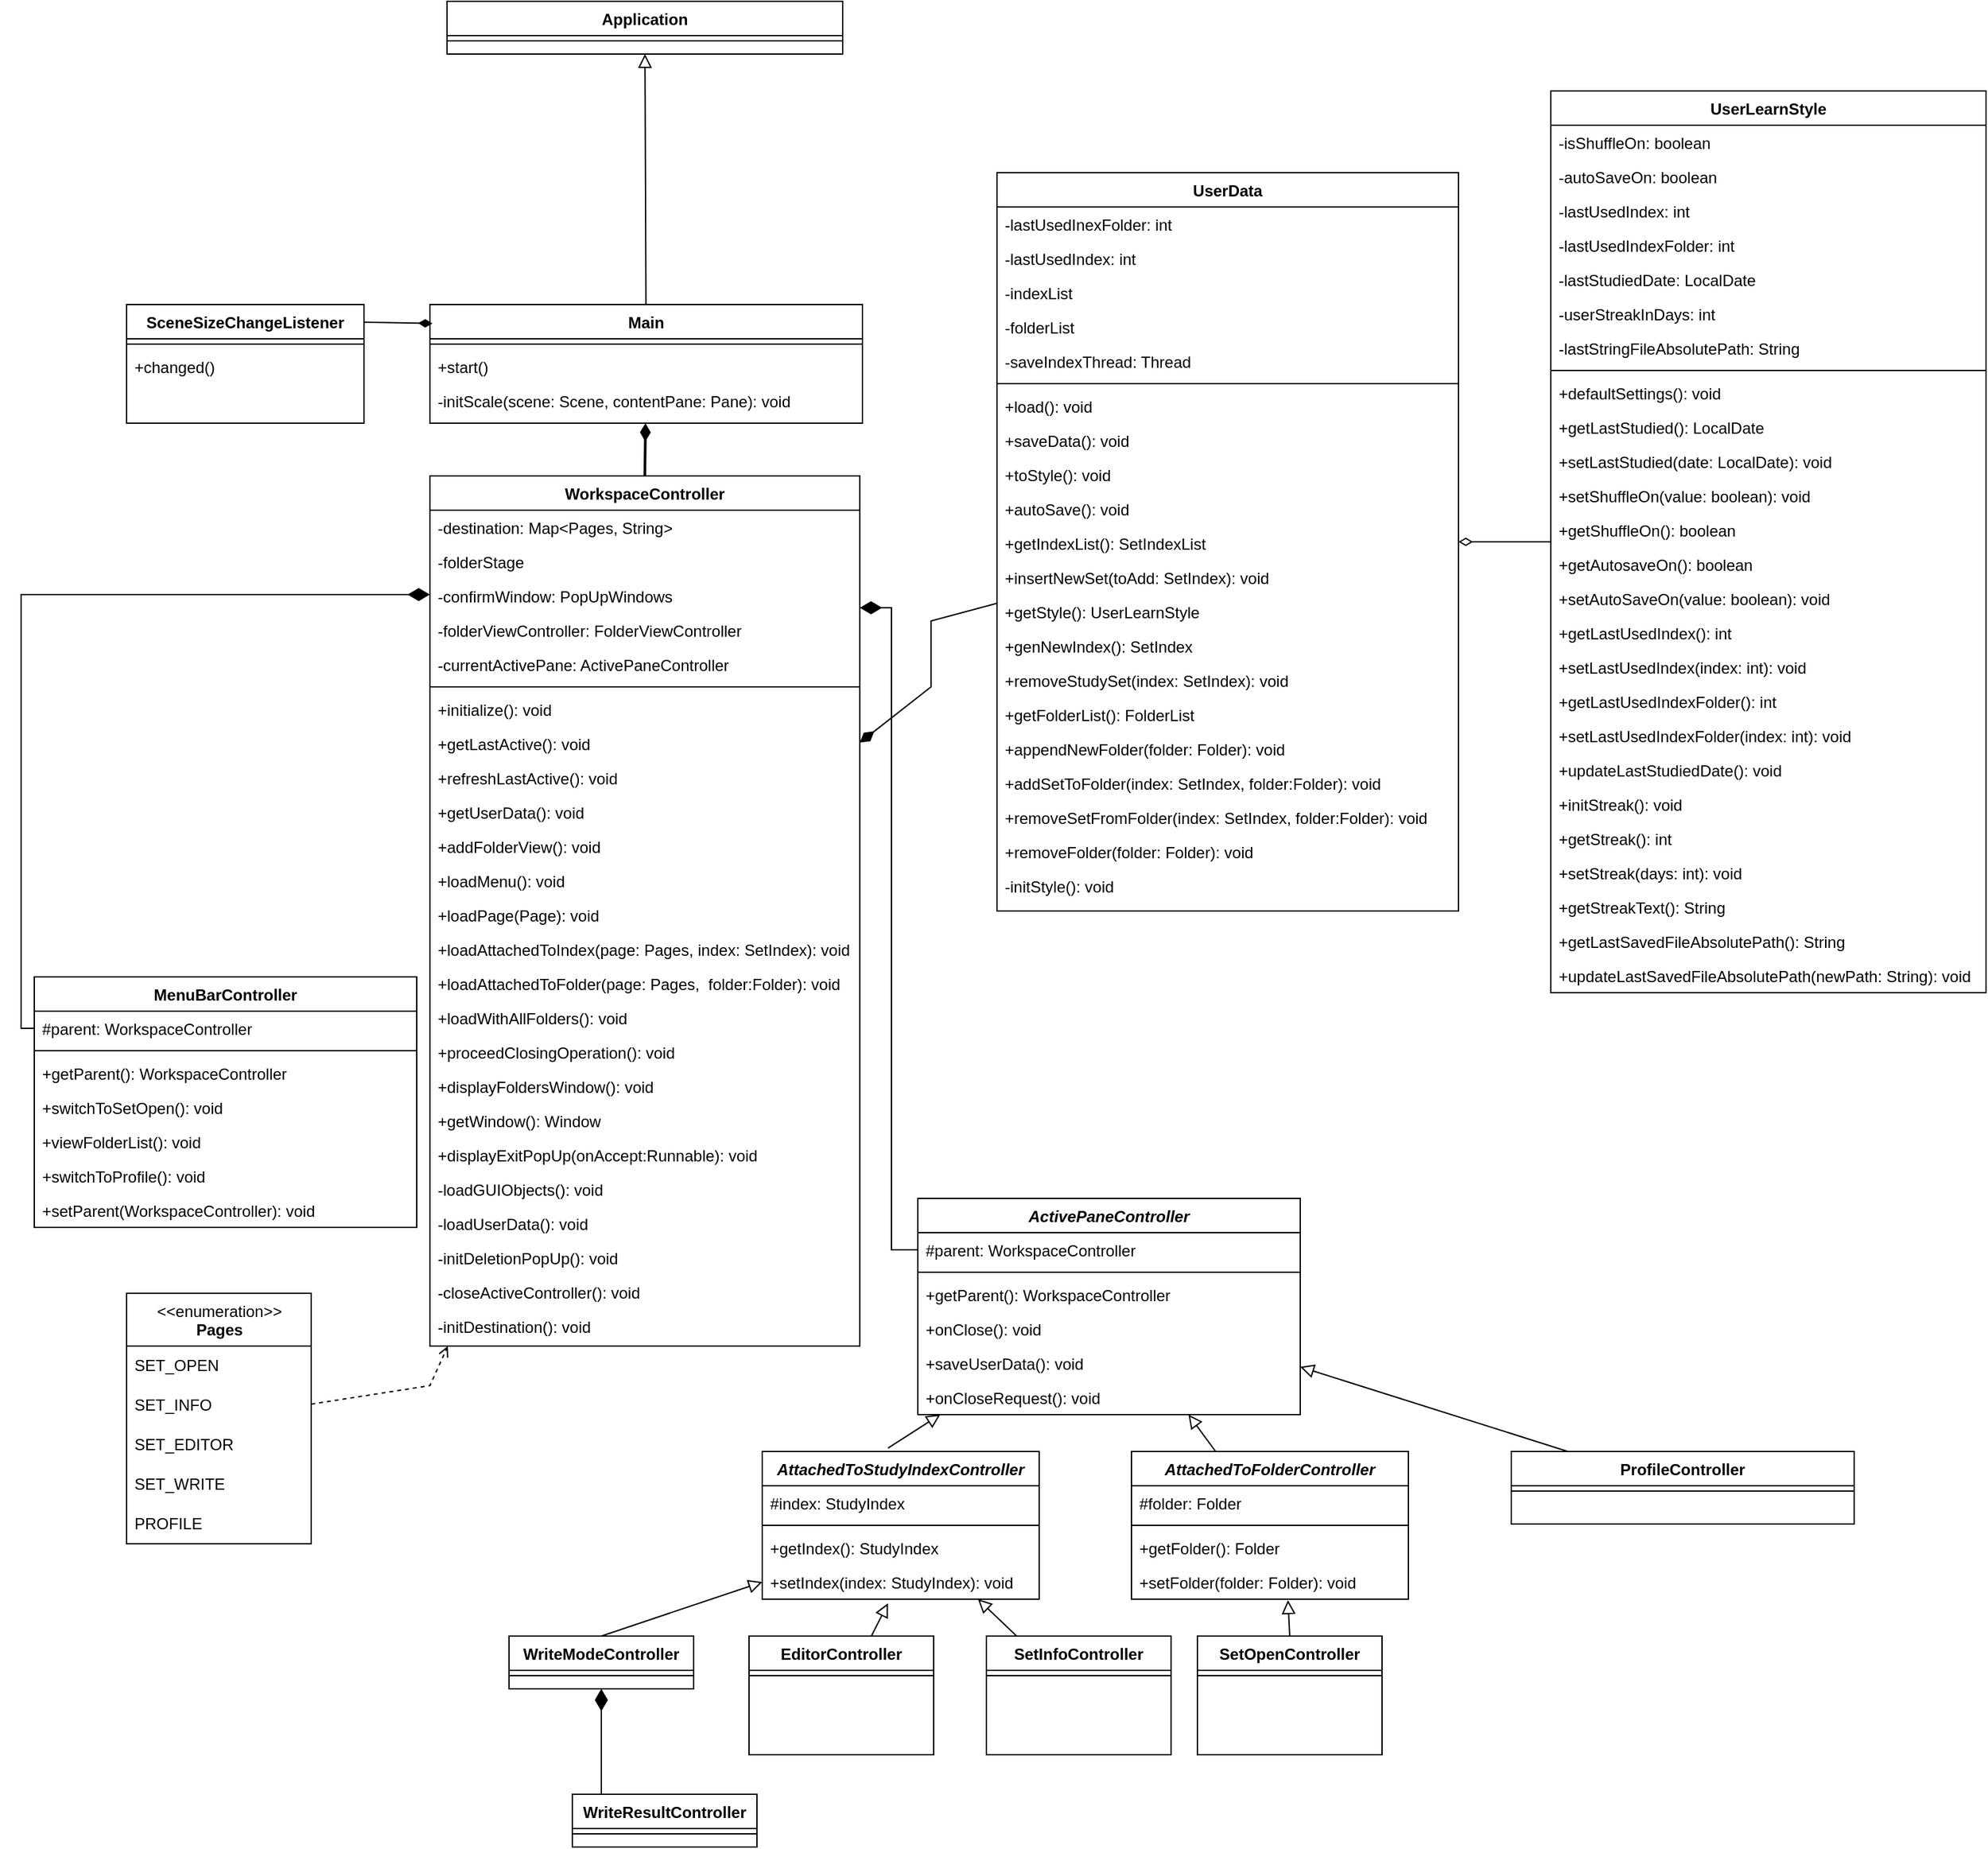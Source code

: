 <mxfile version="20.8.10" type="device" pages="4"><diagram id="C5RBs43oDa-KdzZeNtuy" name="ProjectStructure"><mxGraphModel dx="2261" dy="2005" grid="1" gridSize="10" guides="1" tooltips="1" connect="1" arrows="1" fold="1" page="1" pageScale="1" pageWidth="827" pageHeight="1169" math="0" shadow="0"><root><mxCell id="WIyWlLk6GJQsqaUBKTNV-0"/><mxCell id="WIyWlLk6GJQsqaUBKTNV-1" parent="WIyWlLk6GJQsqaUBKTNV-0"/><mxCell id="zkfFHV4jXpPFQw0GAbJ--0" value="WorkspaceController" style="swimlane;fontStyle=1;align=center;verticalAlign=top;childLayout=stackLayout;horizontal=1;startSize=26;horizontalStack=0;resizeParent=1;resizeLast=0;collapsible=1;marginBottom=0;rounded=0;shadow=0;strokeWidth=1;" parent="WIyWlLk6GJQsqaUBKTNV-1" vertex="1"><mxGeometry x="260" y="30" width="326" height="660" as="geometry"><mxRectangle x="220" y="120" width="160" height="26" as="alternateBounds"/></mxGeometry></mxCell><mxCell id="zkfFHV4jXpPFQw0GAbJ--2" value="-destination: Map&lt;Pages, String&gt;" style="text;align=left;verticalAlign=top;spacingLeft=4;spacingRight=4;overflow=hidden;rotatable=0;points=[[0,0.5],[1,0.5]];portConstraint=eastwest;rounded=0;shadow=0;html=0;" parent="zkfFHV4jXpPFQw0GAbJ--0" vertex="1"><mxGeometry y="26" width="326" height="26" as="geometry"/></mxCell><mxCell id="zkfFHV4jXpPFQw0GAbJ--3" value="-folderStage" style="text;align=left;verticalAlign=top;spacingLeft=4;spacingRight=4;overflow=hidden;rotatable=0;points=[[0,0.5],[1,0.5]];portConstraint=eastwest;rounded=0;shadow=0;html=0;" parent="zkfFHV4jXpPFQw0GAbJ--0" vertex="1"><mxGeometry y="52" width="326" height="26" as="geometry"/></mxCell><mxCell id="5hpvKJrUYZZvyV4vlpgB-10" value="-confirmWindow: PopUpWindows" style="text;align=left;verticalAlign=top;spacingLeft=4;spacingRight=4;overflow=hidden;rotatable=0;points=[[0,0.5],[1,0.5]];portConstraint=eastwest;rounded=0;shadow=0;html=0;" parent="zkfFHV4jXpPFQw0GAbJ--0" vertex="1"><mxGeometry y="78" width="326" height="26" as="geometry"/></mxCell><mxCell id="5hpvKJrUYZZvyV4vlpgB-11" value="-folderViewController: FolderViewController" style="text;align=left;verticalAlign=top;spacingLeft=4;spacingRight=4;overflow=hidden;rotatable=0;points=[[0,0.5],[1,0.5]];portConstraint=eastwest;rounded=0;shadow=0;html=0;" parent="zkfFHV4jXpPFQw0GAbJ--0" vertex="1"><mxGeometry y="104" width="326" height="26" as="geometry"/></mxCell><mxCell id="5hpvKJrUYZZvyV4vlpgB-12" value="-currentActivePane: ActivePaneController" style="text;align=left;verticalAlign=top;spacingLeft=4;spacingRight=4;overflow=hidden;rotatable=0;points=[[0,0.5],[1,0.5]];portConstraint=eastwest;rounded=0;shadow=0;html=0;" parent="zkfFHV4jXpPFQw0GAbJ--0" vertex="1"><mxGeometry y="130" width="326" height="26" as="geometry"/></mxCell><mxCell id="zkfFHV4jXpPFQw0GAbJ--4" value="" style="line;html=1;strokeWidth=1;align=left;verticalAlign=middle;spacingTop=-1;spacingLeft=3;spacingRight=3;rotatable=0;labelPosition=right;points=[];portConstraint=eastwest;" parent="zkfFHV4jXpPFQw0GAbJ--0" vertex="1"><mxGeometry y="156" width="326" height="8" as="geometry"/></mxCell><mxCell id="zkfFHV4jXpPFQw0GAbJ--5" value="+initialize(): void" style="text;align=left;verticalAlign=top;spacingLeft=4;spacingRight=4;overflow=hidden;rotatable=0;points=[[0,0.5],[1,0.5]];portConstraint=eastwest;" parent="zkfFHV4jXpPFQw0GAbJ--0" vertex="1"><mxGeometry y="164" width="326" height="26" as="geometry"/></mxCell><mxCell id="5hpvKJrUYZZvyV4vlpgB-25" value="+getLastActive(): void" style="text;align=left;verticalAlign=top;spacingLeft=4;spacingRight=4;overflow=hidden;rotatable=0;points=[[0,0.5],[1,0.5]];portConstraint=eastwest;" parent="zkfFHV4jXpPFQw0GAbJ--0" vertex="1"><mxGeometry y="190" width="326" height="26" as="geometry"/></mxCell><mxCell id="5hpvKJrUYZZvyV4vlpgB-26" value="+refreshLastActive(): void" style="text;align=left;verticalAlign=top;spacingLeft=4;spacingRight=4;overflow=hidden;rotatable=0;points=[[0,0.5],[1,0.5]];portConstraint=eastwest;" parent="zkfFHV4jXpPFQw0GAbJ--0" vertex="1"><mxGeometry y="216" width="326" height="26" as="geometry"/></mxCell><mxCell id="5hpvKJrUYZZvyV4vlpgB-49" value="+getUserData(): void" style="text;align=left;verticalAlign=top;spacingLeft=4;spacingRight=4;overflow=hidden;rotatable=0;points=[[0,0.5],[1,0.5]];portConstraint=eastwest;" parent="zkfFHV4jXpPFQw0GAbJ--0" vertex="1"><mxGeometry y="242" width="326" height="26" as="geometry"/></mxCell><mxCell id="5hpvKJrUYZZvyV4vlpgB-50" value="+addFolderView(): void" style="text;align=left;verticalAlign=top;spacingLeft=4;spacingRight=4;overflow=hidden;rotatable=0;points=[[0,0.5],[1,0.5]];portConstraint=eastwest;" parent="zkfFHV4jXpPFQw0GAbJ--0" vertex="1"><mxGeometry y="268" width="326" height="26" as="geometry"/></mxCell><mxCell id="5hpvKJrUYZZvyV4vlpgB-54" value="+loadMenu(): void" style="text;align=left;verticalAlign=top;spacingLeft=4;spacingRight=4;overflow=hidden;rotatable=0;points=[[0,0.5],[1,0.5]];portConstraint=eastwest;" parent="zkfFHV4jXpPFQw0GAbJ--0" vertex="1"><mxGeometry y="294" width="326" height="26" as="geometry"/></mxCell><mxCell id="5hpvKJrUYZZvyV4vlpgB-72" value="+loadPage(Page): void" style="text;align=left;verticalAlign=top;spacingLeft=4;spacingRight=4;overflow=hidden;rotatable=0;points=[[0,0.5],[1,0.5]];portConstraint=eastwest;" parent="zkfFHV4jXpPFQw0GAbJ--0" vertex="1"><mxGeometry y="320" width="326" height="26" as="geometry"/></mxCell><mxCell id="5hpvKJrUYZZvyV4vlpgB-53" value="+loadAttachedToIndex(page: Pages, index: SetIndex): void" style="text;align=left;verticalAlign=top;spacingLeft=4;spacingRight=4;overflow=hidden;rotatable=0;points=[[0,0.5],[1,0.5]];portConstraint=eastwest;" parent="zkfFHV4jXpPFQw0GAbJ--0" vertex="1"><mxGeometry y="346" width="326" height="26" as="geometry"/></mxCell><mxCell id="5hpvKJrUYZZvyV4vlpgB-52" value="+loadAttachedToFolder(page: Pages,  folder:Folder): void" style="text;align=left;verticalAlign=top;spacingLeft=4;spacingRight=4;overflow=hidden;rotatable=0;points=[[0,0.5],[1,0.5]];portConstraint=eastwest;" parent="zkfFHV4jXpPFQw0GAbJ--0" vertex="1"><mxGeometry y="372" width="326" height="26" as="geometry"/></mxCell><mxCell id="5hpvKJrUYZZvyV4vlpgB-78" value="+loadWithAllFolders(): void" style="text;align=left;verticalAlign=top;spacingLeft=4;spacingRight=4;overflow=hidden;rotatable=0;points=[[0,0.5],[1,0.5]];portConstraint=eastwest;" parent="zkfFHV4jXpPFQw0GAbJ--0" vertex="1"><mxGeometry y="398" width="326" height="26" as="geometry"/></mxCell><mxCell id="5hpvKJrUYZZvyV4vlpgB-74" value="+proceedClosingOperation(): void" style="text;align=left;verticalAlign=top;spacingLeft=4;spacingRight=4;overflow=hidden;rotatable=0;points=[[0,0.5],[1,0.5]];portConstraint=eastwest;" parent="zkfFHV4jXpPFQw0GAbJ--0" vertex="1"><mxGeometry y="424" width="326" height="26" as="geometry"/></mxCell><mxCell id="5hpvKJrUYZZvyV4vlpgB-79" value="+displayFoldersWindow(): void" style="text;align=left;verticalAlign=top;spacingLeft=4;spacingRight=4;overflow=hidden;rotatable=0;points=[[0,0.5],[1,0.5]];portConstraint=eastwest;" parent="zkfFHV4jXpPFQw0GAbJ--0" vertex="1"><mxGeometry y="450" width="326" height="26" as="geometry"/></mxCell><mxCell id="5hpvKJrUYZZvyV4vlpgB-80" value="+getWindow(): Window" style="text;align=left;verticalAlign=top;spacingLeft=4;spacingRight=4;overflow=hidden;rotatable=0;points=[[0,0.5],[1,0.5]];portConstraint=eastwest;" parent="zkfFHV4jXpPFQw0GAbJ--0" vertex="1"><mxGeometry y="476" width="326" height="26" as="geometry"/></mxCell><mxCell id="5hpvKJrUYZZvyV4vlpgB-107" value="+displayExitPopUp(onAccept:Runnable): void" style="text;align=left;verticalAlign=top;spacingLeft=4;spacingRight=4;overflow=hidden;rotatable=0;points=[[0,0.5],[1,0.5]];portConstraint=eastwest;" parent="zkfFHV4jXpPFQw0GAbJ--0" vertex="1"><mxGeometry y="502" width="326" height="26" as="geometry"/></mxCell><mxCell id="5hpvKJrUYZZvyV4vlpgB-51" value="-loadGUIObjects(): void" style="text;align=left;verticalAlign=top;spacingLeft=4;spacingRight=4;overflow=hidden;rotatable=0;points=[[0,0.5],[1,0.5]];portConstraint=eastwest;" parent="zkfFHV4jXpPFQw0GAbJ--0" vertex="1"><mxGeometry y="528" width="326" height="26" as="geometry"/></mxCell><mxCell id="5hpvKJrUYZZvyV4vlpgB-37" value="-loadUserData(): void" style="text;align=left;verticalAlign=top;spacingLeft=4;spacingRight=4;overflow=hidden;rotatable=0;points=[[0,0.5],[1,0.5]];portConstraint=eastwest;" parent="zkfFHV4jXpPFQw0GAbJ--0" vertex="1"><mxGeometry y="554" width="326" height="26" as="geometry"/></mxCell><mxCell id="5hpvKJrUYZZvyV4vlpgB-76" value="-initDeletionPopUp(): void" style="text;align=left;verticalAlign=top;spacingLeft=4;spacingRight=4;overflow=hidden;rotatable=0;points=[[0,0.5],[1,0.5]];portConstraint=eastwest;" parent="zkfFHV4jXpPFQw0GAbJ--0" vertex="1"><mxGeometry y="580" width="326" height="26" as="geometry"/></mxCell><mxCell id="5hpvKJrUYZZvyV4vlpgB-73" value="-closeActiveController(): void" style="text;align=left;verticalAlign=top;spacingLeft=4;spacingRight=4;overflow=hidden;rotatable=0;points=[[0,0.5],[1,0.5]];portConstraint=eastwest;" parent="zkfFHV4jXpPFQw0GAbJ--0" vertex="1"><mxGeometry y="606" width="326" height="26" as="geometry"/></mxCell><mxCell id="5hpvKJrUYZZvyV4vlpgB-77" value="-initDestination(): void" style="text;align=left;verticalAlign=top;spacingLeft=4;spacingRight=4;overflow=hidden;rotatable=0;points=[[0,0.5],[1,0.5]];portConstraint=eastwest;" parent="zkfFHV4jXpPFQw0GAbJ--0" vertex="1"><mxGeometry y="632" width="326" height="26" as="geometry"/></mxCell><mxCell id="5hpvKJrUYZZvyV4vlpgB-19" value="" style="endArrow=none;html=1;rounded=0;align=center;verticalAlign=bottom;labelBackgroundColor=none;startArrow=none;" parent="WIyWlLk6GJQsqaUBKTNV-1" edge="1"><mxGeometry relative="1" as="geometry"><mxPoint x="400" y="452" as="sourcePoint"/><mxPoint x="400" y="452" as="targetPoint"/></mxGeometry></mxCell><mxCell id="5hpvKJrUYZZvyV4vlpgB-139" value="Main" style="swimlane;fontStyle=1;align=center;verticalAlign=top;childLayout=stackLayout;horizontal=1;startSize=26;horizontalStack=0;resizeParent=1;resizeLast=0;collapsible=1;marginBottom=0;rounded=0;shadow=0;strokeWidth=1;" parent="WIyWlLk6GJQsqaUBKTNV-1" vertex="1"><mxGeometry x="260" y="-100" width="328" height="90" as="geometry"><mxRectangle x="220" y="120" width="160" height="26" as="alternateBounds"/></mxGeometry></mxCell><mxCell id="5hpvKJrUYZZvyV4vlpgB-141" value="" style="line;html=1;strokeWidth=1;align=left;verticalAlign=middle;spacingTop=-1;spacingLeft=3;spacingRight=3;rotatable=0;labelPosition=right;points=[];portConstraint=eastwest;" parent="5hpvKJrUYZZvyV4vlpgB-139" vertex="1"><mxGeometry y="26" width="328" height="8" as="geometry"/></mxCell><mxCell id="5hpvKJrUYZZvyV4vlpgB-142" value="+start()" style="text;align=left;verticalAlign=top;spacingLeft=4;spacingRight=4;overflow=hidden;rotatable=0;points=[[0,0.5],[1,0.5]];portConstraint=eastwest;" parent="5hpvKJrUYZZvyV4vlpgB-139" vertex="1"><mxGeometry y="34" width="328" height="26" as="geometry"/></mxCell><mxCell id="e_q_zcq5vwAyU7Adf5z8-7" value="-initScale(scene: Scene, contentPane: Pane): void" style="text;align=left;verticalAlign=top;spacingLeft=4;spacingRight=4;overflow=hidden;rotatable=0;points=[[0,0.5],[1,0.5]];portConstraint=eastwest;" parent="5hpvKJrUYZZvyV4vlpgB-139" vertex="1"><mxGeometry y="60" width="328" height="26" as="geometry"/></mxCell><mxCell id="5hpvKJrUYZZvyV4vlpgB-143" value="" style="endArrow=diamondThin;startArrow=none;endFill=1;startFill=0;endSize=8;html=1;verticalAlign=bottom;labelBackgroundColor=none;strokeWidth=2;rounded=0;exitX=0.5;exitY=0;exitDx=0;exitDy=0;" parent="WIyWlLk6GJQsqaUBKTNV-1" source="zkfFHV4jXpPFQw0GAbJ--0" target="5hpvKJrUYZZvyV4vlpgB-139" edge="1"><mxGeometry width="160" relative="1" as="geometry"><mxPoint x="460" y="10" as="sourcePoint"/><mxPoint x="438" y="-10" as="targetPoint"/></mxGeometry></mxCell><mxCell id="5hpvKJrUYZZvyV4vlpgB-144" value="" style="endArrow=none;startArrow=diamondThin;endFill=0;startFill=1;html=1;verticalAlign=bottom;labelBackgroundColor=none;strokeWidth=1;startSize=8;endSize=8;rounded=0;exitX=0.006;exitY=0.159;exitDx=0;exitDy=0;exitPerimeter=0;entryX=1;entryY=0.149;entryDx=0;entryDy=0;entryPerimeter=0;" parent="WIyWlLk6GJQsqaUBKTNV-1" source="5hpvKJrUYZZvyV4vlpgB-139" target="5hpvKJrUYZZvyV4vlpgB-145" edge="1"><mxGeometry width="160" relative="1" as="geometry"><mxPoint x="130" y="10" as="sourcePoint"/><mxPoint x="150" y="-43" as="targetPoint"/></mxGeometry></mxCell><mxCell id="5hpvKJrUYZZvyV4vlpgB-145" value="SceneSizeChangeListener" style="swimlane;fontStyle=1;align=center;verticalAlign=top;childLayout=stackLayout;horizontal=1;startSize=26;horizontalStack=0;resizeParent=1;resizeLast=0;collapsible=1;marginBottom=0;rounded=0;shadow=0;strokeWidth=1;" parent="WIyWlLk6GJQsqaUBKTNV-1" vertex="1"><mxGeometry x="30" y="-100" width="180" height="90" as="geometry"><mxRectangle x="220" y="120" width="160" height="26" as="alternateBounds"/></mxGeometry></mxCell><mxCell id="5hpvKJrUYZZvyV4vlpgB-147" value="" style="line;html=1;strokeWidth=1;align=left;verticalAlign=middle;spacingTop=-1;spacingLeft=3;spacingRight=3;rotatable=0;labelPosition=right;points=[];portConstraint=eastwest;" parent="5hpvKJrUYZZvyV4vlpgB-145" vertex="1"><mxGeometry y="26" width="180" height="8" as="geometry"/></mxCell><mxCell id="5hpvKJrUYZZvyV4vlpgB-148" value="+changed()" style="text;align=left;verticalAlign=top;spacingLeft=4;spacingRight=4;overflow=hidden;rotatable=0;points=[[0,0.5],[1,0.5]];portConstraint=eastwest;" parent="5hpvKJrUYZZvyV4vlpgB-145" vertex="1"><mxGeometry y="34" width="180" height="26" as="geometry"/></mxCell><mxCell id="5hpvKJrUYZZvyV4vlpgB-151" value="ActivePaneController" style="swimlane;fontStyle=3;align=center;verticalAlign=top;childLayout=stackLayout;horizontal=1;startSize=26;horizontalStack=0;resizeParent=1;resizeLast=0;collapsible=1;marginBottom=0;rounded=0;shadow=0;strokeWidth=1;" parent="WIyWlLk6GJQsqaUBKTNV-1" vertex="1"><mxGeometry x="630" y="578" width="290" height="164" as="geometry"><mxRectangle x="220" y="120" width="160" height="26" as="alternateBounds"/></mxGeometry></mxCell><mxCell id="5hpvKJrUYZZvyV4vlpgB-216" value="#parent: WorkspaceController" style="text;align=left;verticalAlign=top;spacingLeft=4;spacingRight=4;overflow=hidden;rotatable=0;points=[[0,0.5],[1,0.5]];portConstraint=eastwest;rounded=0;shadow=0;html=0;" parent="5hpvKJrUYZZvyV4vlpgB-151" vertex="1"><mxGeometry y="26" width="290" height="26" as="geometry"/></mxCell><mxCell id="5hpvKJrUYZZvyV4vlpgB-153" value="" style="line;html=1;strokeWidth=1;align=left;verticalAlign=middle;spacingTop=-1;spacingLeft=3;spacingRight=3;rotatable=0;labelPosition=right;points=[];portConstraint=eastwest;" parent="5hpvKJrUYZZvyV4vlpgB-151" vertex="1"><mxGeometry y="52" width="290" height="8" as="geometry"/></mxCell><mxCell id="5hpvKJrUYZZvyV4vlpgB-154" value="+getParent(): WorkspaceController" style="text;align=left;verticalAlign=top;spacingLeft=4;spacingRight=4;overflow=hidden;rotatable=0;points=[[0,0.5],[1,0.5]];portConstraint=eastwest;" parent="5hpvKJrUYZZvyV4vlpgB-151" vertex="1"><mxGeometry y="60" width="290" height="26" as="geometry"/></mxCell><mxCell id="5hpvKJrUYZZvyV4vlpgB-155" value="+onClose(): void" style="text;align=left;verticalAlign=top;spacingLeft=4;spacingRight=4;overflow=hidden;rotatable=0;points=[[0,0.5],[1,0.5]];portConstraint=eastwest;" parent="5hpvKJrUYZZvyV4vlpgB-151" vertex="1"><mxGeometry y="86" width="290" height="26" as="geometry"/></mxCell><mxCell id="do6eTsNR6xDmNfSXoR9h-0" value="+saveUserData(): void" style="text;align=left;verticalAlign=top;spacingLeft=4;spacingRight=4;overflow=hidden;rotatable=0;points=[[0,0.5],[1,0.5]];portConstraint=eastwest;" parent="5hpvKJrUYZZvyV4vlpgB-151" vertex="1"><mxGeometry y="112" width="290" height="26" as="geometry"/></mxCell><mxCell id="5hpvKJrUYZZvyV4vlpgB-156" value="+onCloseRequest(): void" style="text;align=left;verticalAlign=top;spacingLeft=4;spacingRight=4;overflow=hidden;rotatable=0;points=[[0,0.5],[1,0.5]];portConstraint=eastwest;" parent="5hpvKJrUYZZvyV4vlpgB-151" vertex="1"><mxGeometry y="138" width="290" height="26" as="geometry"/></mxCell><mxCell id="5hpvKJrUYZZvyV4vlpgB-161" value="" style="endArrow=block;html=1;rounded=0;align=center;verticalAlign=bottom;endFill=0;labelBackgroundColor=none;endSize=8;exitX=0.454;exitY=-0.023;exitDx=0;exitDy=0;exitPerimeter=0;" parent="WIyWlLk6GJQsqaUBKTNV-1" source="5hpvKJrUYZZvyV4vlpgB-163" target="5hpvKJrUYZZvyV4vlpgB-151" edge="1"><mxGeometry relative="1" as="geometry"><mxPoint x="660" y="760" as="sourcePoint"/><mxPoint x="820" y="760" as="targetPoint"/></mxGeometry></mxCell><mxCell id="5hpvKJrUYZZvyV4vlpgB-163" value="AttachedToStudyIndexController" style="swimlane;fontStyle=3;align=center;verticalAlign=top;childLayout=stackLayout;horizontal=1;startSize=26;horizontalStack=0;resizeParent=1;resizeLast=0;collapsible=1;marginBottom=0;rounded=0;shadow=0;strokeWidth=1;" parent="WIyWlLk6GJQsqaUBKTNV-1" vertex="1"><mxGeometry x="512" y="770" width="210" height="112" as="geometry"><mxRectangle x="220" y="120" width="160" height="26" as="alternateBounds"/></mxGeometry></mxCell><mxCell id="5hpvKJrUYZZvyV4vlpgB-164" value="#index: StudyIndex" style="text;align=left;verticalAlign=top;spacingLeft=4;spacingRight=4;overflow=hidden;rotatable=0;points=[[0,0.5],[1,0.5]];portConstraint=eastwest;rounded=0;shadow=0;html=0;" parent="5hpvKJrUYZZvyV4vlpgB-163" vertex="1"><mxGeometry y="26" width="210" height="26" as="geometry"/></mxCell><mxCell id="5hpvKJrUYZZvyV4vlpgB-165" value="" style="line;html=1;strokeWidth=1;align=left;verticalAlign=middle;spacingTop=-1;spacingLeft=3;spacingRight=3;rotatable=0;labelPosition=right;points=[];portConstraint=eastwest;" parent="5hpvKJrUYZZvyV4vlpgB-163" vertex="1"><mxGeometry y="52" width="210" height="8" as="geometry"/></mxCell><mxCell id="5hpvKJrUYZZvyV4vlpgB-166" value="+getIndex(): StudyIndex" style="text;align=left;verticalAlign=top;spacingLeft=4;spacingRight=4;overflow=hidden;rotatable=0;points=[[0,0.5],[1,0.5]];portConstraint=eastwest;" parent="5hpvKJrUYZZvyV4vlpgB-163" vertex="1"><mxGeometry y="60" width="210" height="26" as="geometry"/></mxCell><mxCell id="5hpvKJrUYZZvyV4vlpgB-168" value="+setIndex(index: StudyIndex): void" style="text;align=left;verticalAlign=top;spacingLeft=4;spacingRight=4;overflow=hidden;rotatable=0;points=[[0,0.5],[1,0.5]];portConstraint=eastwest;" parent="5hpvKJrUYZZvyV4vlpgB-163" vertex="1"><mxGeometry y="86" width="210" height="26" as="geometry"/></mxCell><mxCell id="5hpvKJrUYZZvyV4vlpgB-169" value="AttachedToFolderController" style="swimlane;fontStyle=3;align=center;verticalAlign=top;childLayout=stackLayout;horizontal=1;startSize=26;horizontalStack=0;resizeParent=1;resizeLast=0;collapsible=1;marginBottom=0;rounded=0;shadow=0;strokeWidth=1;" parent="WIyWlLk6GJQsqaUBKTNV-1" vertex="1"><mxGeometry x="792" y="770" width="210" height="112" as="geometry"><mxRectangle x="220" y="120" width="160" height="26" as="alternateBounds"/></mxGeometry></mxCell><mxCell id="5hpvKJrUYZZvyV4vlpgB-170" value="#folder: Folder" style="text;align=left;verticalAlign=top;spacingLeft=4;spacingRight=4;overflow=hidden;rotatable=0;points=[[0,0.5],[1,0.5]];portConstraint=eastwest;rounded=0;shadow=0;html=0;" parent="5hpvKJrUYZZvyV4vlpgB-169" vertex="1"><mxGeometry y="26" width="210" height="26" as="geometry"/></mxCell><mxCell id="5hpvKJrUYZZvyV4vlpgB-171" value="" style="line;html=1;strokeWidth=1;align=left;verticalAlign=middle;spacingTop=-1;spacingLeft=3;spacingRight=3;rotatable=0;labelPosition=right;points=[];portConstraint=eastwest;" parent="5hpvKJrUYZZvyV4vlpgB-169" vertex="1"><mxGeometry y="52" width="210" height="8" as="geometry"/></mxCell><mxCell id="5hpvKJrUYZZvyV4vlpgB-173" value="+getFolder(): Folder" style="text;align=left;verticalAlign=top;spacingLeft=4;spacingRight=4;overflow=hidden;rotatable=0;points=[[0,0.5],[1,0.5]];portConstraint=eastwest;" parent="5hpvKJrUYZZvyV4vlpgB-169" vertex="1"><mxGeometry y="60" width="210" height="26" as="geometry"/></mxCell><mxCell id="5hpvKJrUYZZvyV4vlpgB-172" value="+setFolder(folder: Folder): void" style="text;align=left;verticalAlign=top;spacingLeft=4;spacingRight=4;overflow=hidden;rotatable=0;points=[[0,0.5],[1,0.5]];portConstraint=eastwest;" parent="5hpvKJrUYZZvyV4vlpgB-169" vertex="1"><mxGeometry y="86" width="210" height="26" as="geometry"/></mxCell><mxCell id="5hpvKJrUYZZvyV4vlpgB-174" value="" style="endArrow=block;html=1;rounded=0;align=center;verticalAlign=bottom;endFill=0;labelBackgroundColor=none;endSize=8;" parent="WIyWlLk6GJQsqaUBKTNV-1" source="5hpvKJrUYZZvyV4vlpgB-169" target="5hpvKJrUYZZvyV4vlpgB-151" edge="1"><mxGeometry relative="1" as="geometry"><mxPoint x="920.0" y="770.004" as="sourcePoint"/><mxPoint x="989.437" y="692.58" as="targetPoint"/></mxGeometry></mxCell><mxCell id="5hpvKJrUYZZvyV4vlpgB-175" value="EditorController" style="swimlane;fontStyle=1;align=center;verticalAlign=top;childLayout=stackLayout;horizontal=1;startSize=26;horizontalStack=0;resizeParent=1;resizeLast=0;collapsible=1;marginBottom=0;rounded=0;shadow=0;strokeWidth=1;" parent="WIyWlLk6GJQsqaUBKTNV-1" vertex="1"><mxGeometry x="502" y="910" width="140" height="90" as="geometry"><mxRectangle x="220" y="120" width="160" height="26" as="alternateBounds"/></mxGeometry></mxCell><mxCell id="5hpvKJrUYZZvyV4vlpgB-177" value="" style="line;html=1;strokeWidth=1;align=left;verticalAlign=middle;spacingTop=-1;spacingLeft=3;spacingRight=3;rotatable=0;labelPosition=right;points=[];portConstraint=eastwest;" parent="5hpvKJrUYZZvyV4vlpgB-175" vertex="1"><mxGeometry y="26" width="140" height="8" as="geometry"/></mxCell><mxCell id="5hpvKJrUYZZvyV4vlpgB-180" value="ProfileController" style="swimlane;fontStyle=1;align=center;verticalAlign=top;childLayout=stackLayout;horizontal=1;startSize=26;horizontalStack=0;resizeParent=1;resizeLast=0;collapsible=1;marginBottom=0;rounded=0;shadow=0;strokeWidth=1;" parent="WIyWlLk6GJQsqaUBKTNV-1" vertex="1"><mxGeometry x="1080" y="770" width="260" height="55" as="geometry"><mxRectangle x="220" y="120" width="160" height="26" as="alternateBounds"/></mxGeometry></mxCell><mxCell id="5hpvKJrUYZZvyV4vlpgB-182" value="" style="line;html=1;strokeWidth=1;align=left;verticalAlign=middle;spacingTop=-1;spacingLeft=3;spacingRight=3;rotatable=0;labelPosition=right;points=[];portConstraint=eastwest;" parent="5hpvKJrUYZZvyV4vlpgB-180" vertex="1"><mxGeometry y="26" width="260" height="8" as="geometry"/></mxCell><mxCell id="5hpvKJrUYZZvyV4vlpgB-184" value="SetInfoController" style="swimlane;fontStyle=1;align=center;verticalAlign=top;childLayout=stackLayout;horizontal=1;startSize=26;horizontalStack=0;resizeParent=1;resizeLast=0;collapsible=1;marginBottom=0;rounded=0;shadow=0;strokeWidth=1;" parent="WIyWlLk6GJQsqaUBKTNV-1" vertex="1"><mxGeometry x="682" y="910" width="140" height="90" as="geometry"><mxRectangle x="220" y="120" width="160" height="26" as="alternateBounds"/></mxGeometry></mxCell><mxCell id="5hpvKJrUYZZvyV4vlpgB-186" value="" style="line;html=1;strokeWidth=1;align=left;verticalAlign=middle;spacingTop=-1;spacingLeft=3;spacingRight=3;rotatable=0;labelPosition=right;points=[];portConstraint=eastwest;" parent="5hpvKJrUYZZvyV4vlpgB-184" vertex="1"><mxGeometry y="26" width="140" height="8" as="geometry"/></mxCell><mxCell id="5hpvKJrUYZZvyV4vlpgB-189" value="" style="endArrow=block;html=1;rounded=0;align=center;verticalAlign=bottom;endFill=0;labelBackgroundColor=none;endSize=8;entryX=0.454;entryY=1.122;entryDx=0;entryDy=0;entryPerimeter=0;" parent="WIyWlLk6GJQsqaUBKTNV-1" source="5hpvKJrUYZZvyV4vlpgB-175" target="5hpvKJrUYZZvyV4vlpgB-168" edge="1"><mxGeometry relative="1" as="geometry"><mxPoint x="355.28" y="993.714" as="sourcePoint"/><mxPoint x="424.717" y="916.29" as="targetPoint"/></mxGeometry></mxCell><mxCell id="5hpvKJrUYZZvyV4vlpgB-190" value="" style="endArrow=block;html=1;rounded=0;align=center;verticalAlign=bottom;endFill=0;labelBackgroundColor=none;endSize=8;" parent="WIyWlLk6GJQsqaUBKTNV-1" source="5hpvKJrUYZZvyV4vlpgB-184" target="5hpvKJrUYZZvyV4vlpgB-163" edge="1"><mxGeometry relative="1" as="geometry"><mxPoint x="594.108" y="920" as="sourcePoint"/><mxPoint x="617.34" y="895.172" as="targetPoint"/></mxGeometry></mxCell><mxCell id="5hpvKJrUYZZvyV4vlpgB-194" value="" style="endArrow=block;html=1;rounded=0;align=center;verticalAlign=bottom;endFill=0;labelBackgroundColor=none;endSize=8;" parent="WIyWlLk6GJQsqaUBKTNV-1" source="5hpvKJrUYZZvyV4vlpgB-180" target="5hpvKJrUYZZvyV4vlpgB-151" edge="1"><mxGeometry relative="1" as="geometry"><mxPoint x="1040.837" y="720" as="sourcePoint"/><mxPoint x="970.003" y="640" as="targetPoint"/></mxGeometry></mxCell><mxCell id="5hpvKJrUYZZvyV4vlpgB-196" value="SetOpenController" style="swimlane;fontStyle=1;align=center;verticalAlign=top;childLayout=stackLayout;horizontal=1;startSize=26;horizontalStack=0;resizeParent=1;resizeLast=0;collapsible=1;marginBottom=0;rounded=0;shadow=0;strokeWidth=1;" parent="WIyWlLk6GJQsqaUBKTNV-1" vertex="1"><mxGeometry x="842" y="910" width="140" height="90" as="geometry"><mxRectangle x="220" y="120" width="160" height="26" as="alternateBounds"/></mxGeometry></mxCell><mxCell id="5hpvKJrUYZZvyV4vlpgB-198" value="" style="line;html=1;strokeWidth=1;align=left;verticalAlign=middle;spacingTop=-1;spacingLeft=3;spacingRight=3;rotatable=0;labelPosition=right;points=[];portConstraint=eastwest;" parent="5hpvKJrUYZZvyV4vlpgB-196" vertex="1"><mxGeometry y="26" width="140" height="8" as="geometry"/></mxCell><mxCell id="5hpvKJrUYZZvyV4vlpgB-200" value="" style="endArrow=block;html=1;rounded=0;align=center;verticalAlign=bottom;endFill=0;labelBackgroundColor=none;endSize=8;exitX=0.5;exitY=0;exitDx=0;exitDy=0;entryX=0.565;entryY=1.031;entryDx=0;entryDy=0;entryPerimeter=0;" parent="WIyWlLk6GJQsqaUBKTNV-1" source="5hpvKJrUYZZvyV4vlpgB-196" target="5hpvKJrUYZZvyV4vlpgB-172" edge="1"><mxGeometry relative="1" as="geometry"><mxPoint x="675.837" y="920" as="sourcePoint"/><mxPoint x="659.558" y="892" as="targetPoint"/></mxGeometry></mxCell><mxCell id="5hpvKJrUYZZvyV4vlpgB-201" value="WriteModeController" style="swimlane;fontStyle=1;align=center;verticalAlign=top;childLayout=stackLayout;horizontal=1;startSize=26;horizontalStack=0;resizeParent=1;resizeLast=0;collapsible=1;marginBottom=0;rounded=0;shadow=0;strokeWidth=1;" parent="WIyWlLk6GJQsqaUBKTNV-1" vertex="1"><mxGeometry x="320" y="910" width="140" height="40" as="geometry"><mxRectangle x="220" y="120" width="160" height="26" as="alternateBounds"/></mxGeometry></mxCell><mxCell id="5hpvKJrUYZZvyV4vlpgB-203" value="" style="line;html=1;strokeWidth=1;align=left;verticalAlign=middle;spacingTop=-1;spacingLeft=3;spacingRight=3;rotatable=0;labelPosition=right;points=[];portConstraint=eastwest;" parent="5hpvKJrUYZZvyV4vlpgB-201" vertex="1"><mxGeometry y="26" width="140" height="8" as="geometry"/></mxCell><mxCell id="5hpvKJrUYZZvyV4vlpgB-205" value="" style="endArrow=block;html=1;rounded=0;align=center;verticalAlign=bottom;endFill=0;labelBackgroundColor=none;endSize=8;entryX=0;entryY=0.5;entryDx=0;entryDy=0;exitX=0.5;exitY=0;exitDx=0;exitDy=0;" parent="WIyWlLk6GJQsqaUBKTNV-1" source="5hpvKJrUYZZvyV4vlpgB-201" target="5hpvKJrUYZZvyV4vlpgB-168" edge="1"><mxGeometry relative="1" as="geometry"><mxPoint x="594.108" y="920" as="sourcePoint"/><mxPoint x="617.34" y="895.172" as="targetPoint"/></mxGeometry></mxCell><mxCell id="5hpvKJrUYZZvyV4vlpgB-206" value="WriteResultController" style="swimlane;fontStyle=1;align=center;verticalAlign=top;childLayout=stackLayout;horizontal=1;startSize=26;horizontalStack=0;resizeParent=1;resizeLast=0;collapsible=1;marginBottom=0;rounded=0;shadow=0;strokeWidth=1;" parent="WIyWlLk6GJQsqaUBKTNV-1" vertex="1"><mxGeometry x="368" y="1030" width="140" height="40" as="geometry"><mxRectangle x="220" y="120" width="160" height="26" as="alternateBounds"/></mxGeometry></mxCell><mxCell id="5hpvKJrUYZZvyV4vlpgB-208" value="" style="line;html=1;strokeWidth=1;align=left;verticalAlign=middle;spacingTop=-1;spacingLeft=3;spacingRight=3;rotatable=0;labelPosition=right;points=[];portConstraint=eastwest;" parent="5hpvKJrUYZZvyV4vlpgB-206" vertex="1"><mxGeometry y="26" width="140" height="8" as="geometry"/></mxCell><mxCell id="5hpvKJrUYZZvyV4vlpgB-210" value="MenuBarController" style="swimlane;fontStyle=1;align=center;verticalAlign=top;childLayout=stackLayout;horizontal=1;startSize=26;horizontalStack=0;resizeParent=1;resizeLast=0;collapsible=1;marginBottom=0;rounded=0;shadow=0;strokeWidth=1;" parent="WIyWlLk6GJQsqaUBKTNV-1" vertex="1"><mxGeometry x="-40" y="410" width="290" height="190" as="geometry"><mxRectangle x="220" y="120" width="160" height="26" as="alternateBounds"/></mxGeometry></mxCell><mxCell id="5hpvKJrUYZZvyV4vlpgB-212" value="#parent: WorkspaceController" style="text;align=left;verticalAlign=top;spacingLeft=4;spacingRight=4;overflow=hidden;rotatable=0;points=[[0,0.5],[1,0.5]];portConstraint=eastwest;" parent="5hpvKJrUYZZvyV4vlpgB-210" vertex="1"><mxGeometry y="26" width="290" height="26" as="geometry"/></mxCell><mxCell id="5hpvKJrUYZZvyV4vlpgB-211" value="" style="line;html=1;strokeWidth=1;align=left;verticalAlign=middle;spacingTop=-1;spacingLeft=3;spacingRight=3;rotatable=0;labelPosition=right;points=[];portConstraint=eastwest;" parent="5hpvKJrUYZZvyV4vlpgB-210" vertex="1"><mxGeometry y="52" width="290" height="8" as="geometry"/></mxCell><mxCell id="5hpvKJrUYZZvyV4vlpgB-217" value="+getParent(): WorkspaceController" style="text;align=left;verticalAlign=top;spacingLeft=4;spacingRight=4;overflow=hidden;rotatable=0;points=[[0,0.5],[1,0.5]];portConstraint=eastwest;" parent="5hpvKJrUYZZvyV4vlpgB-210" vertex="1"><mxGeometry y="60" width="290" height="26" as="geometry"/></mxCell><mxCell id="5hpvKJrUYZZvyV4vlpgB-218" value="+switchToSetOpen(): void" style="text;align=left;verticalAlign=top;spacingLeft=4;spacingRight=4;overflow=hidden;rotatable=0;points=[[0,0.5],[1,0.5]];portConstraint=eastwest;" parent="5hpvKJrUYZZvyV4vlpgB-210" vertex="1"><mxGeometry y="86" width="290" height="26" as="geometry"/></mxCell><mxCell id="5hpvKJrUYZZvyV4vlpgB-219" value="+viewFolderList(): void" style="text;align=left;verticalAlign=top;spacingLeft=4;spacingRight=4;overflow=hidden;rotatable=0;points=[[0,0.5],[1,0.5]];portConstraint=eastwest;" parent="5hpvKJrUYZZvyV4vlpgB-210" vertex="1"><mxGeometry y="112" width="290" height="26" as="geometry"/></mxCell><mxCell id="5hpvKJrUYZZvyV4vlpgB-221" value="+switchToProfile(): void" style="text;align=left;verticalAlign=top;spacingLeft=4;spacingRight=4;overflow=hidden;rotatable=0;points=[[0,0.5],[1,0.5]];portConstraint=eastwest;" parent="5hpvKJrUYZZvyV4vlpgB-210" vertex="1"><mxGeometry y="138" width="290" height="26" as="geometry"/></mxCell><mxCell id="5hpvKJrUYZZvyV4vlpgB-222" value="+setParent(WorkspaceController): void" style="text;align=left;verticalAlign=top;spacingLeft=4;spacingRight=4;overflow=hidden;rotatable=0;points=[[0,0.5],[1,0.5]];portConstraint=eastwest;" parent="5hpvKJrUYZZvyV4vlpgB-210" vertex="1"><mxGeometry y="164" width="290" height="26" as="geometry"/></mxCell><mxCell id="5hpvKJrUYZZvyV4vlpgB-223" value="" style="endArrow=none;html=1;endSize=12;startArrow=diamondThin;startSize=14;startFill=1;edgeStyle=orthogonalEdgeStyle;align=center;verticalAlign=bottom;endFill=0;rounded=0;entryX=0.5;entryY=0;entryDx=0;entryDy=0;exitX=0.5;exitY=1;exitDx=0;exitDy=0;" parent="WIyWlLk6GJQsqaUBKTNV-1" source="5hpvKJrUYZZvyV4vlpgB-201" edge="1"><mxGeometry y="3" relative="1" as="geometry"><mxPoint x="132" y="1000" as="sourcePoint"/><mxPoint x="390" y="1030" as="targetPoint"/><Array as="points"><mxPoint x="390" y="1010"/><mxPoint x="390" y="1010"/></Array><mxPoint as="offset"/></mxGeometry></mxCell><mxCell id="5hpvKJrUYZZvyV4vlpgB-224" value="" style="endArrow=none;html=1;endSize=12;startArrow=diamondThin;startSize=14;startFill=1;edgeStyle=orthogonalEdgeStyle;align=center;verticalAlign=bottom;endFill=0;rounded=0;entryX=0;entryY=0.5;entryDx=0;entryDy=0;" parent="WIyWlLk6GJQsqaUBKTNV-1" source="zkfFHV4jXpPFQw0GAbJ--0" target="5hpvKJrUYZZvyV4vlpgB-212" edge="1"><mxGeometry y="3" relative="1" as="geometry"><mxPoint x="610" y="130" as="sourcePoint"/><mxPoint x="620" y="430" as="targetPoint"/><Array as="points"><mxPoint x="-50" y="120"/><mxPoint x="-50" y="449"/></Array><mxPoint as="offset"/></mxGeometry></mxCell><mxCell id="5hpvKJrUYZZvyV4vlpgB-225" value="" style="endArrow=none;html=1;endSize=12;startArrow=diamondThin;startSize=14;startFill=1;edgeStyle=orthogonalEdgeStyle;align=center;verticalAlign=bottom;endFill=0;rounded=0;entryX=0;entryY=0.5;entryDx=0;entryDy=0;" parent="WIyWlLk6GJQsqaUBKTNV-1" source="zkfFHV4jXpPFQw0GAbJ--0" target="5hpvKJrUYZZvyV4vlpgB-216" edge="1"><mxGeometry y="3" relative="1" as="geometry"><mxPoint x="640" y="60" as="sourcePoint"/><mxPoint x="724.92" y="459" as="targetPoint"/><Array as="points"><mxPoint x="610" y="130"/><mxPoint x="610" y="617"/></Array><mxPoint as="offset"/></mxGeometry></mxCell><mxCell id="5hpvKJrUYZZvyV4vlpgB-226" value="UserData" style="swimlane;fontStyle=1;align=center;verticalAlign=top;childLayout=stackLayout;horizontal=1;startSize=26;horizontalStack=0;resizeParent=1;resizeLast=0;collapsible=1;marginBottom=0;rounded=0;shadow=0;strokeWidth=1;" parent="WIyWlLk6GJQsqaUBKTNV-1" vertex="1"><mxGeometry x="690" y="-200" width="350" height="560" as="geometry"><mxRectangle x="220" y="120" width="160" height="26" as="alternateBounds"/></mxGeometry></mxCell><mxCell id="5hpvKJrUYZZvyV4vlpgB-227" value="-lastUsedInexFolder: int" style="text;align=left;verticalAlign=top;spacingLeft=4;spacingRight=4;overflow=hidden;rotatable=0;points=[[0,0.5],[1,0.5]];portConstraint=eastwest;rounded=0;shadow=0;html=0;" parent="5hpvKJrUYZZvyV4vlpgB-226" vertex="1"><mxGeometry y="26" width="350" height="26" as="geometry"/></mxCell><mxCell id="5hpvKJrUYZZvyV4vlpgB-234" value="-lastUsedIndex: int" style="text;align=left;verticalAlign=top;spacingLeft=4;spacingRight=4;overflow=hidden;rotatable=0;points=[[0,0.5],[1,0.5]];portConstraint=eastwest;rounded=0;shadow=0;html=0;" parent="5hpvKJrUYZZvyV4vlpgB-226" vertex="1"><mxGeometry y="52" width="350" height="26" as="geometry"/></mxCell><mxCell id="5hpvKJrUYZZvyV4vlpgB-231" value="-indexList" style="text;align=left;verticalAlign=top;spacingLeft=4;spacingRight=4;overflow=hidden;rotatable=0;points=[[0,0.5],[1,0.5]];portConstraint=eastwest;rounded=0;shadow=0;html=0;" parent="5hpvKJrUYZZvyV4vlpgB-226" vertex="1"><mxGeometry y="78" width="350" height="26" as="geometry"/></mxCell><mxCell id="5hpvKJrUYZZvyV4vlpgB-232" value="-folderList" style="text;align=left;verticalAlign=top;spacingLeft=4;spacingRight=4;overflow=hidden;rotatable=0;points=[[0,0.5],[1,0.5]];portConstraint=eastwest;rounded=0;shadow=0;html=0;" parent="5hpvKJrUYZZvyV4vlpgB-226" vertex="1"><mxGeometry y="104" width="350" height="26" as="geometry"/></mxCell><mxCell id="5hpvKJrUYZZvyV4vlpgB-235" value="-saveIndexThread: Thread" style="text;align=left;verticalAlign=top;spacingLeft=4;spacingRight=4;overflow=hidden;rotatable=0;points=[[0,0.5],[1,0.5]];portConstraint=eastwest;rounded=0;shadow=0;html=0;" parent="5hpvKJrUYZZvyV4vlpgB-226" vertex="1"><mxGeometry y="130" width="350" height="26" as="geometry"/></mxCell><mxCell id="5hpvKJrUYZZvyV4vlpgB-228" value="" style="line;html=1;strokeWidth=1;align=left;verticalAlign=middle;spacingTop=-1;spacingLeft=3;spacingRight=3;rotatable=0;labelPosition=right;points=[];portConstraint=eastwest;" parent="5hpvKJrUYZZvyV4vlpgB-226" vertex="1"><mxGeometry y="156" width="350" height="8" as="geometry"/></mxCell><mxCell id="5hpvKJrUYZZvyV4vlpgB-229" value="+load(): void" style="text;align=left;verticalAlign=top;spacingLeft=4;spacingRight=4;overflow=hidden;rotatable=0;points=[[0,0.5],[1,0.5]];portConstraint=eastwest;" parent="5hpvKJrUYZZvyV4vlpgB-226" vertex="1"><mxGeometry y="164" width="350" height="26" as="geometry"/></mxCell><mxCell id="5hpvKJrUYZZvyV4vlpgB-237" value="+saveData(): void" style="text;align=left;verticalAlign=top;spacingLeft=4;spacingRight=4;overflow=hidden;rotatable=0;points=[[0,0.5],[1,0.5]];portConstraint=eastwest;" parent="5hpvKJrUYZZvyV4vlpgB-226" vertex="1"><mxGeometry y="190" width="350" height="26" as="geometry"/></mxCell><mxCell id="5hpvKJrUYZZvyV4vlpgB-238" value="+toStyle(): void" style="text;align=left;verticalAlign=top;spacingLeft=4;spacingRight=4;overflow=hidden;rotatable=0;points=[[0,0.5],[1,0.5]];portConstraint=eastwest;" parent="5hpvKJrUYZZvyV4vlpgB-226" vertex="1"><mxGeometry y="216" width="350" height="26" as="geometry"/></mxCell><mxCell id="5hpvKJrUYZZvyV4vlpgB-239" value="+autoSave(): void" style="text;align=left;verticalAlign=top;spacingLeft=4;spacingRight=4;overflow=hidden;rotatable=0;points=[[0,0.5],[1,0.5]];portConstraint=eastwest;" parent="5hpvKJrUYZZvyV4vlpgB-226" vertex="1"><mxGeometry y="242" width="350" height="26" as="geometry"/></mxCell><mxCell id="5hpvKJrUYZZvyV4vlpgB-240" value="+getIndexList(): SetIndexList" style="text;align=left;verticalAlign=top;spacingLeft=4;spacingRight=4;overflow=hidden;rotatable=0;points=[[0,0.5],[1,0.5]];portConstraint=eastwest;" parent="5hpvKJrUYZZvyV4vlpgB-226" vertex="1"><mxGeometry y="268" width="350" height="26" as="geometry"/></mxCell><mxCell id="5hpvKJrUYZZvyV4vlpgB-241" value="+insertNewSet(toAdd: SetIndex): void" style="text;align=left;verticalAlign=top;spacingLeft=4;spacingRight=4;overflow=hidden;rotatable=0;points=[[0,0.5],[1,0.5]];portConstraint=eastwest;" parent="5hpvKJrUYZZvyV4vlpgB-226" vertex="1"><mxGeometry y="294" width="350" height="26" as="geometry"/></mxCell><mxCell id="5hpvKJrUYZZvyV4vlpgB-242" value="+getStyle(): UserLearnStyle" style="text;align=left;verticalAlign=top;spacingLeft=4;spacingRight=4;overflow=hidden;rotatable=0;points=[[0,0.5],[1,0.5]];portConstraint=eastwest;" parent="5hpvKJrUYZZvyV4vlpgB-226" vertex="1"><mxGeometry y="320" width="350" height="26" as="geometry"/></mxCell><mxCell id="5hpvKJrUYZZvyV4vlpgB-243" value="+genNewIndex(): SetIndex" style="text;align=left;verticalAlign=top;spacingLeft=4;spacingRight=4;overflow=hidden;rotatable=0;points=[[0,0.5],[1,0.5]];portConstraint=eastwest;" parent="5hpvKJrUYZZvyV4vlpgB-226" vertex="1"><mxGeometry y="346" width="350" height="26" as="geometry"/></mxCell><mxCell id="5hpvKJrUYZZvyV4vlpgB-244" value="+removeStudySet(index: SetIndex): void" style="text;align=left;verticalAlign=top;spacingLeft=4;spacingRight=4;overflow=hidden;rotatable=0;points=[[0,0.5],[1,0.5]];portConstraint=eastwest;" parent="5hpvKJrUYZZvyV4vlpgB-226" vertex="1"><mxGeometry y="372" width="350" height="26" as="geometry"/></mxCell><mxCell id="5hpvKJrUYZZvyV4vlpgB-245" value="+getFolderList(): FolderList" style="text;align=left;verticalAlign=top;spacingLeft=4;spacingRight=4;overflow=hidden;rotatable=0;points=[[0,0.5],[1,0.5]];portConstraint=eastwest;" parent="5hpvKJrUYZZvyV4vlpgB-226" vertex="1"><mxGeometry y="398" width="350" height="26" as="geometry"/></mxCell><mxCell id="5hpvKJrUYZZvyV4vlpgB-246" value="+appendNewFolder(folder: Folder): void" style="text;align=left;verticalAlign=top;spacingLeft=4;spacingRight=4;overflow=hidden;rotatable=0;points=[[0,0.5],[1,0.5]];portConstraint=eastwest;" parent="5hpvKJrUYZZvyV4vlpgB-226" vertex="1"><mxGeometry y="424" width="350" height="26" as="geometry"/></mxCell><mxCell id="5hpvKJrUYZZvyV4vlpgB-247" value="+addSetToFolder(index: SetIndex, folder:Folder): void" style="text;align=left;verticalAlign=top;spacingLeft=4;spacingRight=4;overflow=hidden;rotatable=0;points=[[0,0.5],[1,0.5]];portConstraint=eastwest;" parent="5hpvKJrUYZZvyV4vlpgB-226" vertex="1"><mxGeometry y="450" width="350" height="26" as="geometry"/></mxCell><mxCell id="5hpvKJrUYZZvyV4vlpgB-248" value="+removeSetFromFolder(index: SetIndex, folder:Folder): void" style="text;align=left;verticalAlign=top;spacingLeft=4;spacingRight=4;overflow=hidden;rotatable=0;points=[[0,0.5],[1,0.5]];portConstraint=eastwest;" parent="5hpvKJrUYZZvyV4vlpgB-226" vertex="1"><mxGeometry y="476" width="350" height="26" as="geometry"/></mxCell><mxCell id="5hpvKJrUYZZvyV4vlpgB-249" value="+removeFolder(folder: Folder): void" style="text;align=left;verticalAlign=top;spacingLeft=4;spacingRight=4;overflow=hidden;rotatable=0;points=[[0,0.5],[1,0.5]];portConstraint=eastwest;" parent="5hpvKJrUYZZvyV4vlpgB-226" vertex="1"><mxGeometry y="502" width="350" height="26" as="geometry"/></mxCell><mxCell id="5hpvKJrUYZZvyV4vlpgB-236" value="-initStyle(): void" style="text;align=left;verticalAlign=top;spacingLeft=4;spacingRight=4;overflow=hidden;rotatable=0;points=[[0,0.5],[1,0.5]];portConstraint=eastwest;" parent="5hpvKJrUYZZvyV4vlpgB-226" vertex="1"><mxGeometry y="528" width="350" height="26" as="geometry"/></mxCell><mxCell id="5hpvKJrUYZZvyV4vlpgB-230" value="" style="endArrow=none;startArrow=diamondThin;endFill=0;startFill=1;html=1;verticalAlign=bottom;labelBackgroundColor=none;strokeWidth=1;startSize=11;endSize=12;rounded=0;" parent="WIyWlLk6GJQsqaUBKTNV-1" source="zkfFHV4jXpPFQw0GAbJ--0" target="5hpvKJrUYZZvyV4vlpgB-226" edge="1"><mxGeometry width="160" relative="1" as="geometry"><mxPoint x="600" y="110" as="sourcePoint"/><mxPoint x="760" y="80" as="targetPoint"/><Array as="points"><mxPoint x="640" y="190"/><mxPoint x="640" y="140"/></Array></mxGeometry></mxCell><mxCell id="5hpvKJrUYZZvyV4vlpgB-254" value="UserLearnStyle" style="swimlane;fontStyle=1;align=center;verticalAlign=top;childLayout=stackLayout;horizontal=1;startSize=26;horizontalStack=0;resizeParent=1;resizeLast=0;collapsible=1;marginBottom=0;rounded=0;shadow=0;strokeWidth=1;" parent="WIyWlLk6GJQsqaUBKTNV-1" vertex="1"><mxGeometry x="1110" y="-262" width="330" height="684" as="geometry"><mxRectangle x="220" y="120" width="160" height="26" as="alternateBounds"/></mxGeometry></mxCell><mxCell id="5hpvKJrUYZZvyV4vlpgB-255" value="-isShuffleOn: boolean " style="text;align=left;verticalAlign=top;spacingLeft=4;spacingRight=4;overflow=hidden;rotatable=0;points=[[0,0.5],[1,0.5]];portConstraint=eastwest;rounded=0;shadow=0;html=0;" parent="5hpvKJrUYZZvyV4vlpgB-254" vertex="1"><mxGeometry y="26" width="330" height="26" as="geometry"/></mxCell><mxCell id="5hpvKJrUYZZvyV4vlpgB-256" value="-autoSaveOn: boolean " style="text;align=left;verticalAlign=top;spacingLeft=4;spacingRight=4;overflow=hidden;rotatable=0;points=[[0,0.5],[1,0.5]];portConstraint=eastwest;rounded=0;shadow=0;html=0;" parent="5hpvKJrUYZZvyV4vlpgB-254" vertex="1"><mxGeometry y="52" width="330" height="26" as="geometry"/></mxCell><mxCell id="5hpvKJrUYZZvyV4vlpgB-257" value="-lastUsedIndex: int " style="text;align=left;verticalAlign=top;spacingLeft=4;spacingRight=4;overflow=hidden;rotatable=0;points=[[0,0.5],[1,0.5]];portConstraint=eastwest;rounded=0;shadow=0;html=0;" parent="5hpvKJrUYZZvyV4vlpgB-254" vertex="1"><mxGeometry y="78" width="330" height="26" as="geometry"/></mxCell><mxCell id="5hpvKJrUYZZvyV4vlpgB-258" value="-lastUsedIndexFolder: int" style="text;align=left;verticalAlign=top;spacingLeft=4;spacingRight=4;overflow=hidden;rotatable=0;points=[[0,0.5],[1,0.5]];portConstraint=eastwest;rounded=0;shadow=0;html=0;" parent="5hpvKJrUYZZvyV4vlpgB-254" vertex="1"><mxGeometry y="104" width="330" height="26" as="geometry"/></mxCell><mxCell id="5hpvKJrUYZZvyV4vlpgB-259" value="-lastStudiedDate: LocalDate " style="text;align=left;verticalAlign=top;spacingLeft=4;spacingRight=4;overflow=hidden;rotatable=0;points=[[0,0.5],[1,0.5]];portConstraint=eastwest;rounded=0;shadow=0;html=0;" parent="5hpvKJrUYZZvyV4vlpgB-254" vertex="1"><mxGeometry y="130" width="330" height="26" as="geometry"/></mxCell><mxCell id="5hpvKJrUYZZvyV4vlpgB-260" value="-userStreakInDays: int" style="text;align=left;verticalAlign=top;spacingLeft=4;spacingRight=4;overflow=hidden;rotatable=0;points=[[0,0.5],[1,0.5]];portConstraint=eastwest;rounded=0;shadow=0;html=0;" parent="5hpvKJrUYZZvyV4vlpgB-254" vertex="1"><mxGeometry y="156" width="330" height="26" as="geometry"/></mxCell><mxCell id="5hpvKJrUYZZvyV4vlpgB-280" value="-lastStringFileAbsolutePath: String" style="text;align=left;verticalAlign=top;spacingLeft=4;spacingRight=4;overflow=hidden;rotatable=0;points=[[0,0.5],[1,0.5]];portConstraint=eastwest;rounded=0;shadow=0;html=0;" parent="5hpvKJrUYZZvyV4vlpgB-254" vertex="1"><mxGeometry y="182" width="330" height="26" as="geometry"/></mxCell><mxCell id="5hpvKJrUYZZvyV4vlpgB-261" value="" style="line;html=1;strokeWidth=1;align=left;verticalAlign=middle;spacingTop=-1;spacingLeft=3;spacingRight=3;rotatable=0;labelPosition=right;points=[];portConstraint=eastwest;" parent="5hpvKJrUYZZvyV4vlpgB-254" vertex="1"><mxGeometry y="208" width="330" height="8" as="geometry"/></mxCell><mxCell id="5hpvKJrUYZZvyV4vlpgB-262" value="+defaultSettings(): void" style="text;align=left;verticalAlign=top;spacingLeft=4;spacingRight=4;overflow=hidden;rotatable=0;points=[[0,0.5],[1,0.5]];portConstraint=eastwest;" parent="5hpvKJrUYZZvyV4vlpgB-254" vertex="1"><mxGeometry y="216" width="330" height="26" as="geometry"/></mxCell><mxCell id="5hpvKJrUYZZvyV4vlpgB-263" value="+getLastStudied(): LocalDate" style="text;align=left;verticalAlign=top;spacingLeft=4;spacingRight=4;overflow=hidden;rotatable=0;points=[[0,0.5],[1,0.5]];portConstraint=eastwest;" parent="5hpvKJrUYZZvyV4vlpgB-254" vertex="1"><mxGeometry y="242" width="330" height="26" as="geometry"/></mxCell><mxCell id="5hpvKJrUYZZvyV4vlpgB-264" value="+setLastStudied(date: LocalDate): void" style="text;align=left;verticalAlign=top;spacingLeft=4;spacingRight=4;overflow=hidden;rotatable=0;points=[[0,0.5],[1,0.5]];portConstraint=eastwest;" parent="5hpvKJrUYZZvyV4vlpgB-254" vertex="1"><mxGeometry y="268" width="330" height="26" as="geometry"/></mxCell><mxCell id="5hpvKJrUYZZvyV4vlpgB-265" value="+setShuffleOn(value: boolean): void" style="text;align=left;verticalAlign=top;spacingLeft=4;spacingRight=4;overflow=hidden;rotatable=0;points=[[0,0.5],[1,0.5]];portConstraint=eastwest;" parent="5hpvKJrUYZZvyV4vlpgB-254" vertex="1"><mxGeometry y="294" width="330" height="26" as="geometry"/></mxCell><mxCell id="5hpvKJrUYZZvyV4vlpgB-266" value="+getShuffleOn(): boolean" style="text;align=left;verticalAlign=top;spacingLeft=4;spacingRight=4;overflow=hidden;rotatable=0;points=[[0,0.5],[1,0.5]];portConstraint=eastwest;" parent="5hpvKJrUYZZvyV4vlpgB-254" vertex="1"><mxGeometry y="320" width="330" height="26" as="geometry"/></mxCell><mxCell id="5hpvKJrUYZZvyV4vlpgB-267" value="+getAutosaveOn(): boolean" style="text;align=left;verticalAlign=top;spacingLeft=4;spacingRight=4;overflow=hidden;rotatable=0;points=[[0,0.5],[1,0.5]];portConstraint=eastwest;" parent="5hpvKJrUYZZvyV4vlpgB-254" vertex="1"><mxGeometry y="346" width="330" height="26" as="geometry"/></mxCell><mxCell id="5hpvKJrUYZZvyV4vlpgB-268" value="+setAutoSaveOn(value: boolean): void" style="text;align=left;verticalAlign=top;spacingLeft=4;spacingRight=4;overflow=hidden;rotatable=0;points=[[0,0.5],[1,0.5]];portConstraint=eastwest;" parent="5hpvKJrUYZZvyV4vlpgB-254" vertex="1"><mxGeometry y="372" width="330" height="26" as="geometry"/></mxCell><mxCell id="5hpvKJrUYZZvyV4vlpgB-269" value="+getLastUsedIndex(): int" style="text;align=left;verticalAlign=top;spacingLeft=4;spacingRight=4;overflow=hidden;rotatable=0;points=[[0,0.5],[1,0.5]];portConstraint=eastwest;" parent="5hpvKJrUYZZvyV4vlpgB-254" vertex="1"><mxGeometry y="398" width="330" height="26" as="geometry"/></mxCell><mxCell id="5hpvKJrUYZZvyV4vlpgB-270" value="+setLastUsedIndex(index: int): void" style="text;align=left;verticalAlign=top;spacingLeft=4;spacingRight=4;overflow=hidden;rotatable=0;points=[[0,0.5],[1,0.5]];portConstraint=eastwest;" parent="5hpvKJrUYZZvyV4vlpgB-254" vertex="1"><mxGeometry y="424" width="330" height="26" as="geometry"/></mxCell><mxCell id="5hpvKJrUYZZvyV4vlpgB-271" value="+getLastUsedIndexFolder(): int" style="text;align=left;verticalAlign=top;spacingLeft=4;spacingRight=4;overflow=hidden;rotatable=0;points=[[0,0.5],[1,0.5]];portConstraint=eastwest;" parent="5hpvKJrUYZZvyV4vlpgB-254" vertex="1"><mxGeometry y="450" width="330" height="26" as="geometry"/></mxCell><mxCell id="5hpvKJrUYZZvyV4vlpgB-272" value="+setLastUsedIndexFolder(index: int): void" style="text;align=left;verticalAlign=top;spacingLeft=4;spacingRight=4;overflow=hidden;rotatable=0;points=[[0,0.5],[1,0.5]];portConstraint=eastwest;" parent="5hpvKJrUYZZvyV4vlpgB-254" vertex="1"><mxGeometry y="476" width="330" height="26" as="geometry"/></mxCell><mxCell id="5hpvKJrUYZZvyV4vlpgB-273" value="+updateLastStudiedDate(): void" style="text;align=left;verticalAlign=top;spacingLeft=4;spacingRight=4;overflow=hidden;rotatable=0;points=[[0,0.5],[1,0.5]];portConstraint=eastwest;" parent="5hpvKJrUYZZvyV4vlpgB-254" vertex="1"><mxGeometry y="502" width="330" height="26" as="geometry"/></mxCell><mxCell id="5hpvKJrUYZZvyV4vlpgB-274" value="+initStreak(): void" style="text;align=left;verticalAlign=top;spacingLeft=4;spacingRight=4;overflow=hidden;rotatable=0;points=[[0,0.5],[1,0.5]];portConstraint=eastwest;" parent="5hpvKJrUYZZvyV4vlpgB-254" vertex="1"><mxGeometry y="528" width="330" height="26" as="geometry"/></mxCell><mxCell id="5hpvKJrUYZZvyV4vlpgB-275" value="+getStreak(): int" style="text;align=left;verticalAlign=top;spacingLeft=4;spacingRight=4;overflow=hidden;rotatable=0;points=[[0,0.5],[1,0.5]];portConstraint=eastwest;" parent="5hpvKJrUYZZvyV4vlpgB-254" vertex="1"><mxGeometry y="554" width="330" height="26" as="geometry"/></mxCell><mxCell id="5hpvKJrUYZZvyV4vlpgB-276" value="+setStreak(days: int): void" style="text;align=left;verticalAlign=top;spacingLeft=4;spacingRight=4;overflow=hidden;rotatable=0;points=[[0,0.5],[1,0.5]];portConstraint=eastwest;" parent="5hpvKJrUYZZvyV4vlpgB-254" vertex="1"><mxGeometry y="580" width="330" height="26" as="geometry"/></mxCell><mxCell id="5hpvKJrUYZZvyV4vlpgB-279" value="+getStreakText(): String" style="text;align=left;verticalAlign=top;spacingLeft=4;spacingRight=4;overflow=hidden;rotatable=0;points=[[0,0.5],[1,0.5]];portConstraint=eastwest;" parent="5hpvKJrUYZZvyV4vlpgB-254" vertex="1"><mxGeometry y="606" width="330" height="26" as="geometry"/></mxCell><mxCell id="5hpvKJrUYZZvyV4vlpgB-281" value="+getLastSavedFileAbsolutePath(): String" style="text;align=left;verticalAlign=top;spacingLeft=4;spacingRight=4;overflow=hidden;rotatable=0;points=[[0,0.5],[1,0.5]];portConstraint=eastwest;" parent="5hpvKJrUYZZvyV4vlpgB-254" vertex="1"><mxGeometry y="632" width="330" height="26" as="geometry"/></mxCell><mxCell id="5hpvKJrUYZZvyV4vlpgB-282" value="+updateLastSavedFileAbsolutePath(newPath: String): void" style="text;align=left;verticalAlign=top;spacingLeft=4;spacingRight=4;overflow=hidden;rotatable=0;points=[[0,0.5],[1,0.5]];portConstraint=eastwest;" parent="5hpvKJrUYZZvyV4vlpgB-254" vertex="1"><mxGeometry y="658" width="330" height="26" as="geometry"/></mxCell><mxCell id="5hpvKJrUYZZvyV4vlpgB-278" value="" style="endArrow=none;startArrow=diamondThin;endFill=0;startFill=0;html=1;verticalAlign=bottom;labelBackgroundColor=none;strokeWidth=1;startSize=8;endSize=8;rounded=0;" parent="WIyWlLk6GJQsqaUBKTNV-1" source="5hpvKJrUYZZvyV4vlpgB-226" target="5hpvKJrUYZZvyV4vlpgB-254" edge="1"><mxGeometry width="160" relative="1" as="geometry"><mxPoint x="596.0" y="161.875" as="sourcePoint"/><mxPoint x="700" y="100" as="targetPoint"/><Array as="points"/></mxGeometry></mxCell><mxCell id="e_q_zcq5vwAyU7Adf5z8-3" value="" style="endArrow=block;html=1;rounded=0;align=center;verticalAlign=bottom;endFill=0;labelBackgroundColor=none;endSize=8;" parent="WIyWlLk6GJQsqaUBKTNV-1" source="5hpvKJrUYZZvyV4vlpgB-139" target="e_q_zcq5vwAyU7Adf5z8-4" edge="1"><mxGeometry relative="1" as="geometry"><mxPoint x="665.34" y="777.424" as="sourcePoint"/><mxPoint x="438" y="-290" as="targetPoint"/></mxGeometry></mxCell><mxCell id="e_q_zcq5vwAyU7Adf5z8-4" value="Application" style="swimlane;fontStyle=1;align=center;verticalAlign=top;childLayout=stackLayout;horizontal=1;startSize=26;horizontalStack=0;resizeParent=1;resizeLast=0;collapsible=1;marginBottom=0;rounded=0;shadow=0;strokeWidth=1;" parent="WIyWlLk6GJQsqaUBKTNV-1" vertex="1"><mxGeometry x="273" y="-330" width="300" height="40" as="geometry"><mxRectangle x="220" y="120" width="160" height="26" as="alternateBounds"/></mxGeometry></mxCell><mxCell id="e_q_zcq5vwAyU7Adf5z8-5" value="" style="line;html=1;strokeWidth=1;align=left;verticalAlign=middle;spacingTop=-1;spacingLeft=3;spacingRight=3;rotatable=0;labelPosition=right;points=[];portConstraint=eastwest;" parent="e_q_zcq5vwAyU7Adf5z8-4" vertex="1"><mxGeometry y="26" width="300" height="8" as="geometry"/></mxCell><mxCell id="LWKr1wcjVcCDdiA2m-yP-0" value="&amp;lt;&amp;lt;enumeration&amp;gt;&amp;gt;&lt;br&gt;&lt;b&gt;Pages&lt;/b&gt;" style="swimlane;fontStyle=0;align=center;verticalAlign=top;childLayout=stackLayout;horizontal=1;startSize=40;horizontalStack=0;resizeParent=1;resizeParentMax=0;resizeLast=0;collapsible=0;marginBottom=0;html=1;rounded=0;" parent="WIyWlLk6GJQsqaUBKTNV-1" vertex="1"><mxGeometry x="30" y="650" width="140" height="190" as="geometry"/></mxCell><mxCell id="LWKr1wcjVcCDdiA2m-yP-1" value="SET_OPEN" style="text;html=1;strokeColor=none;fillColor=none;align=left;verticalAlign=middle;spacingLeft=4;spacingRight=4;overflow=hidden;rotatable=0;points=[[0,0.5],[1,0.5]];portConstraint=eastwest;rounded=0;" parent="LWKr1wcjVcCDdiA2m-yP-0" vertex="1"><mxGeometry y="40" width="140" height="30" as="geometry"/></mxCell><mxCell id="LWKr1wcjVcCDdiA2m-yP-2" value="SET_INFO" style="text;html=1;strokeColor=none;fillColor=none;align=left;verticalAlign=middle;spacingLeft=4;spacingRight=4;overflow=hidden;rotatable=0;points=[[0,0.5],[1,0.5]];portConstraint=eastwest;rounded=0;" parent="LWKr1wcjVcCDdiA2m-yP-0" vertex="1"><mxGeometry y="70" width="140" height="30" as="geometry"/></mxCell><mxCell id="LWKr1wcjVcCDdiA2m-yP-3" value="SET_EDITOR" style="text;html=1;strokeColor=none;fillColor=none;align=left;verticalAlign=middle;spacingLeft=4;spacingRight=4;overflow=hidden;rotatable=0;points=[[0,0.5],[1,0.5]];portConstraint=eastwest;rounded=0;" parent="LWKr1wcjVcCDdiA2m-yP-0" vertex="1"><mxGeometry y="100" width="140" height="30" as="geometry"/></mxCell><mxCell id="LWKr1wcjVcCDdiA2m-yP-7" value="SET_WRITE" style="text;html=1;strokeColor=none;fillColor=none;align=left;verticalAlign=middle;spacingLeft=4;spacingRight=4;overflow=hidden;rotatable=0;points=[[0,0.5],[1,0.5]];portConstraint=eastwest;rounded=0;" parent="LWKr1wcjVcCDdiA2m-yP-0" vertex="1"><mxGeometry y="130" width="140" height="30" as="geometry"/></mxCell><mxCell id="LWKr1wcjVcCDdiA2m-yP-8" value="PROFILE" style="text;html=1;strokeColor=none;fillColor=none;align=left;verticalAlign=middle;spacingLeft=4;spacingRight=4;overflow=hidden;rotatable=0;points=[[0,0.5],[1,0.5]];portConstraint=eastwest;rounded=0;" parent="LWKr1wcjVcCDdiA2m-yP-0" vertex="1"><mxGeometry y="160" width="140" height="30" as="geometry"/></mxCell><mxCell id="LWKr1wcjVcCDdiA2m-yP-5" value="" style="endArrow=open;html=1;rounded=0;align=center;verticalAlign=bottom;dashed=1;endFill=0;labelBackgroundColor=none;" parent="WIyWlLk6GJQsqaUBKTNV-1" source="LWKr1wcjVcCDdiA2m-yP-0" target="zkfFHV4jXpPFQw0GAbJ--0" edge="1"><mxGeometry relative="1" as="geometry"><mxPoint x="210" y="770" as="sourcePoint"/><mxPoint x="220" y="340" as="targetPoint"/><Array as="points"><mxPoint x="260" y="720"/></Array></mxGeometry></mxCell></root></mxGraphModel></diagram><diagram id="JWyarCAvvhjziGfBX9Fj" name="GUI controllers"><mxGraphModel dx="3434" dy="1520" grid="1" gridSize="10" guides="1" tooltips="1" connect="1" arrows="1" fold="1" page="1" pageScale="1" pageWidth="827" pageHeight="1169" math="0" shadow="0"><root><mxCell id="0"/><mxCell id="1" parent="0"/><mxCell id="UiMxxOnLznZ2k5Mwccck-1" value="ActivePaneController" style="swimlane;fontStyle=3;align=center;verticalAlign=top;childLayout=stackLayout;horizontal=1;startSize=26;horizontalStack=0;resizeParent=1;resizeLast=0;collapsible=1;marginBottom=0;rounded=0;shadow=0;strokeWidth=1;" parent="1" vertex="1"><mxGeometry x="510" y="120" width="290" height="190" as="geometry"><mxRectangle x="220" y="120" width="160" height="26" as="alternateBounds"/></mxGeometry></mxCell><mxCell id="UiMxxOnLznZ2k5Mwccck-2" value="#parent: WorkspaceController" style="text;align=left;verticalAlign=top;spacingLeft=4;spacingRight=4;overflow=hidden;rotatable=0;points=[[0,0.5],[1,0.5]];portConstraint=eastwest;rounded=0;shadow=0;html=0;" parent="UiMxxOnLznZ2k5Mwccck-1" vertex="1"><mxGeometry y="26" width="290" height="26" as="geometry"/></mxCell><mxCell id="UiMxxOnLznZ2k5Mwccck-3" value="" style="line;html=1;strokeWidth=1;align=left;verticalAlign=middle;spacingTop=-1;spacingLeft=3;spacingRight=3;rotatable=0;labelPosition=right;points=[];portConstraint=eastwest;" parent="UiMxxOnLznZ2k5Mwccck-1" vertex="1"><mxGeometry y="52" width="290" height="8" as="geometry"/></mxCell><mxCell id="UiMxxOnLznZ2k5Mwccck-4" value="+getParent(): WorkspaceController" style="text;align=left;verticalAlign=top;spacingLeft=4;spacingRight=4;overflow=hidden;rotatable=0;points=[[0,0.5],[1,0.5]];portConstraint=eastwest;" parent="UiMxxOnLznZ2k5Mwccck-1" vertex="1"><mxGeometry y="60" width="290" height="26" as="geometry"/></mxCell><mxCell id="BmyP8BD7eDqa8hZoC7wK-20" value="+setParent(): WorkspaceController" style="text;align=left;verticalAlign=top;spacingLeft=4;spacingRight=4;overflow=hidden;rotatable=0;points=[[0,0.5],[1,0.5]];portConstraint=eastwest;" parent="UiMxxOnLznZ2k5Mwccck-1" vertex="1"><mxGeometry y="86" width="290" height="26" as="geometry"/></mxCell><mxCell id="UiMxxOnLznZ2k5Mwccck-5" value="+onClose(): void" style="text;align=left;verticalAlign=top;spacingLeft=4;spacingRight=4;overflow=hidden;rotatable=0;points=[[0,0.5],[1,0.5]];portConstraint=eastwest;" parent="UiMxxOnLznZ2k5Mwccck-1" vertex="1"><mxGeometry y="112" width="290" height="26" as="geometry"/></mxCell><mxCell id="UiMxxOnLznZ2k5Mwccck-6" value="+onCloseRequest(): void" style="text;align=left;verticalAlign=top;spacingLeft=4;spacingRight=4;overflow=hidden;rotatable=0;points=[[0,0.5],[1,0.5]];portConstraint=eastwest;" parent="UiMxxOnLznZ2k5Mwccck-1" vertex="1"><mxGeometry y="138" width="290" height="26" as="geometry"/></mxCell><mxCell id="BmyP8BD7eDqa8hZoC7wK-19" value="+initContent(): void" style="text;align=left;verticalAlign=top;spacingLeft=4;spacingRight=4;overflow=hidden;rotatable=0;points=[[0,0.5],[1,0.5]];portConstraint=eastwest;" parent="UiMxxOnLznZ2k5Mwccck-1" vertex="1"><mxGeometry y="164" width="290" height="26" as="geometry"/></mxCell><mxCell id="UiMxxOnLznZ2k5Mwccck-7" value="" style="endArrow=block;html=1;rounded=0;align=center;verticalAlign=bottom;endFill=0;labelBackgroundColor=none;endSize=8;exitX=0.454;exitY=-0.023;exitDx=0;exitDy=0;exitPerimeter=0;" parent="1" source="UiMxxOnLznZ2k5Mwccck-8" target="UiMxxOnLznZ2k5Mwccck-1" edge="1"><mxGeometry relative="1" as="geometry"><mxPoint x="482" y="592" as="sourcePoint"/><mxPoint x="642" y="592" as="targetPoint"/></mxGeometry></mxCell><mxCell id="UiMxxOnLznZ2k5Mwccck-8" value="AttachedToStudyIndexController" style="swimlane;fontStyle=3;align=center;verticalAlign=top;childLayout=stackLayout;horizontal=1;startSize=26;horizontalStack=0;resizeParent=1;resizeLast=0;collapsible=1;marginBottom=0;rounded=0;shadow=0;strokeWidth=1;" parent="1" vertex="1"><mxGeometry x="290" y="360" width="210" height="112" as="geometry"><mxRectangle x="220" y="120" width="160" height="26" as="alternateBounds"/></mxGeometry></mxCell><mxCell id="UiMxxOnLznZ2k5Mwccck-9" value="#index: StudyIndex" style="text;align=left;verticalAlign=top;spacingLeft=4;spacingRight=4;overflow=hidden;rotatable=0;points=[[0,0.5],[1,0.5]];portConstraint=eastwest;rounded=0;shadow=0;html=0;" parent="UiMxxOnLznZ2k5Mwccck-8" vertex="1"><mxGeometry y="26" width="210" height="26" as="geometry"/></mxCell><mxCell id="UiMxxOnLznZ2k5Mwccck-10" value="" style="line;html=1;strokeWidth=1;align=left;verticalAlign=middle;spacingTop=-1;spacingLeft=3;spacingRight=3;rotatable=0;labelPosition=right;points=[];portConstraint=eastwest;" parent="UiMxxOnLznZ2k5Mwccck-8" vertex="1"><mxGeometry y="52" width="210" height="8" as="geometry"/></mxCell><mxCell id="UiMxxOnLznZ2k5Mwccck-11" value="+getIndex(): StudyIndex" style="text;align=left;verticalAlign=top;spacingLeft=4;spacingRight=4;overflow=hidden;rotatable=0;points=[[0,0.5],[1,0.5]];portConstraint=eastwest;" parent="UiMxxOnLznZ2k5Mwccck-8" vertex="1"><mxGeometry y="60" width="210" height="26" as="geometry"/></mxCell><mxCell id="UiMxxOnLznZ2k5Mwccck-12" value="+setIndex(StudyIndex): void" style="text;align=left;verticalAlign=top;spacingLeft=4;spacingRight=4;overflow=hidden;rotatable=0;points=[[0,0.5],[1,0.5]];portConstraint=eastwest;" parent="UiMxxOnLznZ2k5Mwccck-8" vertex="1"><mxGeometry y="86" width="210" height="26" as="geometry"/></mxCell><mxCell id="UiMxxOnLznZ2k5Mwccck-13" value="AttachedToFolderController" style="swimlane;fontStyle=3;align=center;verticalAlign=top;childLayout=stackLayout;horizontal=1;startSize=26;horizontalStack=0;resizeParent=1;resizeLast=0;collapsible=1;marginBottom=0;rounded=0;shadow=0;strokeWidth=1;" parent="1" vertex="1"><mxGeometry x="910" y="330" width="210" height="112" as="geometry"><mxRectangle x="220" y="120" width="160" height="26" as="alternateBounds"/></mxGeometry></mxCell><mxCell id="UiMxxOnLznZ2k5Mwccck-14" value="#folder: Folder" style="text;align=left;verticalAlign=top;spacingLeft=4;spacingRight=4;overflow=hidden;rotatable=0;points=[[0,0.5],[1,0.5]];portConstraint=eastwest;rounded=0;shadow=0;html=0;" parent="UiMxxOnLznZ2k5Mwccck-13" vertex="1"><mxGeometry y="26" width="210" height="26" as="geometry"/></mxCell><mxCell id="UiMxxOnLznZ2k5Mwccck-15" value="" style="line;html=1;strokeWidth=1;align=left;verticalAlign=middle;spacingTop=-1;spacingLeft=3;spacingRight=3;rotatable=0;labelPosition=right;points=[];portConstraint=eastwest;" parent="UiMxxOnLznZ2k5Mwccck-13" vertex="1"><mxGeometry y="52" width="210" height="8" as="geometry"/></mxCell><mxCell id="UiMxxOnLznZ2k5Mwccck-16" value="+getFolder(): Folder" style="text;align=left;verticalAlign=top;spacingLeft=4;spacingRight=4;overflow=hidden;rotatable=0;points=[[0,0.5],[1,0.5]];portConstraint=eastwest;" parent="UiMxxOnLznZ2k5Mwccck-13" vertex="1"><mxGeometry y="60" width="210" height="26" as="geometry"/></mxCell><mxCell id="UiMxxOnLznZ2k5Mwccck-17" value="+setFolder(Folder): void" style="text;align=left;verticalAlign=top;spacingLeft=4;spacingRight=4;overflow=hidden;rotatable=0;points=[[0,0.5],[1,0.5]];portConstraint=eastwest;" parent="UiMxxOnLznZ2k5Mwccck-13" vertex="1"><mxGeometry y="86" width="210" height="26" as="geometry"/></mxCell><mxCell id="UiMxxOnLznZ2k5Mwccck-18" value="" style="endArrow=block;html=1;rounded=0;align=center;verticalAlign=bottom;endFill=0;labelBackgroundColor=none;endSize=8;" parent="1" source="UiMxxOnLznZ2k5Mwccck-13" target="UiMxxOnLznZ2k5Mwccck-1" edge="1"><mxGeometry relative="1" as="geometry"><mxPoint x="742.0" y="602.004" as="sourcePoint"/><mxPoint x="811.437" y="524.58" as="targetPoint"/></mxGeometry></mxCell><mxCell id="UiMxxOnLznZ2k5Mwccck-19" value="EditorController" style="swimlane;fontStyle=1;align=center;verticalAlign=top;childLayout=stackLayout;horizontal=1;startSize=26;horizontalStack=0;resizeParent=1;resizeLast=0;collapsible=1;marginBottom=0;rounded=0;shadow=0;strokeWidth=1;" parent="1" vertex="1"><mxGeometry x="270" y="530" width="260" height="950" as="geometry"><mxRectangle x="220" y="120" width="160" height="26" as="alternateBounds"/></mxGeometry></mxCell><mxCell id="MZ3_8a7T5tcL7D2KTGNw-2" value="-setNameField: TextField" style="text;align=left;verticalAlign=top;spacingLeft=4;spacingRight=4;overflow=hidden;rotatable=0;points=[[0,0.5],[1,0.5]];portConstraint=eastwest;" parent="UiMxxOnLznZ2k5Mwccck-19" vertex="1"><mxGeometry y="26" width="260" height="26" as="geometry"/></mxCell><mxCell id="MZ3_8a7T5tcL7D2KTGNw-4" value="-rightScrollPane: ScrollPane " style="text;align=left;verticalAlign=top;spacingLeft=4;spacingRight=4;overflow=hidden;rotatable=0;points=[[0,0.5],[1,0.5]];portConstraint=eastwest;" parent="UiMxxOnLznZ2k5Mwccck-19" vertex="1"><mxGeometry y="52" width="260" height="26" as="geometry"/></mxCell><mxCell id="MZ3_8a7T5tcL7D2KTGNw-11" value="-termCreatorList: ListView&lt;Pane&gt;" style="text;align=left;verticalAlign=top;spacingLeft=4;spacingRight=4;overflow=hidden;rotatable=0;points=[[0,0.5],[1,0.5]];portConstraint=eastwest;" parent="UiMxxOnLznZ2k5Mwccck-19" vertex="1"><mxGeometry y="78" width="260" height="26" as="geometry"/></mxCell><mxCell id="MZ3_8a7T5tcL7D2KTGNw-8" value="-elementCount: int" style="text;align=left;verticalAlign=top;spacingLeft=4;spacingRight=4;overflow=hidden;rotatable=0;points=[[0,0.5],[1,0.5]];portConstraint=eastwest;" parent="UiMxxOnLznZ2k5Mwccck-19" vertex="1"><mxGeometry y="104" width="260" height="26" as="geometry"/></mxCell><mxCell id="MZ3_8a7T5tcL7D2KTGNw-7" value="-selectedIndex: int" style="text;align=left;verticalAlign=top;spacingLeft=4;spacingRight=4;overflow=hidden;rotatable=0;points=[[0,0.5],[1,0.5]];portConstraint=eastwest;" parent="UiMxxOnLznZ2k5Mwccck-19" vertex="1"><mxGeometry y="130" width="260" height="26" as="geometry"/></mxCell><mxCell id="MZ3_8a7T5tcL7D2KTGNw-10" value="-currentPane: Pane" style="text;align=left;verticalAlign=top;spacingLeft=4;spacingRight=4;overflow=hidden;rotatable=0;points=[[0,0.5],[1,0.5]];portConstraint=eastwest;" parent="UiMxxOnLznZ2k5Mwccck-19" vertex="1"><mxGeometry y="156" width="260" height="26" as="geometry"/></mxCell><mxCell id="MZ3_8a7T5tcL7D2KTGNw-6" value="-hasUnsavedChanges: boolean" style="text;align=left;verticalAlign=top;spacingLeft=4;spacingRight=4;overflow=hidden;rotatable=0;points=[[0,0.5],[1,0.5]];portConstraint=eastwest;" parent="UiMxxOnLznZ2k5Mwccck-19" vertex="1"><mxGeometry y="182" width="260" height="26" as="geometry"/></mxCell><mxCell id="MZ3_8a7T5tcL7D2KTGNw-9" value="-keyCombinationFastSave: KeyCombination" style="text;align=left;verticalAlign=top;spacingLeft=4;spacingRight=4;overflow=hidden;rotatable=0;points=[[0,0.5],[1,0.5]];portConstraint=eastwest;" parent="UiMxxOnLznZ2k5Mwccck-19" vertex="1"><mxGeometry y="208" width="260" height="26" as="geometry"/></mxCell><mxCell id="MZ3_8a7T5tcL7D2KTGNw-5" value="-keyCombinationNewTerm: KeyCombination" style="text;align=left;verticalAlign=top;spacingLeft=4;spacingRight=4;overflow=hidden;rotatable=0;points=[[0,0.5],[1,0.5]];portConstraint=eastwest;" parent="UiMxxOnLznZ2k5Mwccck-19" vertex="1"><mxGeometry y="234" width="260" height="26" as="geometry"/></mxCell><mxCell id="MZ3_8a7T5tcL7D2KTGNw-12" value="-keyCombinationLearn: KeyCombination" style="text;align=left;verticalAlign=top;spacingLeft=4;spacingRight=4;overflow=hidden;rotatable=0;points=[[0,0.5],[1,0.5]];portConstraint=eastwest;" parent="UiMxxOnLznZ2k5Mwccck-19" vertex="1"><mxGeometry y="260" width="260" height="26" as="geometry"/></mxCell><mxCell id="MZ3_8a7T5tcL7D2KTGNw-13" value="-controllerList: LinkedList&lt;EditItemController&gt;" style="text;align=left;verticalAlign=top;spacingLeft=4;spacingRight=4;overflow=hidden;rotatable=0;points=[[0,0.5],[1,0.5]];portConstraint=eastwest;" parent="UiMxxOnLznZ2k5Mwccck-19" vertex="1"><mxGeometry y="286" width="260" height="26" as="geometry"/></mxCell><mxCell id="UiMxxOnLznZ2k5Mwccck-21" value="" style="line;html=1;strokeWidth=1;align=left;verticalAlign=middle;spacingTop=-1;spacingLeft=3;spacingRight=3;rotatable=0;labelPosition=right;points=[];portConstraint=eastwest;" parent="UiMxxOnLznZ2k5Mwccck-19" vertex="1"><mxGeometry y="312" width="260" height="8" as="geometry"/></mxCell><mxCell id="MZ3_8a7T5tcL7D2KTGNw-1" value="+setKeyEvent(): void" style="text;align=left;verticalAlign=top;spacingLeft=4;spacingRight=4;overflow=hidden;rotatable=0;points=[[0,0.5],[1,0.5]];portConstraint=eastwest;" parent="UiMxxOnLznZ2k5Mwccck-19" vertex="1"><mxGeometry y="320" width="260" height="26" as="geometry"/></mxCell><mxCell id="MZ3_8a7T5tcL7D2KTGNw-20" value="+loadItem(): void" style="text;align=left;verticalAlign=top;spacingLeft=4;spacingRight=4;overflow=hidden;rotatable=0;points=[[0,0.5],[1,0.5]];portConstraint=eastwest;" parent="UiMxxOnLznZ2k5Mwccck-19" vertex="1"><mxGeometry y="346" width="260" height="26" as="geometry"/></mxCell><mxCell id="MZ3_8a7T5tcL7D2KTGNw-17" value="+addEmptyTerm(): void" style="text;align=left;verticalAlign=top;spacingLeft=4;spacingRight=4;overflow=hidden;rotatable=0;points=[[0,0.5],[1,0.5]];portConstraint=eastwest;" parent="UiMxxOnLznZ2k5Mwccck-19" vertex="1"><mxGeometry y="372" width="260" height="26" as="geometry"/></mxCell><mxCell id="MZ3_8a7T5tcL7D2KTGNw-21" value="+deselect(): void" style="text;align=left;verticalAlign=top;spacingLeft=4;spacingRight=4;overflow=hidden;rotatable=0;points=[[0,0.5],[1,0.5]];portConstraint=eastwest;" parent="UiMxxOnLznZ2k5Mwccck-19" vertex="1"><mxGeometry y="398" width="260" height="26" as="geometry"/></mxCell><mxCell id="MZ3_8a7T5tcL7D2KTGNw-22" value="+pushDown(): void" style="text;align=left;verticalAlign=top;spacingLeft=4;spacingRight=4;overflow=hidden;rotatable=0;points=[[0,0.5],[1,0.5]];portConstraint=eastwest;" parent="UiMxxOnLznZ2k5Mwccck-19" vertex="1"><mxGeometry y="424" width="260" height="26" as="geometry"/></mxCell><mxCell id="MZ3_8a7T5tcL7D2KTGNw-23" value="+pushUp(): void" style="text;align=left;verticalAlign=top;spacingLeft=4;spacingRight=4;overflow=hidden;rotatable=0;points=[[0,0.5],[1,0.5]];portConstraint=eastwest;" parent="UiMxxOnLznZ2k5Mwccck-19" vertex="1"><mxGeometry y="450" width="260" height="26" as="geometry"/></mxCell><mxCell id="MZ3_8a7T5tcL7D2KTGNw-27" value="+deleteTerm(): void" style="text;align=left;verticalAlign=top;spacingLeft=4;spacingRight=4;overflow=hidden;rotatable=0;points=[[0,0.5],[1,0.5]];portConstraint=eastwest;" parent="UiMxxOnLznZ2k5Mwccck-19" vertex="1"><mxGeometry y="476" width="260" height="26" as="geometry"/></mxCell><mxCell id="MZ3_8a7T5tcL7D2KTGNw-28" value="+onSave(): void" style="text;align=left;verticalAlign=top;spacingLeft=4;spacingRight=4;overflow=hidden;rotatable=0;points=[[0,0.5],[1,0.5]];portConstraint=eastwest;" parent="UiMxxOnLznZ2k5Mwccck-19" vertex="1"><mxGeometry y="502" width="260" height="26" as="geometry"/></mxCell><mxCell id="MZ3_8a7T5tcL7D2KTGNw-29" value="+getStudyIndexName(): String" style="text;align=left;verticalAlign=top;spacingLeft=4;spacingRight=4;overflow=hidden;rotatable=0;points=[[0,0.5],[1,0.5]];portConstraint=eastwest;" parent="UiMxxOnLznZ2k5Mwccck-19" vertex="1"><mxGeometry y="528" width="260" height="26" as="geometry"/></mxCell><mxCell id="MZ3_8a7T5tcL7D2KTGNw-30" value="+onSaveAndLearn(): void" style="text;align=left;verticalAlign=top;spacingLeft=4;spacingRight=4;overflow=hidden;rotatable=0;points=[[0,0.5],[1,0.5]];portConstraint=eastwest;" parent="UiMxxOnLznZ2k5Mwccck-19" vertex="1"><mxGeometry y="554" width="260" height="26" as="geometry"/></mxCell><mxCell id="MZ3_8a7T5tcL7D2KTGNw-33" value="+deleteSetAndConfirm(): void" style="text;align=left;verticalAlign=top;spacingLeft=4;spacingRight=4;overflow=hidden;rotatable=0;points=[[0,0.5],[1,0.5]];portConstraint=eastwest;" parent="UiMxxOnLznZ2k5Mwccck-19" vertex="1"><mxGeometry y="580" width="260" height="26" as="geometry"/></mxCell><mxCell id="MZ3_8a7T5tcL7D2KTGNw-37" value="+addUnsavedChanges(): void" style="text;align=left;verticalAlign=top;spacingLeft=4;spacingRight=4;overflow=hidden;rotatable=0;points=[[0,0.5],[1,0.5]];portConstraint=eastwest;" parent="UiMxxOnLznZ2k5Mwccck-19" vertex="1"><mxGeometry y="606" width="260" height="26" as="geometry"/></mxCell><mxCell id="MZ3_8a7T5tcL7D2KTGNw-26" value="-swapControllers(): void" style="text;align=left;verticalAlign=top;spacingLeft=4;spacingRight=4;overflow=hidden;rotatable=0;points=[[0,0.5],[1,0.5]];portConstraint=eastwest;" parent="UiMxxOnLznZ2k5Mwccck-19" vertex="1"><mxGeometry y="632" width="260" height="26" as="geometry"/></mxCell><mxCell id="MZ3_8a7T5tcL7D2KTGNw-15" value="-initIndexAndTerms()" style="text;align=left;verticalAlign=top;spacingLeft=4;spacingRight=4;overflow=hidden;rotatable=0;points=[[0,0.5],[1,0.5]];portConstraint=eastwest;" parent="UiMxxOnLznZ2k5Mwccck-19" vertex="1"><mxGeometry y="658" width="260" height="26" as="geometry"/></mxCell><mxCell id="MZ3_8a7T5tcL7D2KTGNw-16" value="-initEmptyTerm(): EditItemController" style="text;align=left;verticalAlign=top;spacingLeft=4;spacingRight=4;overflow=hidden;rotatable=0;points=[[0,0.5],[1,0.5]];portConstraint=eastwest;" parent="UiMxxOnLznZ2k5Mwccck-19" vertex="1"><mxGeometry y="684" width="260" height="26" as="geometry"/></mxCell><mxCell id="MZ3_8a7T5tcL7D2KTGNw-14" value="-addTerm(Term): void" style="text;align=left;verticalAlign=top;spacingLeft=4;spacingRight=4;overflow=hidden;rotatable=0;points=[[0,0.5],[1,0.5]];portConstraint=eastwest;" parent="UiMxxOnLznZ2k5Mwccck-19" vertex="1"><mxGeometry y="710" width="260" height="26" as="geometry"/></mxCell><mxCell id="MZ3_8a7T5tcL7D2KTGNw-24" value="-push(): void" style="text;align=left;verticalAlign=top;spacingLeft=4;spacingRight=4;overflow=hidden;rotatable=0;points=[[0,0.5],[1,0.5]];portConstraint=eastwest;" parent="UiMxxOnLznZ2k5Mwccck-19" vertex="1"><mxGeometry y="736" width="260" height="26" as="geometry"/></mxCell><mxCell id="MZ3_8a7T5tcL7D2KTGNw-18" value="-initTerms(): void" style="text;align=left;verticalAlign=top;spacingLeft=4;spacingRight=4;overflow=hidden;rotatable=0;points=[[0,0.5],[1,0.5]];portConstraint=eastwest;" parent="UiMxxOnLznZ2k5Mwccck-19" vertex="1"><mxGeometry y="762" width="260" height="26" as="geometry"/></mxCell><mxCell id="MZ3_8a7T5tcL7D2KTGNw-25" value="-swapPanes(): void" style="text;align=left;verticalAlign=top;spacingLeft=4;spacingRight=4;overflow=hidden;rotatable=0;points=[[0,0.5],[1,0.5]];portConstraint=eastwest;" parent="UiMxxOnLznZ2k5Mwccck-19" vertex="1"><mxGeometry y="788" width="260" height="26" as="geometry"/></mxCell><mxCell id="MZ3_8a7T5tcL7D2KTGNw-31" value="-genTermList(): void" style="text;align=left;verticalAlign=top;spacingLeft=4;spacingRight=4;overflow=hidden;rotatable=0;points=[[0,0.5],[1,0.5]];portConstraint=eastwest;" parent="UiMxxOnLznZ2k5Mwccck-19" vertex="1"><mxGeometry y="814" width="260" height="26" as="geometry"/></mxCell><mxCell id="MZ3_8a7T5tcL7D2KTGNw-34" value="-saveUnsavedChangesConfirm(): void" style="text;align=left;verticalAlign=top;spacingLeft=4;spacingRight=4;overflow=hidden;rotatable=0;points=[[0,0.5],[1,0.5]];portConstraint=eastwest;" parent="UiMxxOnLznZ2k5Mwccck-19" vertex="1"><mxGeometry y="840" width="260" height="26" as="geometry"/></mxCell><mxCell id="MZ3_8a7T5tcL7D2KTGNw-36" value="-onNotSaveAndClose(): void" style="text;align=left;verticalAlign=top;spacingLeft=4;spacingRight=4;overflow=hidden;rotatable=0;points=[[0,0.5],[1,0.5]];portConstraint=eastwest;" parent="UiMxxOnLznZ2k5Mwccck-19" vertex="1"><mxGeometry y="866" width="260" height="26" as="geometry"/></mxCell><mxCell id="MZ3_8a7T5tcL7D2KTGNw-35" value="-onSaveAndClose(): void" style="text;align=left;verticalAlign=top;spacingLeft=4;spacingRight=4;overflow=hidden;rotatable=0;points=[[0,0.5],[1,0.5]];portConstraint=eastwest;" parent="UiMxxOnLznZ2k5Mwccck-19" vertex="1"><mxGeometry y="892" width="260" height="26" as="geometry"/></mxCell><mxCell id="MZ3_8a7T5tcL7D2KTGNw-32" value="-deleteSet(): void" style="text;align=left;verticalAlign=top;spacingLeft=4;spacingRight=4;overflow=hidden;rotatable=0;points=[[0,0.5],[1,0.5]];portConstraint=eastwest;" parent="UiMxxOnLznZ2k5Mwccck-19" vertex="1"><mxGeometry y="918" width="260" height="26" as="geometry"/></mxCell><mxCell id="UiMxxOnLznZ2k5Mwccck-23" value="ProfileController" style="swimlane;fontStyle=1;align=center;verticalAlign=top;childLayout=stackLayout;horizontal=1;startSize=26;horizontalStack=0;resizeParent=1;resizeLast=0;collapsible=1;marginBottom=0;rounded=0;shadow=0;strokeWidth=1;" parent="1" vertex="1"><mxGeometry x="1050" y="170" width="230" height="112" as="geometry"><mxRectangle x="220" y="120" width="160" height="26" as="alternateBounds"/></mxGeometry></mxCell><mxCell id="9w8kww-Tz-idRbrpwS7s-3" value="-streakText: Label" style="text;align=left;verticalAlign=top;spacingLeft=4;spacingRight=4;overflow=hidden;rotatable=0;points=[[0,0.5],[1,0.5]];portConstraint=eastwest;rounded=0;shadow=0;html=0;" parent="UiMxxOnLznZ2k5Mwccck-23" vertex="1"><mxGeometry y="26" width="230" height="26" as="geometry"/></mxCell><mxCell id="9w8kww-Tz-idRbrpwS7s-2" value="-shuffleOnCheckBox: CheckBox" style="text;align=left;verticalAlign=top;spacingLeft=4;spacingRight=4;overflow=hidden;rotatable=0;points=[[0,0.5],[1,0.5]];portConstraint=eastwest;rounded=0;shadow=0;html=0;" parent="UiMxxOnLznZ2k5Mwccck-23" vertex="1"><mxGeometry y="52" width="230" height="26" as="geometry"/></mxCell><mxCell id="9w8kww-Tz-idRbrpwS7s-1" value="-autosaveCheckBox: CheckBox" style="text;align=left;verticalAlign=top;spacingLeft=4;spacingRight=4;overflow=hidden;rotatable=0;points=[[0,0.5],[1,0.5]];portConstraint=eastwest;rounded=0;shadow=0;html=0;" parent="UiMxxOnLznZ2k5Mwccck-23" vertex="1"><mxGeometry y="78" width="230" height="26" as="geometry"/></mxCell><mxCell id="UiMxxOnLznZ2k5Mwccck-25" value="" style="line;html=1;strokeWidth=1;align=left;verticalAlign=middle;spacingTop=-1;spacingLeft=3;spacingRight=3;rotatable=0;labelPosition=right;points=[];portConstraint=eastwest;" parent="UiMxxOnLznZ2k5Mwccck-23" vertex="1"><mxGeometry y="104" width="230" height="8" as="geometry"/></mxCell><mxCell id="UiMxxOnLznZ2k5Mwccck-27" value="SetInfoController" style="swimlane;fontStyle=1;align=center;verticalAlign=top;childLayout=stackLayout;horizontal=1;startSize=26;horizontalStack=0;resizeParent=1;resizeLast=0;collapsible=1;marginBottom=0;rounded=0;shadow=0;strokeWidth=1;" parent="1" vertex="1"><mxGeometry x="580" y="530" width="300" height="560" as="geometry"><mxRectangle x="220" y="120" width="160" height="26" as="alternateBounds"/></mxGeometry></mxCell><mxCell id="MZ3_8a7T5tcL7D2KTGNw-42" value="-studyTerms: TermList" style="text;align=left;verticalAlign=top;spacingLeft=4;spacingRight=4;overflow=hidden;rotatable=0;points=[[0,0.5],[1,0.5]];portConstraint=eastwest;" parent="UiMxxOnLznZ2k5Mwccck-27" vertex="1"><mxGeometry y="26" width="300" height="26" as="geometry"/></mxCell><mxCell id="MZ3_8a7T5tcL7D2KTGNw-43" value="-obsevableList: ObservableList&lt;StudyTerm&gt;" style="text;align=left;verticalAlign=top;spacingLeft=4;spacingRight=4;overflow=hidden;rotatable=0;points=[[0,0.5],[1,0.5]];portConstraint=eastwest;" parent="UiMxxOnLznZ2k5Mwccck-27" vertex="1"><mxGeometry y="52" width="300" height="26" as="geometry"/></mxCell><mxCell id="MZ3_8a7T5tcL7D2KTGNw-44" value="-idColumn: TableColumn&lt;StudyTerm, Integer&gt;" style="text;align=left;verticalAlign=top;spacingLeft=4;spacingRight=4;overflow=hidden;rotatable=0;points=[[0,0.5],[1,0.5]];portConstraint=eastwest;" parent="UiMxxOnLznZ2k5Mwccck-27" vertex="1"><mxGeometry y="78" width="300" height="26" as="geometry"/></mxCell><mxCell id="MZ3_8a7T5tcL7D2KTGNw-52" value="-definitionColumn: TableColumn&lt;StudyTerm, String&gt;" style="text;align=left;verticalAlign=top;spacingLeft=4;spacingRight=4;overflow=hidden;rotatable=0;points=[[0,0.5],[1,0.5]];portConstraint=eastwest;" parent="UiMxxOnLznZ2k5Mwccck-27" vertex="1"><mxGeometry y="104" width="300" height="26" as="geometry"/></mxCell><mxCell id="MZ3_8a7T5tcL7D2KTGNw-54" value="-statusColumn: TableColumn&lt;StudyTerm, String&gt;" style="text;align=left;verticalAlign=top;spacingLeft=4;spacingRight=4;overflow=hidden;rotatable=0;points=[[0,0.5],[1,0.5]];portConstraint=eastwest;" parent="UiMxxOnLznZ2k5Mwccck-27" vertex="1"><mxGeometry y="130" width="300" height="26" as="geometry"/></mxCell><mxCell id="MZ3_8a7T5tcL7D2KTGNw-53" value="-termColumn: TableColumn&lt;StudyTerm, String&gt;" style="text;align=left;verticalAlign=top;spacingLeft=4;spacingRight=4;overflow=hidden;rotatable=0;points=[[0,0.5],[1,0.5]];portConstraint=eastwest;" parent="UiMxxOnLznZ2k5Mwccck-27" vertex="1"><mxGeometry y="156" width="300" height="26" as="geometry"/></mxCell><mxCell id="MZ3_8a7T5tcL7D2KTGNw-51" value="-itemPane: Pane" style="text;align=left;verticalAlign=top;spacingLeft=4;spacingRight=4;overflow=hidden;rotatable=0;points=[[0,0.5],[1,0.5]];portConstraint=eastwest;" parent="UiMxxOnLznZ2k5Mwccck-27" vertex="1"><mxGeometry y="182" width="300" height="26" as="geometry"/></mxCell><mxCell id="MZ3_8a7T5tcL7D2KTGNw-50" value="-termTable&lt;StudyTerm&gt; termTable" style="text;align=left;verticalAlign=top;spacingLeft=4;spacingRight=4;overflow=hidden;rotatable=0;points=[[0,0.5],[1,0.5]];portConstraint=eastwest;" parent="UiMxxOnLznZ2k5Mwccck-27" vertex="1"><mxGeometry y="208" width="300" height="26" as="geometry"/></mxCell><mxCell id="MZ3_8a7T5tcL7D2KTGNw-49" value="-removeFromThisFolderBtn: Button" style="text;align=left;verticalAlign=top;spacingLeft=4;spacingRight=4;overflow=hidden;rotatable=0;points=[[0,0.5],[1,0.5]];portConstraint=eastwest;" parent="UiMxxOnLznZ2k5Mwccck-27" vertex="1"><mxGeometry y="234" width="300" height="26" as="geometry"/></mxCell><mxCell id="UiMxxOnLznZ2k5Mwccck-29" value="" style="line;html=1;strokeWidth=1;align=left;verticalAlign=middle;spacingTop=-1;spacingLeft=3;spacingRight=3;rotatable=0;labelPosition=right;points=[];portConstraint=eastwest;" parent="UiMxxOnLznZ2k5Mwccck-27" vertex="1"><mxGeometry y="260" width="300" height="8" as="geometry"/></mxCell><mxCell id="MZ3_8a7T5tcL7D2KTGNw-55" value="-initItem(): void" style="text;align=left;verticalAlign=top;spacingLeft=4;spacingRight=4;overflow=hidden;rotatable=0;points=[[0,0.5],[1,0.5]];portConstraint=eastwest;" parent="UiMxxOnLznZ2k5Mwccck-27" vertex="1"><mxGeometry y="268" width="300" height="26" as="geometry"/></mxCell><mxCell id="MZ3_8a7T5tcL7D2KTGNw-59" value="+startLearning(): void" style="text;align=left;verticalAlign=top;spacingLeft=4;spacingRight=4;overflow=hidden;rotatable=0;points=[[0,0.5],[1,0.5]];portConstraint=eastwest;" parent="UiMxxOnLznZ2k5Mwccck-27" vertex="1"><mxGeometry y="294" width="300" height="26" as="geometry"/></mxCell><mxCell id="MZ3_8a7T5tcL7D2KTGNw-60" value="+onRefresh(): void" style="text;align=left;verticalAlign=top;spacingLeft=4;spacingRight=4;overflow=hidden;rotatable=0;points=[[0,0.5],[1,0.5]];portConstraint=eastwest;" parent="UiMxxOnLznZ2k5Mwccck-27" vertex="1"><mxGeometry y="320" width="300" height="26" as="geometry"/></mxCell><mxCell id="MZ3_8a7T5tcL7D2KTGNw-61" value="+onEdit(): void" style="text;align=left;verticalAlign=top;spacingLeft=4;spacingRight=4;overflow=hidden;rotatable=0;points=[[0,0.5],[1,0.5]];portConstraint=eastwest;" parent="UiMxxOnLznZ2k5Mwccck-27" vertex="1"><mxGeometry y="346" width="300" height="26" as="geometry"/></mxCell><mxCell id="MZ3_8a7T5tcL7D2KTGNw-62" value="+onAddToFolder(): void" style="text;align=left;verticalAlign=top;spacingLeft=4;spacingRight=4;overflow=hidden;rotatable=0;points=[[0,0.5],[1,0.5]];portConstraint=eastwest;" parent="UiMxxOnLznZ2k5Mwccck-27" vertex="1"><mxGeometry y="372" width="300" height="26" as="geometry"/></mxCell><mxCell id="MZ3_8a7T5tcL7D2KTGNw-63" value="+onRemoveFromFolder(): void" style="text;align=left;verticalAlign=top;spacingLeft=4;spacingRight=4;overflow=hidden;rotatable=0;points=[[0,0.5],[1,0.5]];portConstraint=eastwest;" parent="UiMxxOnLznZ2k5Mwccck-27" vertex="1"><mxGeometry y="398" width="300" height="26" as="geometry"/></mxCell><mxCell id="MZ3_8a7T5tcL7D2KTGNw-64" value="+convertToPDF(): void" style="text;align=left;verticalAlign=top;spacingLeft=4;spacingRight=4;overflow=hidden;rotatable=0;points=[[0,0.5],[1,0.5]];portConstraint=eastwest;" parent="UiMxxOnLznZ2k5Mwccck-27" vertex="1"><mxGeometry y="424" width="300" height="26" as="geometry"/></mxCell><mxCell id="MZ3_8a7T5tcL7D2KTGNw-56" value="-loadTerms(): void" style="text;align=left;verticalAlign=top;spacingLeft=4;spacingRight=4;overflow=hidden;rotatable=0;points=[[0,0.5],[1,0.5]];portConstraint=eastwest;" parent="UiMxxOnLznZ2k5Mwccck-27" vertex="1"><mxGeometry y="450" width="300" height="26" as="geometry"/></mxCell><mxCell id="MZ3_8a7T5tcL7D2KTGNw-58" value="-initFolderButton(): void" style="text;align=left;verticalAlign=top;spacingLeft=4;spacingRight=4;overflow=hidden;rotatable=0;points=[[0,0.5],[1,0.5]];portConstraint=eastwest;" parent="UiMxxOnLznZ2k5Mwccck-27" vertex="1"><mxGeometry y="476" width="300" height="26" as="geometry"/></mxCell><mxCell id="MZ3_8a7T5tcL7D2KTGNw-65" value="-openSavePDFDialog(): void" style="text;align=left;verticalAlign=top;spacingLeft=4;spacingRight=4;overflow=hidden;rotatable=0;points=[[0,0.5],[1,0.5]];portConstraint=eastwest;" parent="UiMxxOnLznZ2k5Mwccck-27" vertex="1"><mxGeometry y="502" width="300" height="26" as="geometry"/></mxCell><mxCell id="MZ3_8a7T5tcL7D2KTGNw-57" value="-displayTerms(): void" style="text;align=left;verticalAlign=top;spacingLeft=4;spacingRight=4;overflow=hidden;rotatable=0;points=[[0,0.5],[1,0.5]];portConstraint=eastwest;" parent="UiMxxOnLznZ2k5Mwccck-27" vertex="1"><mxGeometry y="528" width="300" height="26" as="geometry"/></mxCell><mxCell id="UiMxxOnLznZ2k5Mwccck-31" value="" style="endArrow=block;html=1;rounded=0;align=center;verticalAlign=bottom;endFill=0;labelBackgroundColor=none;endSize=8;entryX=0.454;entryY=1.122;entryDx=0;entryDy=0;entryPerimeter=0;" parent="1" source="UiMxxOnLznZ2k5Mwccck-19" target="UiMxxOnLznZ2k5Mwccck-12" edge="1"><mxGeometry relative="1" as="geometry"><mxPoint x="225.28" y="825.714" as="sourcePoint"/><mxPoint x="294.717" y="748.29" as="targetPoint"/></mxGeometry></mxCell><mxCell id="UiMxxOnLznZ2k5Mwccck-32" value="" style="endArrow=block;html=1;rounded=0;align=center;verticalAlign=bottom;endFill=0;labelBackgroundColor=none;endSize=8;" parent="1" source="UiMxxOnLznZ2k5Mwccck-27" target="UiMxxOnLznZ2k5Mwccck-8" edge="1"><mxGeometry relative="1" as="geometry"><mxPoint x="464.108" y="752" as="sourcePoint"/><mxPoint x="487.34" y="727.172" as="targetPoint"/><Array as="points"><mxPoint x="720" y="410"/></Array></mxGeometry></mxCell><mxCell id="UiMxxOnLznZ2k5Mwccck-33" value="" style="endArrow=block;html=1;rounded=0;align=center;verticalAlign=bottom;endFill=0;labelBackgroundColor=none;endSize=8;" parent="1" source="UiMxxOnLznZ2k5Mwccck-23" target="UiMxxOnLznZ2k5Mwccck-1" edge="1"><mxGeometry relative="1" as="geometry"><mxPoint x="862.837" y="552" as="sourcePoint"/><mxPoint x="792.003" y="472" as="targetPoint"/></mxGeometry></mxCell><mxCell id="UiMxxOnLznZ2k5Mwccck-34" value="SetOpenController" style="swimlane;fontStyle=1;align=center;verticalAlign=top;childLayout=stackLayout;horizontal=1;startSize=26;horizontalStack=0;resizeParent=1;resizeLast=0;collapsible=1;marginBottom=0;rounded=0;shadow=0;strokeWidth=1;" parent="1" vertex="1"><mxGeometry x="920" y="520" width="215" height="640" as="geometry"><mxRectangle x="220" y="120" width="160" height="26" as="alternateBounds"/></mxGeometry></mxCell><mxCell id="MZ3_8a7T5tcL7D2KTGNw-72" value="-grid: GridPane" style="text;align=left;verticalAlign=top;spacingLeft=4;spacingRight=4;overflow=hidden;rotatable=0;points=[[0,0.5],[1,0.5]];portConstraint=eastwest;" parent="UiMxxOnLznZ2k5Mwccck-34" vertex="1"><mxGeometry y="26" width="215" height="26" as="geometry"/></mxCell><mxCell id="MZ3_8a7T5tcL7D2KTGNw-80" value="-scroll: ScrollPane" style="text;align=left;verticalAlign=top;spacingLeft=4;spacingRight=4;overflow=hidden;rotatable=0;points=[[0,0.5],[1,0.5]];portConstraint=eastwest;" parent="UiMxxOnLznZ2k5Mwccck-34" vertex="1"><mxGeometry y="52" width="215" height="26" as="geometry"/></mxCell><mxCell id="MZ3_8a7T5tcL7D2KTGNw-79" value="-searchBtn: Button" style="text;align=left;verticalAlign=top;spacingLeft=4;spacingRight=4;overflow=hidden;rotatable=0;points=[[0,0.5],[1,0.5]];portConstraint=eastwest;" parent="UiMxxOnLznZ2k5Mwccck-34" vertex="1"><mxGeometry y="78" width="215" height="26" as="geometry"/></mxCell><mxCell id="MZ3_8a7T5tcL7D2KTGNw-78" value="-searchTextField: TextField" style="text;align=left;verticalAlign=top;spacingLeft=4;spacingRight=4;overflow=hidden;rotatable=0;points=[[0,0.5],[1,0.5]];portConstraint=eastwest;" parent="UiMxxOnLznZ2k5Mwccck-34" vertex="1"><mxGeometry y="104" width="215" height="26" as="geometry"/></mxCell><mxCell id="MZ3_8a7T5tcL7D2KTGNw-77" value="-folderInfoPane: AnchorPane" style="text;align=left;verticalAlign=top;spacingLeft=4;spacingRight=4;overflow=hidden;rotatable=0;points=[[0,0.5],[1,0.5]];portConstraint=eastwest;" parent="UiMxxOnLznZ2k5Mwccck-34" vertex="1"><mxGeometry y="130" width="215" height="26" as="geometry"/></mxCell><mxCell id="MZ3_8a7T5tcL7D2KTGNw-76" value="-folderNameLabel: Label" style="text;align=left;verticalAlign=top;spacingLeft=4;spacingRight=4;overflow=hidden;rotatable=0;points=[[0,0.5],[1,0.5]];portConstraint=eastwest;" parent="UiMxxOnLznZ2k5Mwccck-34" vertex="1"><mxGeometry y="156" width="215" height="26" as="geometry"/></mxCell><mxCell id="MZ3_8a7T5tcL7D2KTGNw-75" value="-datePickerFrom: DatePicker" style="text;align=left;verticalAlign=top;spacingLeft=4;spacingRight=4;overflow=hidden;rotatable=0;points=[[0,0.5],[1,0.5]];portConstraint=eastwest;" parent="UiMxxOnLznZ2k5Mwccck-34" vertex="1"><mxGeometry y="182" width="215" height="26" as="geometry"/></mxCell><mxCell id="MZ3_8a7T5tcL7D2KTGNw-74" value="-datePickerTo: DatePicker" style="text;align=left;verticalAlign=top;spacingLeft=4;spacingRight=4;overflow=hidden;rotatable=0;points=[[0,0.5],[1,0.5]];portConstraint=eastwest;" parent="UiMxxOnLznZ2k5Mwccck-34" vertex="1"><mxGeometry y="208" width="215" height="26" as="geometry"/></mxCell><mxCell id="UiMxxOnLznZ2k5Mwccck-36" value="" style="line;html=1;strokeWidth=1;align=left;verticalAlign=middle;spacingTop=-1;spacingLeft=3;spacingRight=3;rotatable=0;labelPosition=right;points=[];portConstraint=eastwest;" parent="UiMxxOnLznZ2k5Mwccck-34" vertex="1"><mxGeometry y="234" width="215" height="8" as="geometry"/></mxCell><mxCell id="MZ3_8a7T5tcL7D2KTGNw-85" value="+onEnter(): void" style="text;html=1;align=left;verticalAlign=top;resizable=0;points=[];autosize=1;strokeColor=none;fillColor=none;" parent="UiMxxOnLznZ2k5Mwccck-34" vertex="1"><mxGeometry y="242" width="215" height="30" as="geometry"/></mxCell><mxCell id="MZ3_8a7T5tcL7D2KTGNw-98" value="+deleteFolder(): void" style="text;html=1;align=left;verticalAlign=top;resizable=0;points=[];autosize=1;strokeColor=none;fillColor=none;" parent="UiMxxOnLznZ2k5Mwccck-34" vertex="1"><mxGeometry y="272" width="215" height="30" as="geometry"/></mxCell><mxCell id="MZ3_8a7T5tcL7D2KTGNw-88" value="+searchData(): void" style="text;html=1;align=left;verticalAlign=top;resizable=0;points=[];autosize=1;strokeColor=none;fillColor=none;" parent="UiMxxOnLznZ2k5Mwccck-34" vertex="1"><mxGeometry y="302" width="215" height="30" as="geometry"/></mxCell><mxCell id="MZ3_8a7T5tcL7D2KTGNw-89" value="-initDatePickers(): void" style="text;html=1;align=left;verticalAlign=top;resizable=0;points=[];autosize=1;strokeColor=none;fillColor=none;" parent="UiMxxOnLznZ2k5Mwccck-34" vertex="1"><mxGeometry y="332" width="215" height="30" as="geometry"/></mxCell><mxCell id="MZ3_8a7T5tcL7D2KTGNw-93" value="-initDatePicker(): void" style="text;html=1;align=left;verticalAlign=top;resizable=0;points=[];autosize=1;strokeColor=none;fillColor=none;" parent="UiMxxOnLznZ2k5Mwccck-34" vertex="1"><mxGeometry y="362" width="215" height="30" as="geometry"/></mxCell><mxCell id="MZ3_8a7T5tcL7D2KTGNw-94" value="-getData(): void" style="text;html=1;align=left;verticalAlign=top;resizable=0;points=[];autosize=1;strokeColor=none;fillColor=none;" parent="UiMxxOnLznZ2k5Mwccck-34" vertex="1"><mxGeometry y="392" width="215" height="30" as="geometry"/></mxCell><mxCell id="MZ3_8a7T5tcL7D2KTGNw-91" value="-loadGrid(): void" style="text;html=1;align=left;verticalAlign=top;resizable=0;points=[];autosize=1;strokeColor=none;fillColor=none;" parent="UiMxxOnLznZ2k5Mwccck-34" vertex="1"><mxGeometry y="422" width="215" height="30" as="geometry"/></mxCell><mxCell id="MZ3_8a7T5tcL7D2KTGNw-92" value="-setGrid(): void" style="text;html=1;align=left;verticalAlign=top;resizable=0;points=[];autosize=1;strokeColor=none;fillColor=none;" parent="UiMxxOnLznZ2k5Mwccck-34" vertex="1"><mxGeometry y="452" width="215" height="30" as="geometry"/></mxCell><mxCell id="MZ3_8a7T5tcL7D2KTGNw-90" value="-initItem(): AnchorPane" style="text;html=1;align=left;verticalAlign=top;resizable=0;points=[];autosize=1;strokeColor=none;fillColor=none;" parent="UiMxxOnLznZ2k5Mwccck-34" vertex="1"><mxGeometry y="482" width="215" height="30" as="geometry"/></mxCell><mxCell id="MZ3_8a7T5tcL7D2KTGNw-95" value="-reload(): void" style="text;html=1;align=left;verticalAlign=top;resizable=0;points=[];autosize=1;strokeColor=none;fillColor=none;" parent="UiMxxOnLznZ2k5Mwccck-34" vertex="1"><mxGeometry y="512" width="215" height="30" as="geometry"/></mxCell><mxCell id="MZ3_8a7T5tcL7D2KTGNw-96" value="-initFolderPane(): void" style="text;html=1;align=left;verticalAlign=top;resizable=0;points=[];autosize=1;strokeColor=none;fillColor=none;" parent="UiMxxOnLznZ2k5Mwccck-34" vertex="1"><mxGeometry y="542" width="215" height="30" as="geometry"/></mxCell><mxCell id="MZ3_8a7T5tcL7D2KTGNw-97" value="-getFolderTitle(): String" style="text;html=1;align=left;verticalAlign=top;resizable=0;points=[];autosize=1;strokeColor=none;fillColor=none;" parent="UiMxxOnLznZ2k5Mwccck-34" vertex="1"><mxGeometry y="572" width="215" height="30" as="geometry"/></mxCell><mxCell id="MZ3_8a7T5tcL7D2KTGNw-99" value="-onDeletionConfirm(): void" style="text;html=1;align=left;verticalAlign=top;resizable=0;points=[];autosize=1;strokeColor=none;fillColor=none;" parent="UiMxxOnLznZ2k5Mwccck-34" vertex="1"><mxGeometry y="602" width="215" height="30" as="geometry"/></mxCell><mxCell id="UiMxxOnLznZ2k5Mwccck-38" value="" style="endArrow=block;html=1;rounded=0;align=center;verticalAlign=bottom;endFill=0;labelBackgroundColor=none;endSize=8;exitX=0.5;exitY=0;exitDx=0;exitDy=0;entryX=0.565;entryY=1.031;entryDx=0;entryDy=0;entryPerimeter=0;" parent="1" source="UiMxxOnLznZ2k5Mwccck-34" target="UiMxxOnLznZ2k5Mwccck-17" edge="1"><mxGeometry relative="1" as="geometry"><mxPoint x="545.837" y="752" as="sourcePoint"/><mxPoint x="529.558" y="724" as="targetPoint"/></mxGeometry></mxCell><mxCell id="UiMxxOnLznZ2k5Mwccck-39" value="WriteModeController" style="swimlane;fontStyle=1;align=center;verticalAlign=top;childLayout=stackLayout;horizontal=1;startSize=26;horizontalStack=0;resizeParent=1;resizeLast=0;collapsible=1;marginBottom=0;rounded=0;shadow=0;strokeWidth=1;" parent="1" vertex="1"><mxGeometry y="530" width="240" height="950" as="geometry"><mxRectangle x="220" y="120" width="160" height="26" as="alternateBounds"/></mxGeometry></mxCell><mxCell id="UiMxxOnLznZ2k5Mwccck-40" value="-changeAnswerPane: Pane" style="text;align=left;verticalAlign=top;spacingLeft=4;spacingRight=4;overflow=hidden;rotatable=0;points=[[0,0.5],[1,0.5]];portConstraint=eastwest;rounded=0;shadow=0;html=0;" parent="UiMxxOnLznZ2k5Mwccck-39" vertex="1"><mxGeometry y="26" width="240" height="26" as="geometry"/></mxCell><mxCell id="BmyP8BD7eDqa8hZoC7wK-2" value="-commentLabel: Label" style="text;align=left;verticalAlign=top;spacingLeft=4;spacingRight=4;overflow=hidden;rotatable=0;points=[[0,0.5],[1,0.5]];portConstraint=eastwest;rounded=0;shadow=0;html=0;" parent="UiMxxOnLznZ2k5Mwccck-39" vertex="1"><mxGeometry y="52" width="240" height="26" as="geometry"/></mxCell><mxCell id="BmyP8BD7eDqa8hZoC7wK-4" value="-currentPartBar: ProgressBar" style="text;align=left;verticalAlign=top;spacingLeft=4;spacingRight=4;overflow=hidden;rotatable=0;points=[[0,0.5],[1,0.5]];portConstraint=eastwest;rounded=0;shadow=0;html=0;" parent="UiMxxOnLznZ2k5Mwccck-39" vertex="1"><mxGeometry y="78" width="240" height="26" as="geometry"/></mxCell><mxCell id="BmyP8BD7eDqa8hZoC7wK-7" value="-definitionLabel: Label" style="text;align=left;verticalAlign=top;spacingLeft=4;spacingRight=4;overflow=hidden;rotatable=0;points=[[0,0.5],[1,0.5]];portConstraint=eastwest;rounded=0;shadow=0;html=0;" parent="UiMxxOnLznZ2k5Mwccck-39" vertex="1"><mxGeometry y="104" width="240" height="26" as="geometry"/></mxCell><mxCell id="BmyP8BD7eDqa8hZoC7wK-8" value="-termField: TextField" style="text;align=left;verticalAlign=top;spacingLeft=4;spacingRight=4;overflow=hidden;rotatable=0;points=[[0,0.5],[1,0.5]];portConstraint=eastwest;rounded=0;shadow=0;html=0;" parent="UiMxxOnLznZ2k5Mwccck-39" vertex="1"><mxGeometry y="130" width="240" height="26" as="geometry"/></mxCell><mxCell id="BmyP8BD7eDqa8hZoC7wK-6" value="-totalBar: ProgressBar" style="text;align=left;verticalAlign=top;spacingLeft=4;spacingRight=4;overflow=hidden;rotatable=0;points=[[0,0.5],[1,0.5]];portConstraint=eastwest;rounded=0;shadow=0;html=0;" parent="UiMxxOnLznZ2k5Mwccck-39" vertex="1"><mxGeometry y="156" width="240" height="26" as="geometry"/></mxCell><mxCell id="BmyP8BD7eDqa8hZoC7wK-5" value="-learnMode: TermWriteMode" style="text;align=left;verticalAlign=top;spacingLeft=4;spacingRight=4;overflow=hidden;rotatable=0;points=[[0,0.5],[1,0.5]];portConstraint=eastwest;rounded=0;shadow=0;html=0;" parent="UiMxxOnLznZ2k5Mwccck-39" vertex="1"><mxGeometry y="182" width="240" height="26" as="geometry"/></mxCell><mxCell id="BmyP8BD7eDqa8hZoC7wK-3" value="-checker: WriteAnswerChecker" style="text;align=left;verticalAlign=top;spacingLeft=4;spacingRight=4;overflow=hidden;rotatable=0;points=[[0,0.5],[1,0.5]];portConstraint=eastwest;rounded=0;shadow=0;html=0;" parent="UiMxxOnLznZ2k5Mwccck-39" vertex="1"><mxGeometry y="208" width="240" height="26" as="geometry"/></mxCell><mxCell id="BmyP8BD7eDqa8hZoC7wK-1" value="-currentTerm: StudyTerm" style="text;align=left;verticalAlign=top;spacingLeft=4;spacingRight=4;overflow=hidden;rotatable=0;points=[[0,0.5],[1,0.5]];portConstraint=eastwest;rounded=0;shadow=0;html=0;" parent="UiMxxOnLznZ2k5Mwccck-39" vertex="1"><mxGeometry y="234" width="240" height="26" as="geometry"/></mxCell><mxCell id="BmyP8BD7eDqa8hZoC7wK-9" value="-rightAnswerColor: Color" style="text;align=left;verticalAlign=top;spacingLeft=4;spacingRight=4;overflow=hidden;rotatable=0;points=[[0,0.5],[1,0.5]];portConstraint=eastwest;rounded=0;shadow=0;html=0;" parent="UiMxxOnLznZ2k5Mwccck-39" vertex="1"><mxGeometry y="260" width="240" height="26" as="geometry"/></mxCell><mxCell id="BmyP8BD7eDqa8hZoC7wK-10" value="-wrongAnswerColor: Color" style="text;align=left;verticalAlign=top;spacingLeft=4;spacingRight=4;overflow=hidden;rotatable=0;points=[[0,0.5],[1,0.5]];portConstraint=eastwest;rounded=0;shadow=0;html=0;" parent="UiMxxOnLznZ2k5Mwccck-39" vertex="1"><mxGeometry y="286" width="240" height="26" as="geometry"/></mxCell><mxCell id="BmyP8BD7eDqa8hZoC7wK-11" value="-isEnteredAnswer: boolean" style="text;align=left;verticalAlign=top;spacingLeft=4;spacingRight=4;overflow=hidden;rotatable=0;points=[[0,0.5],[1,0.5]];portConstraint=eastwest;rounded=0;shadow=0;html=0;" parent="UiMxxOnLznZ2k5Mwccck-39" vertex="1"><mxGeometry y="312" width="240" height="26" as="geometry"/></mxCell><mxCell id="UiMxxOnLznZ2k5Mwccck-41" value="" style="line;html=1;strokeWidth=1;align=left;verticalAlign=middle;spacingTop=-1;spacingLeft=3;spacingRight=3;rotatable=0;labelPosition=right;points=[];portConstraint=eastwest;" parent="UiMxxOnLznZ2k5Mwccck-39" vertex="1"><mxGeometry y="338" width="240" height="8" as="geometry"/></mxCell><mxCell id="UiMxxOnLznZ2k5Mwccck-42" value="+onEnter(): void" style="text;align=left;verticalAlign=top;spacingLeft=4;spacingRight=4;overflow=hidden;rotatable=0;points=[[0,0.5],[1,0.5]];portConstraint=eastwest;" parent="UiMxxOnLznZ2k5Mwccck-39" vertex="1"><mxGeometry y="346" width="240" height="26" as="geometry"/></mxCell><mxCell id="BmyP8BD7eDqa8hZoC7wK-13" value="+refreshInterface(): void" style="text;align=left;verticalAlign=top;spacingLeft=4;spacingRight=4;overflow=hidden;rotatable=0;points=[[0,0.5],[1,0.5]];portConstraint=eastwest;rounded=0;shadow=0;html=0;" parent="UiMxxOnLznZ2k5Mwccck-39" vertex="1"><mxGeometry y="372" width="240" height="26" as="geometry"/></mxCell><mxCell id="BmyP8BD7eDqa8hZoC7wK-30" value="+restart(): void" style="text;align=left;verticalAlign=top;spacingLeft=4;spacingRight=4;overflow=hidden;rotatable=0;points=[[0,0.5],[1,0.5]];portConstraint=eastwest;rounded=0;shadow=0;html=0;" parent="UiMxxOnLznZ2k5Mwccck-39" vertex="1"><mxGeometry y="398" width="240" height="26" as="geometry"/></mxCell><mxCell id="BmyP8BD7eDqa8hZoC7wK-31" value="+goBack(): void" style="text;align=left;verticalAlign=top;spacingLeft=4;spacingRight=4;overflow=hidden;rotatable=0;points=[[0,0.5],[1,0.5]];portConstraint=eastwest;rounded=0;shadow=0;html=0;" parent="UiMxxOnLznZ2k5Mwccck-39" vertex="1"><mxGeometry y="424" width="240" height="26" as="geometry"/></mxCell><mxCell id="BmyP8BD7eDqa8hZoC7wK-16" value="-loadNextTerm(): void" style="text;align=left;verticalAlign=top;spacingLeft=4;spacingRight=4;overflow=hidden;rotatable=0;points=[[0,0.5],[1,0.5]];portConstraint=eastwest;rounded=0;shadow=0;html=0;" parent="UiMxxOnLznZ2k5Mwccck-39" vertex="1"><mxGeometry y="450" width="240" height="26" as="geometry"/></mxCell><mxCell id="BmyP8BD7eDqa8hZoC7wK-25" value="+confirmAnswer(): void" style="text;align=left;verticalAlign=top;spacingLeft=4;spacingRight=4;overflow=hidden;rotatable=0;points=[[0,0.5],[1,0.5]];portConstraint=eastwest;rounded=0;shadow=0;html=0;" parent="UiMxxOnLznZ2k5Mwccck-39" vertex="1"><mxGeometry y="476" width="240" height="26" as="geometry"/></mxCell><mxCell id="BmyP8BD7eDqa8hZoC7wK-18" value="-updateLastStudied(): void" style="text;align=left;verticalAlign=top;spacingLeft=4;spacingRight=4;overflow=hidden;rotatable=0;points=[[0,0.5],[1,0.5]];portConstraint=eastwest;rounded=0;shadow=0;html=0;" parent="UiMxxOnLznZ2k5Mwccck-39" vertex="1"><mxGeometry y="502" width="240" height="26" as="geometry"/></mxCell><mxCell id="BmyP8BD7eDqa8hZoC7wK-15" value="-toTerpResults(): void" style="text;align=left;verticalAlign=top;spacingLeft=4;spacingRight=4;overflow=hidden;rotatable=0;points=[[0,0.5],[1,0.5]];portConstraint=eastwest;rounded=0;shadow=0;html=0;" parent="UiMxxOnLznZ2k5Mwccck-39" vertex="1"><mxGeometry y="528" width="240" height="26" as="geometry"/></mxCell><mxCell id="BmyP8BD7eDqa8hZoC7wK-17" value="-updateTermsFile(): void" style="text;align=left;verticalAlign=top;spacingLeft=4;spacingRight=4;overflow=hidden;rotatable=0;points=[[0,0.5],[1,0.5]];portConstraint=eastwest;rounded=0;shadow=0;html=0;" parent="UiMxxOnLznZ2k5Mwccck-39" vertex="1"><mxGeometry y="554" width="240" height="26" as="geometry"/></mxCell><mxCell id="BmyP8BD7eDqa8hZoC7wK-21" value="-loadTerm(): void" style="text;align=left;verticalAlign=top;spacingLeft=4;spacingRight=4;overflow=hidden;rotatable=0;points=[[0,0.5],[1,0.5]];portConstraint=eastwest;rounded=0;shadow=0;html=0;" parent="UiMxxOnLznZ2k5Mwccck-39" vertex="1"><mxGeometry y="580" width="240" height="26" as="geometry"/></mxCell><mxCell id="BmyP8BD7eDqa8hZoC7wK-24" value="-hideExtra(): void" style="text;align=left;verticalAlign=top;spacingLeft=4;spacingRight=4;overflow=hidden;rotatable=0;points=[[0,0.5],[1,0.5]];portConstraint=eastwest;rounded=0;shadow=0;html=0;" parent="UiMxxOnLznZ2k5Mwccck-39" vertex="1"><mxGeometry y="606" width="240" height="26" as="geometry"/></mxCell><mxCell id="BmyP8BD7eDqa8hZoC7wK-23" value="-showExtra(): void" style="text;align=left;verticalAlign=top;spacingLeft=4;spacingRight=4;overflow=hidden;rotatable=0;points=[[0,0.5],[1,0.5]];portConstraint=eastwest;rounded=0;shadow=0;html=0;" parent="UiMxxOnLznZ2k5Mwccck-39" vertex="1"><mxGeometry y="632" width="240" height="26" as="geometry"/></mxCell><mxCell id="BmyP8BD7eDqa8hZoC7wK-22" value="-gotWrong(): void" style="text;align=left;verticalAlign=top;spacingLeft=4;spacingRight=4;overflow=hidden;rotatable=0;points=[[0,0.5],[1,0.5]];portConstraint=eastwest;rounded=0;shadow=0;html=0;" parent="UiMxxOnLznZ2k5Mwccck-39" vertex="1"><mxGeometry y="658" width="240" height="26" as="geometry"/></mxCell><mxCell id="BmyP8BD7eDqa8hZoC7wK-27" value="-setLabelToWrongAnswer(): void" style="text;align=left;verticalAlign=top;spacingLeft=4;spacingRight=4;overflow=hidden;rotatable=0;points=[[0,0.5],[1,0.5]];portConstraint=eastwest;rounded=0;shadow=0;html=0;" parent="UiMxxOnLznZ2k5Mwccck-39" vertex="1"><mxGeometry y="684" width="240" height="26" as="geometry"/></mxCell><mxCell id="BmyP8BD7eDqa8hZoC7wK-14" value="-gotCorrect(): void" style="text;align=left;verticalAlign=top;spacingLeft=4;spacingRight=4;overflow=hidden;rotatable=0;points=[[0,0.5],[1,0.5]];portConstraint=eastwest;rounded=0;shadow=0;html=0;" parent="UiMxxOnLznZ2k5Mwccck-39" vertex="1"><mxGeometry y="710" width="240" height="26" as="geometry"/></mxCell><mxCell id="BmyP8BD7eDqa8hZoC7wK-26" value="-setLabelToCorrectAnswer(): void" style="text;align=left;verticalAlign=top;spacingLeft=4;spacingRight=4;overflow=hidden;rotatable=0;points=[[0,0.5],[1,0.5]];portConstraint=eastwest;rounded=0;shadow=0;html=0;" parent="UiMxxOnLznZ2k5Mwccck-39" vertex="1"><mxGeometry y="736" width="240" height="26" as="geometry"/></mxCell><mxCell id="BmyP8BD7eDqa8hZoC7wK-28" value="-updateProgressBars(): void" style="text;align=left;verticalAlign=top;spacingLeft=4;spacingRight=4;overflow=hidden;rotatable=0;points=[[0,0.5],[1,0.5]];portConstraint=eastwest;rounded=0;shadow=0;html=0;" parent="UiMxxOnLznZ2k5Mwccck-39" vertex="1"><mxGeometry y="762" width="240" height="26" as="geometry"/></mxCell><mxCell id="BmyP8BD7eDqa8hZoC7wK-29" value="-continueLearning(): void" style="text;align=left;verticalAlign=top;spacingLeft=4;spacingRight=4;overflow=hidden;rotatable=0;points=[[0,0.5],[1,0.5]];portConstraint=eastwest;rounded=0;shadow=0;html=0;" parent="UiMxxOnLznZ2k5Mwccck-39" vertex="1"><mxGeometry y="788" width="240" height="26" as="geometry"/></mxCell><mxCell id="BmyP8BD7eDqa8hZoC7wK-32" value="-showResultsPopWindow(): void" style="text;align=left;verticalAlign=top;spacingLeft=4;spacingRight=4;overflow=hidden;rotatable=0;points=[[0,0.5],[1,0.5]];portConstraint=eastwest;rounded=0;shadow=0;html=0;" parent="UiMxxOnLznZ2k5Mwccck-39" vertex="1"><mxGeometry y="814" width="240" height="26" as="geometry"/></mxCell><mxCell id="BmyP8BD7eDqa8hZoC7wK-33" value="-initPopUp(): void" style="text;align=left;verticalAlign=top;spacingLeft=4;spacingRight=4;overflow=hidden;rotatable=0;points=[[0,0.5],[1,0.5]];portConstraint=eastwest;rounded=0;shadow=0;html=0;" parent="UiMxxOnLznZ2k5Mwccck-39" vertex="1"><mxGeometry y="840" width="240" height="26" as="geometry"/></mxCell><mxCell id="BmyP8BD7eDqa8hZoC7wK-34" value="-writeResults(): void" style="text;align=left;verticalAlign=top;spacingLeft=4;spacingRight=4;overflow=hidden;rotatable=0;points=[[0,0.5],[1,0.5]];portConstraint=eastwest;rounded=0;shadow=0;html=0;" parent="UiMxxOnLznZ2k5Mwccck-39" vertex="1"><mxGeometry y="866" width="240" height="26" as="geometry"/></mxCell><mxCell id="BmyP8BD7eDqa8hZoC7wK-35" value="-onChangeToRightAnswer(): void" style="text;align=left;verticalAlign=top;spacingLeft=4;spacingRight=4;overflow=hidden;rotatable=0;points=[[0,0.5],[1,0.5]];portConstraint=eastwest;rounded=0;shadow=0;html=0;" parent="UiMxxOnLznZ2k5Mwccck-39" vertex="1"><mxGeometry y="892" width="240" height="26" as="geometry"/></mxCell><mxCell id="BmyP8BD7eDqa8hZoC7wK-36" value="-onChangeToRightAnswerAndSet(): void" style="text;align=left;verticalAlign=top;spacingLeft=4;spacingRight=4;overflow=hidden;rotatable=0;points=[[0,0.5],[1,0.5]];portConstraint=eastwest;rounded=0;shadow=0;html=0;" parent="UiMxxOnLznZ2k5Mwccck-39" vertex="1"><mxGeometry y="918" width="240" height="26" as="geometry"/></mxCell><mxCell id="UiMxxOnLznZ2k5Mwccck-43" value="" style="endArrow=block;html=1;rounded=0;align=center;verticalAlign=bottom;endFill=0;labelBackgroundColor=none;endSize=8;exitX=0.5;exitY=0;exitDx=0;exitDy=0;" parent="1" source="UiMxxOnLznZ2k5Mwccck-39" target="UiMxxOnLznZ2k5Mwccck-8" edge="1"><mxGeometry relative="1" as="geometry"><mxPoint x="464.108" y="752" as="sourcePoint"/><mxPoint x="250" y="400" as="targetPoint"/><Array as="points"><mxPoint x="120" y="420"/></Array></mxGeometry></mxCell><mxCell id="UiMxxOnLznZ2k5Mwccck-44" value="WriteResultController" style="swimlane;fontStyle=1;align=center;verticalAlign=top;childLayout=stackLayout;horizontal=1;startSize=26;horizontalStack=0;resizeParent=1;resizeLast=0;collapsible=1;marginBottom=0;rounded=0;shadow=0;strokeWidth=1;" parent="1" vertex="1"><mxGeometry y="1510" width="380" height="346" as="geometry"><mxRectangle x="220" y="120" width="160" height="26" as="alternateBounds"/></mxGeometry></mxCell><mxCell id="UiMxxOnLznZ2k5Mwccck-45" value="-correctAnswerLabel: Label " style="text;align=left;verticalAlign=top;spacingLeft=4;spacingRight=4;overflow=hidden;rotatable=0;points=[[0,0.5],[1,0.5]];portConstraint=eastwest;rounded=0;shadow=0;html=0;" parent="UiMxxOnLznZ2k5Mwccck-44" vertex="1"><mxGeometry y="26" width="380" height="26" as="geometry"/></mxCell><mxCell id="BmyP8BD7eDqa8hZoC7wK-39" value="-progressLabel: Label" style="text;align=left;verticalAlign=top;spacingLeft=4;spacingRight=4;overflow=hidden;rotatable=0;points=[[0,0.5],[1,0.5]];portConstraint=eastwest;rounded=0;shadow=0;html=0;" parent="UiMxxOnLznZ2k5Mwccck-44" vertex="1"><mxGeometry y="52" width="380" height="26" as="geometry"/></mxCell><mxCell id="BmyP8BD7eDqa8hZoC7wK-41" value="-backBtn: Button" style="text;align=left;verticalAlign=top;spacingLeft=4;spacingRight=4;overflow=hidden;rotatable=0;points=[[0,0.5],[1,0.5]];portConstraint=eastwest;rounded=0;shadow=0;html=0;" parent="UiMxxOnLznZ2k5Mwccck-44" vertex="1"><mxGeometry y="78" width="380" height="26" as="geometry"/></mxCell><mxCell id="BmyP8BD7eDqa8hZoC7wK-40" value="-continueBtn: Button" style="text;align=left;verticalAlign=top;spacingLeft=4;spacingRight=4;overflow=hidden;rotatable=0;points=[[0,0.5],[1,0.5]];portConstraint=eastwest;rounded=0;shadow=0;html=0;" parent="UiMxxOnLznZ2k5Mwccck-44" vertex="1"><mxGeometry y="104" width="380" height="26" as="geometry"/></mxCell><mxCell id="BmyP8BD7eDqa8hZoC7wK-38" value="-parent: WriteModeController" style="text;align=left;verticalAlign=top;spacingLeft=4;spacingRight=4;overflow=hidden;rotatable=0;points=[[0,0.5],[1,0.5]];portConstraint=eastwest;rounded=0;shadow=0;html=0;" parent="UiMxxOnLznZ2k5Mwccck-44" vertex="1"><mxGeometry y="130" width="380" height="26" as="geometry"/></mxCell><mxCell id="BmyP8BD7eDqa8hZoC7wK-42" value="-learnMode: TermWriteMode" style="text;align=left;verticalAlign=top;spacingLeft=4;spacingRight=4;overflow=hidden;rotatable=0;points=[[0,0.5],[1,0.5]];portConstraint=eastwest;rounded=0;shadow=0;html=0;" parent="UiMxxOnLznZ2k5Mwccck-44" vertex="1"><mxGeometry y="156" width="380" height="26" as="geometry"/></mxCell><mxCell id="BmyP8BD7eDqa8hZoC7wK-43" value="-stage: Stage" style="text;align=left;verticalAlign=top;spacingLeft=4;spacingRight=4;overflow=hidden;rotatable=0;points=[[0,0.5],[1,0.5]];portConstraint=eastwest;rounded=0;shadow=0;html=0;" parent="UiMxxOnLznZ2k5Mwccck-44" vertex="1"><mxGeometry y="182" width="380" height="26" as="geometry"/></mxCell><mxCell id="BmyP8BD7eDqa8hZoC7wK-44" value="-isProperExit: boolean" style="text;align=left;verticalAlign=top;spacingLeft=4;spacingRight=4;overflow=hidden;rotatable=0;points=[[0,0.5],[1,0.5]];portConstraint=eastwest;rounded=0;shadow=0;html=0;" parent="UiMxxOnLznZ2k5Mwccck-44" vertex="1"><mxGeometry y="208" width="380" height="26" as="geometry"/></mxCell><mxCell id="UiMxxOnLznZ2k5Mwccck-46" value="" style="line;html=1;strokeWidth=1;align=left;verticalAlign=middle;spacingTop=-1;spacingLeft=3;spacingRight=3;rotatable=0;labelPosition=right;points=[];portConstraint=eastwest;" parent="UiMxxOnLznZ2k5Mwccck-44" vertex="1"><mxGeometry y="234" width="380" height="8" as="geometry"/></mxCell><mxCell id="UiMxxOnLznZ2k5Mwccck-47" value="+loadData(parent: WriteModeController, mode:TermWriteMode): void" style="text;align=left;verticalAlign=top;spacingLeft=4;spacingRight=4;overflow=hidden;rotatable=0;points=[[0,0.5],[1,0.5]];portConstraint=eastwest;" parent="UiMxxOnLznZ2k5Mwccck-44" vertex="1"><mxGeometry y="242" width="380" height="26" as="geometry"/></mxCell><mxCell id="BmyP8BD7eDqa8hZoC7wK-45" value="+onContinue(): void" style="text;align=left;verticalAlign=top;spacingLeft=4;spacingRight=4;overflow=hidden;rotatable=0;points=[[0,0.5],[1,0.5]];portConstraint=eastwest;" parent="UiMxxOnLznZ2k5Mwccck-44" vertex="1"><mxGeometry y="268" width="380" height="26" as="geometry"/></mxCell><mxCell id="BmyP8BD7eDqa8hZoC7wK-46" value="+onBack(): void" style="text;align=left;verticalAlign=top;spacingLeft=4;spacingRight=4;overflow=hidden;rotatable=0;points=[[0,0.5],[1,0.5]];portConstraint=eastwest;" parent="UiMxxOnLznZ2k5Mwccck-44" vertex="1"><mxGeometry y="294" width="380" height="26" as="geometry"/></mxCell><mxCell id="BmyP8BD7eDqa8hZoC7wK-47" value="-close(): void" style="text;align=left;verticalAlign=top;spacingLeft=4;spacingRight=4;overflow=hidden;rotatable=0;points=[[0,0.5],[1,0.5]];portConstraint=eastwest;" parent="UiMxxOnLznZ2k5Mwccck-44" vertex="1"><mxGeometry y="320" width="380" height="26" as="geometry"/></mxCell><mxCell id="htguFavwXyeoA4X88REe-1" style="edgeStyle=orthogonalEdgeStyle;rounded=0;orthogonalLoop=1;jettySize=auto;html=1;exitX=0.5;exitY=0;exitDx=0;exitDy=0;strokeWidth=2;startArrow=none;startFill=0;endArrow=diamondThin;endFill=1;" parent="1" source="YW2nFKo4uPCdofrVSs5Z-1" target="UiMxxOnLznZ2k5Mwccck-39" edge="1"><mxGeometry relative="1" as="geometry"/></mxCell><mxCell id="YW2nFKo4uPCdofrVSs5Z-1" value="WriteAnswerChecker" style="swimlane;fontStyle=1;align=center;verticalAlign=top;childLayout=stackLayout;horizontal=1;startSize=26;horizontalStack=0;resizeParent=1;resizeLast=0;collapsible=1;marginBottom=0;rounded=0;shadow=0;strokeWidth=1;" parent="1" vertex="1"><mxGeometry x="-380" y="1150" width="340" height="296" as="geometry"><mxRectangle x="220" y="120" width="160" height="26" as="alternateBounds"/></mxGeometry></mxCell><mxCell id="YW2nFKo4uPCdofrVSs5Z-2" value="-firstTry: boolean" style="text;align=left;verticalAlign=top;spacingLeft=4;spacingRight=4;overflow=hidden;rotatable=0;points=[[0,0.5],[1,0.5]];portConstraint=eastwest;rounded=0;shadow=0;html=0;" parent="YW2nFKo4uPCdofrVSs5Z-1" vertex="1"><mxGeometry y="26" width="340" height="26" as="geometry"/></mxCell><mxCell id="YW2nFKo4uPCdofrVSs5Z-3" value="-term: String" style="text;align=left;verticalAlign=top;spacingLeft=4;spacingRight=4;overflow=hidden;rotatable=0;points=[[0,0.5],[1,0.5]];portConstraint=eastwest;rounded=0;shadow=0;html=0;" parent="YW2nFKo4uPCdofrVSs5Z-1" vertex="1"><mxGeometry y="52" width="340" height="26" as="geometry"/></mxCell><mxCell id="YW2nFKo4uPCdofrVSs5Z-4" value="-random: Random" style="text;align=left;verticalAlign=top;spacingLeft=4;spacingRight=4;overflow=hidden;rotatable=0;points=[[0,0.5],[1,0.5]];portConstraint=eastwest;rounded=0;shadow=0;html=0;" parent="YW2nFKo4uPCdofrVSs5Z-1" vertex="1"><mxGeometry y="78" width="340" height="26" as="geometry"/></mxCell><mxCell id="YW2nFKo4uPCdofrVSs5Z-10" value="" style="line;html=1;strokeWidth=1;align=left;verticalAlign=middle;spacingTop=-1;spacingLeft=3;spacingRight=3;rotatable=0;labelPosition=right;points=[];portConstraint=eastwest;" parent="YW2nFKo4uPCdofrVSs5Z-1" vertex="1"><mxGeometry y="104" width="340" height="8" as="geometry"/></mxCell><mxCell id="YW2nFKo4uPCdofrVSs5Z-11" value="+setTerm(String): void" style="text;align=left;verticalAlign=top;spacingLeft=4;spacingRight=4;overflow=hidden;rotatable=0;points=[[0,0.5],[1,0.5]];portConstraint=eastwest;" parent="YW2nFKo4uPCdofrVSs5Z-1" vertex="1"><mxGeometry y="112" width="340" height="26" as="geometry"/></mxCell><mxCell id="YW2nFKo4uPCdofrVSs5Z-12" value="+checkAnswer(String): boolean" style="text;align=left;verticalAlign=top;spacingLeft=4;spacingRight=4;overflow=hidden;rotatable=0;points=[[0,0.5],[1,0.5]];portConstraint=eastwest;" parent="YW2nFKo4uPCdofrVSs5Z-1" vertex="1"><mxGeometry y="138" width="340" height="26" as="geometry"/></mxCell><mxCell id="YW2nFKo4uPCdofrVSs5Z-14" value="+getIsFirstTry(): boolean" style="text;align=left;verticalAlign=top;spacingLeft=4;spacingRight=4;overflow=hidden;rotatable=0;points=[[0,0.5],[1,0.5]];portConstraint=eastwest;" parent="YW2nFKo4uPCdofrVSs5Z-1" vertex="1"><mxGeometry y="164" width="340" height="26" as="geometry"/></mxCell><mxCell id="YW2nFKo4uPCdofrVSs5Z-24" value="+getWrongAnswerString(userAnswer: String): String" style="text;align=left;verticalAlign=top;spacingLeft=4;spacingRight=4;overflow=hidden;rotatable=0;points=[[0,0.5],[1,0.5]];portConstraint=eastwest;" parent="YW2nFKo4uPCdofrVSs5Z-1" vertex="1"><mxGeometry y="190" width="340" height="26" as="geometry"/></mxCell><mxCell id="YW2nFKo4uPCdofrVSs5Z-25" value="+getRandomCorrectAnswerString(): String" style="text;align=left;verticalAlign=top;spacingLeft=4;spacingRight=4;overflow=hidden;rotatable=0;points=[[0,0.5],[1,0.5]];portConstraint=eastwest;" parent="YW2nFKo4uPCdofrVSs5Z-1" vertex="1"><mxGeometry y="216" width="340" height="26" as="geometry"/></mxCell><mxCell id="YW2nFKo4uPCdofrVSs5Z-26" value="+changeToRightAnswer(): String" style="text;align=left;verticalAlign=top;spacingLeft=4;spacingRight=4;overflow=hidden;rotatable=0;points=[[0,0.5],[1,0.5]];portConstraint=eastwest;" parent="YW2nFKo4uPCdofrVSs5Z-1" vertex="1"><mxGeometry y="242" width="340" height="26" as="geometry"/></mxCell><mxCell id="YW2nFKo4uPCdofrVSs5Z-13" value="-compare(string1: String, string2: String): boolean" style="text;align=left;verticalAlign=top;spacingLeft=4;spacingRight=4;overflow=hidden;rotatable=0;points=[[0,0.5],[1,0.5]];portConstraint=eastwest;" parent="YW2nFKo4uPCdofrVSs5Z-1" vertex="1"><mxGeometry y="268" width="340" height="26" as="geometry"/></mxCell><mxCell id="YW2nFKo4uPCdofrVSs5Z-27" value="TermWriteMode" style="swimlane;fontStyle=1;align=center;verticalAlign=top;childLayout=stackLayout;horizontal=1;startSize=26;horizontalStack=0;resizeParent=1;resizeLast=0;collapsible=1;marginBottom=0;rounded=0;shadow=0;strokeWidth=1;" parent="1" vertex="1"><mxGeometry x="-460" y="1466" width="420" height="632" as="geometry"><mxRectangle x="220" y="120" width="160" height="26" as="alternateBounds"/></mxGeometry></mxCell><mxCell id="YW2nFKo4uPCdofrVSs5Z-28" value="-studyResult: TermList" style="text;align=left;verticalAlign=top;spacingLeft=4;spacingRight=4;overflow=hidden;rotatable=0;points=[[0,0.5],[1,0.5]];portConstraint=eastwest;rounded=0;shadow=0;html=0;" parent="YW2nFKo4uPCdofrVSs5Z-27" vertex="1"><mxGeometry y="26" width="420" height="26" as="geometry"/></mxCell><mxCell id="YW2nFKo4uPCdofrVSs5Z-29" value="-origin: TermList" style="text;align=left;verticalAlign=top;spacingLeft=4;spacingRight=4;overflow=hidden;rotatable=0;points=[[0,0.5],[1,0.5]];portConstraint=eastwest;rounded=0;shadow=0;html=0;" parent="YW2nFKo4uPCdofrVSs5Z-27" vertex="1"><mxGeometry y="52" width="420" height="26" as="geometry"/></mxCell><mxCell id="YW2nFKo4uPCdofrVSs5Z-30" value="-studyList: StudyTermList" style="text;align=left;verticalAlign=top;spacingLeft=4;spacingRight=4;overflow=hidden;rotatable=0;points=[[0,0.5],[1,0.5]];portConstraint=eastwest;rounded=0;shadow=0;html=0;" parent="YW2nFKo4uPCdofrVSs5Z-27" vertex="1"><mxGeometry y="78" width="420" height="26" as="geometry"/></mxCell><mxCell id="YW2nFKo4uPCdofrVSs5Z-39" value="-toNextPeriod: StudyTermList" style="text;align=left;verticalAlign=top;spacingLeft=4;spacingRight=4;overflow=hidden;rotatable=0;points=[[0,0.5],[1,0.5]];portConstraint=eastwest;rounded=0;shadow=0;html=0;" parent="YW2nFKo4uPCdofrVSs5Z-27" vertex="1"><mxGeometry y="104" width="420" height="26" as="geometry"/></mxCell><mxCell id="YW2nFKo4uPCdofrVSs5Z-40" value="-attempts: int[]" style="text;align=left;verticalAlign=top;spacingLeft=4;spacingRight=4;overflow=hidden;rotatable=0;points=[[0,0.5],[1,0.5]];portConstraint=eastwest;rounded=0;shadow=0;html=0;" parent="YW2nFKo4uPCdofrVSs5Z-27" vertex="1"><mxGeometry y="130" width="420" height="26" as="geometry"/></mxCell><mxCell id="YW2nFKo4uPCdofrVSs5Z-43" value="-currentRest: int" style="text;align=left;verticalAlign=top;spacingLeft=4;spacingRight=4;overflow=hidden;rotatable=0;points=[[0,0.5],[1,0.5]];portConstraint=eastwest;rounded=0;shadow=0;html=0;" parent="YW2nFKo4uPCdofrVSs5Z-27" vertex="1"><mxGeometry y="156" width="420" height="26" as="geometry"/></mxCell><mxCell id="YW2nFKo4uPCdofrVSs5Z-44" value="-currentAnswered: int" style="text;align=left;verticalAlign=top;spacingLeft=4;spacingRight=4;overflow=hidden;rotatable=0;points=[[0,0.5],[1,0.5]];portConstraint=eastwest;rounded=0;shadow=0;html=0;" parent="YW2nFKo4uPCdofrVSs5Z-27" vertex="1"><mxGeometry y="182" width="420" height="26" as="geometry"/></mxCell><mxCell id="YW2nFKo4uPCdofrVSs5Z-42" value="-rightAnswered: int" style="text;align=left;verticalAlign=top;spacingLeft=4;spacingRight=4;overflow=hidden;rotatable=0;points=[[0,0.5],[1,0.5]];portConstraint=eastwest;rounded=0;shadow=0;html=0;" parent="YW2nFKo4uPCdofrVSs5Z-27" vertex="1"><mxGeometry y="208" width="420" height="26" as="geometry"/></mxCell><mxCell id="YW2nFKo4uPCdofrVSs5Z-41" value="-currentCorrent: int" style="text;align=left;verticalAlign=top;spacingLeft=4;spacingRight=4;overflow=hidden;rotatable=0;points=[[0,0.5],[1,0.5]];portConstraint=eastwest;rounded=0;shadow=0;html=0;" parent="YW2nFKo4uPCdofrVSs5Z-27" vertex="1"><mxGeometry y="234" width="420" height="26" as="geometry"/></mxCell><mxCell id="YW2nFKo4uPCdofrVSs5Z-31" value="" style="line;html=1;strokeWidth=1;align=left;verticalAlign=middle;spacingTop=-1;spacingLeft=3;spacingRight=3;rotatable=0;labelPosition=right;points=[];portConstraint=eastwest;" parent="YW2nFKo4uPCdofrVSs5Z-27" vertex="1"><mxGeometry y="260" width="420" height="8" as="geometry"/></mxCell><mxCell id="YW2nFKo4uPCdofrVSs5Z-32" value="+reinit(): void" style="text;align=left;verticalAlign=top;spacingLeft=4;spacingRight=4;overflow=hidden;rotatable=0;points=[[0,0.5],[1,0.5]];portConstraint=eastwest;" parent="YW2nFKo4uPCdofrVSs5Z-27" vertex="1"><mxGeometry y="268" width="420" height="26" as="geometry"/></mxCell><mxCell id="YW2nFKo4uPCdofrVSs5Z-34" value="+getStudyResult(): TermList" style="text;align=left;verticalAlign=top;spacingLeft=4;spacingRight=4;overflow=hidden;rotatable=0;points=[[0,0.5],[1,0.5]];portConstraint=eastwest;" parent="YW2nFKo4uPCdofrVSs5Z-27" vertex="1"><mxGeometry y="294" width="420" height="26" as="geometry"/></mxCell><mxCell id="YW2nFKo4uPCdofrVSs5Z-35" value="+getNextTerm(): StudyTerm" style="text;align=left;verticalAlign=top;spacingLeft=4;spacingRight=4;overflow=hidden;rotatable=0;points=[[0,0.5],[1,0.5]];portConstraint=eastwest;" parent="YW2nFKo4uPCdofrVSs5Z-27" vertex="1"><mxGeometry y="320" width="420" height="26" as="geometry"/></mxCell><mxCell id="YW2nFKo4uPCdofrVSs5Z-36" value="+onCorrentEntered(checker: WriteAnswerChecker, current: StudyTerm): void" style="text;align=left;verticalAlign=top;spacingLeft=4;spacingRight=4;overflow=hidden;rotatable=0;points=[[0,0.5],[1,0.5]];portConstraint=eastwest;" parent="YW2nFKo4uPCdofrVSs5Z-27" vertex="1"><mxGeometry y="346" width="420" height="26" as="geometry"/></mxCell><mxCell id="YW2nFKo4uPCdofrVSs5Z-37" value="+onCorrectAnswer(): void" style="text;align=left;verticalAlign=top;spacingLeft=4;spacingRight=4;overflow=hidden;rotatable=0;points=[[0,0.5],[1,0.5]];portConstraint=eastwest;" parent="YW2nFKo4uPCdofrVSs5Z-27" vertex="1"><mxGeometry y="372" width="420" height="26" as="geometry"/></mxCell><mxCell id="YW2nFKo4uPCdofrVSs5Z-38" value="+onWrongAnswer(): void" style="text;align=left;verticalAlign=top;spacingLeft=4;spacingRight=4;overflow=hidden;rotatable=0;points=[[0,0.5],[1,0.5]];portConstraint=eastwest;" parent="YW2nFKo4uPCdofrVSs5Z-27" vertex="1"><mxGeometry y="398" width="420" height="26" as="geometry"/></mxCell><mxCell id="YW2nFKo4uPCdofrVSs5Z-45" value="+convertIntToStudyProgress(attempt: int): StudyProgress" style="text;align=left;verticalAlign=top;spacingLeft=4;spacingRight=4;overflow=hidden;rotatable=0;points=[[0,0.5],[1,0.5]];portConstraint=eastwest;" parent="YW2nFKo4uPCdofrVSs5Z-27" vertex="1"><mxGeometry y="424" width="420" height="26" as="geometry"/></mxCell><mxCell id="YW2nFKo4uPCdofrVSs5Z-46" value="+isPeriodEnd(): boolean" style="text;align=left;verticalAlign=top;spacingLeft=4;spacingRight=4;overflow=hidden;rotatable=0;points=[[0,0.5],[1,0.5]];portConstraint=eastwest;" parent="YW2nFKo4uPCdofrVSs5Z-27" vertex="1"><mxGeometry y="450" width="420" height="26" as="geometry"/></mxCell><mxCell id="YW2nFKo4uPCdofrVSs5Z-47" value="+isFullStudied(): boolean" style="text;align=left;verticalAlign=top;spacingLeft=4;spacingRight=4;overflow=hidden;rotatable=0;points=[[0,0.5],[1,0.5]];portConstraint=eastwest;" parent="YW2nFKo4uPCdofrVSs5Z-27" vertex="1"><mxGeometry y="476" width="420" height="26" as="geometry"/></mxCell><mxCell id="YW2nFKo4uPCdofrVSs5Z-48" value="+getCurrentProgress(): double" style="text;align=left;verticalAlign=top;spacingLeft=4;spacingRight=4;overflow=hidden;rotatable=0;points=[[0,0.5],[1,0.5]];portConstraint=eastwest;" parent="YW2nFKo4uPCdofrVSs5Z-27" vertex="1"><mxGeometry y="502" width="420" height="26" as="geometry"/></mxCell><mxCell id="YW2nFKo4uPCdofrVSs5Z-50" value="+getTotalProgress(): double" style="text;align=left;verticalAlign=top;spacingLeft=4;spacingRight=4;overflow=hidden;rotatable=0;points=[[0,0.5],[1,0.5]];portConstraint=eastwest;" parent="YW2nFKo4uPCdofrVSs5Z-27" vertex="1"><mxGeometry y="528" width="420" height="26" as="geometry"/></mxCell><mxCell id="YW2nFKo4uPCdofrVSs5Z-49" value="+getCurrentCorrectString(): String" style="text;align=left;verticalAlign=top;spacingLeft=4;spacingRight=4;overflow=hidden;rotatable=0;points=[[0,0.5],[1,0.5]];portConstraint=eastwest;" parent="YW2nFKo4uPCdofrVSs5Z-27" vertex="1"><mxGeometry y="554" width="420" height="26" as="geometry"/></mxCell><mxCell id="YW2nFKo4uPCdofrVSs5Z-51" value="+getTotalProgressString(): String" style="text;align=left;verticalAlign=top;spacingLeft=4;spacingRight=4;overflow=hidden;rotatable=0;points=[[0,0.5],[1,0.5]];portConstraint=eastwest;" parent="YW2nFKo4uPCdofrVSs5Z-27" vertex="1"><mxGeometry y="580" width="420" height="26" as="geometry"/></mxCell><mxCell id="YW2nFKo4uPCdofrVSs5Z-33" value="-initAttempts(): void" style="text;align=left;verticalAlign=top;spacingLeft=4;spacingRight=4;overflow=hidden;rotatable=0;points=[[0,0.5],[1,0.5]];portConstraint=eastwest;" parent="YW2nFKo4uPCdofrVSs5Z-27" vertex="1"><mxGeometry y="606" width="420" height="26" as="geometry"/></mxCell><mxCell id="9w8kww-Tz-idRbrpwS7s-4" value="ItemController" style="swimlane;fontStyle=1;align=center;verticalAlign=top;childLayout=stackLayout;horizontal=1;startSize=26;horizontalStack=0;resizeParent=1;resizeLast=0;collapsible=1;marginBottom=0;rounded=0;shadow=0;strokeWidth=1;" parent="1" vertex="1"><mxGeometry x="1180" y="950" width="300" height="280" as="geometry"><mxRectangle x="220" y="120" width="160" height="26" as="alternateBounds"/></mxGeometry></mxCell><mxCell id="9w8kww-Tz-idRbrpwS7s-5" value="-createdDateLabel: Label" style="text;align=left;verticalAlign=top;spacingLeft=4;spacingRight=4;overflow=hidden;rotatable=0;points=[[0,0.5],[1,0.5]];portConstraint=eastwest;rounded=0;shadow=0;html=0;" parent="9w8kww-Tz-idRbrpwS7s-4" vertex="1"><mxGeometry y="26" width="300" height="26" as="geometry"/></mxCell><mxCell id="9w8kww-Tz-idRbrpwS7s-6" value="-itemNameLabel: Label" style="text;align=left;verticalAlign=top;spacingLeft=4;spacingRight=4;overflow=hidden;rotatable=0;points=[[0,0.5],[1,0.5]];portConstraint=eastwest;rounded=0;shadow=0;html=0;" parent="9w8kww-Tz-idRbrpwS7s-4" vertex="1"><mxGeometry y="52" width="300" height="26" as="geometry"/></mxCell><mxCell id="9w8kww-Tz-idRbrpwS7s-7" value="-studiedDateLabel: Label" style="text;align=left;verticalAlign=top;spacingLeft=4;spacingRight=4;overflow=hidden;rotatable=0;points=[[0,0.5],[1,0.5]];portConstraint=eastwest;rounded=0;shadow=0;html=0;" parent="9w8kww-Tz-idRbrpwS7s-4" vertex="1"><mxGeometry y="78" width="300" height="26" as="geometry"/></mxCell><mxCell id="9w8kww-Tz-idRbrpwS7s-8" value="-studyProgressBar: ProgressBar" style="text;align=left;verticalAlign=top;spacingLeft=4;spacingRight=4;overflow=hidden;rotatable=0;points=[[0,0.5],[1,0.5]];portConstraint=eastwest;rounded=0;shadow=0;html=0;" parent="9w8kww-Tz-idRbrpwS7s-4" vertex="1"><mxGeometry y="104" width="300" height="26" as="geometry"/></mxCell><mxCell id="9w8kww-Tz-idRbrpwS7s-9" value="-tagsGrid: GridPane" style="text;align=left;verticalAlign=top;spacingLeft=4;spacingRight=4;overflow=hidden;rotatable=0;points=[[0,0.5],[1,0.5]];portConstraint=eastwest;rounded=0;shadow=0;html=0;" parent="9w8kww-Tz-idRbrpwS7s-4" vertex="1"><mxGeometry y="130" width="300" height="26" as="geometry"/></mxCell><mxCell id="9w8kww-Tz-idRbrpwS7s-10" value="-termCountLabel: Label" style="text;align=left;verticalAlign=top;spacingLeft=4;spacingRight=4;overflow=hidden;rotatable=0;points=[[0,0.5],[1,0.5]];portConstraint=eastwest;rounded=0;shadow=0;html=0;" parent="9w8kww-Tz-idRbrpwS7s-4" vertex="1"><mxGeometry y="156" width="300" height="26" as="geometry"/></mxCell><mxCell id="9w8kww-Tz-idRbrpwS7s-11" value="-index: SetIndex" style="text;align=left;verticalAlign=top;spacingLeft=4;spacingRight=4;overflow=hidden;rotatable=0;points=[[0,0.5],[1,0.5]];portConstraint=eastwest;rounded=0;shadow=0;html=0;" parent="9w8kww-Tz-idRbrpwS7s-4" vertex="1"><mxGeometry y="182" width="300" height="26" as="geometry"/></mxCell><mxCell id="9w8kww-Tz-idRbrpwS7s-13" value="" style="line;html=1;strokeWidth=1;align=left;verticalAlign=middle;spacingTop=-1;spacingLeft=3;spacingRight=3;rotatable=0;labelPosition=right;points=[];portConstraint=eastwest;" parent="9w8kww-Tz-idRbrpwS7s-4" vertex="1"><mxGeometry y="208" width="300" height="8" as="geometry"/></mxCell><mxCell id="9w8kww-Tz-idRbrpwS7s-14" value="+setData(SetIndex): void" style="text;align=left;verticalAlign=top;spacingLeft=4;spacingRight=4;overflow=hidden;rotatable=0;points=[[0,0.5],[1,0.5]];portConstraint=eastwest;" parent="9w8kww-Tz-idRbrpwS7s-4" vertex="1"><mxGeometry y="216" width="300" height="26" as="geometry"/></mxCell><mxCell id="9w8kww-Tz-idRbrpwS7s-15" value="+getIndex(): SetIndex" style="text;align=left;verticalAlign=top;spacingLeft=4;spacingRight=4;overflow=hidden;rotatable=0;points=[[0,0.5],[1,0.5]];portConstraint=eastwest;" parent="9w8kww-Tz-idRbrpwS7s-4" vertex="1"><mxGeometry y="242" width="300" height="26" as="geometry"/></mxCell><mxCell id="9w8kww-Tz-idRbrpwS7s-18" value="EditItemController" style="swimlane;fontStyle=1;align=center;verticalAlign=top;childLayout=stackLayout;horizontal=1;startSize=26;horizontalStack=0;resizeParent=1;resizeLast=0;collapsible=1;marginBottom=0;rounded=0;shadow=0;strokeWidth=1;" parent="1" vertex="1"><mxGeometry x="390" y="1510" width="300" height="350" as="geometry"><mxRectangle x="220" y="120" width="160" height="26" as="alternateBounds"/></mxGeometry></mxCell><mxCell id="9w8kww-Tz-idRbrpwS7s-19" value="-definitionTextFiled: TextField" style="text;align=left;verticalAlign=top;spacingLeft=4;spacingRight=4;overflow=hidden;rotatable=0;points=[[0,0.5],[1,0.5]];portConstraint=eastwest;rounded=0;shadow=0;html=0;" parent="9w8kww-Tz-idRbrpwS7s-18" vertex="1"><mxGeometry y="26" width="300" height="26" as="geometry"/></mxCell><mxCell id="9w8kww-Tz-idRbrpwS7s-20" value="-termNumber: Label" style="text;align=left;verticalAlign=top;spacingLeft=4;spacingRight=4;overflow=hidden;rotatable=0;points=[[0,0.5],[1,0.5]];portConstraint=eastwest;rounded=0;shadow=0;html=0;" parent="9w8kww-Tz-idRbrpwS7s-18" vertex="1"><mxGeometry y="52" width="300" height="26" as="geometry"/></mxCell><mxCell id="9w8kww-Tz-idRbrpwS7s-21" value="-termTextField: TextField" style="text;align=left;verticalAlign=top;spacingLeft=4;spacingRight=4;overflow=hidden;rotatable=0;points=[[0,0.5],[1,0.5]];portConstraint=eastwest;rounded=0;shadow=0;html=0;" parent="9w8kww-Tz-idRbrpwS7s-18" vertex="1"><mxGeometry y="78" width="300" height="26" as="geometry"/></mxCell><mxCell id="9w8kww-Tz-idRbrpwS7s-22" value="-editor: EditorController" style="text;align=left;verticalAlign=top;spacingLeft=4;spacingRight=4;overflow=hidden;rotatable=0;points=[[0,0.5],[1,0.5]];portConstraint=eastwest;rounded=0;shadow=0;html=0;" parent="9w8kww-Tz-idRbrpwS7s-18" vertex="1"><mxGeometry y="104" width="300" height="26" as="geometry"/></mxCell><mxCell id="9w8kww-Tz-idRbrpwS7s-23" value="-tagsGrid: GridPane" style="text;align=left;verticalAlign=top;spacingLeft=4;spacingRight=4;overflow=hidden;rotatable=0;points=[[0,0.5],[1,0.5]];portConstraint=eastwest;rounded=0;shadow=0;html=0;" parent="9w8kww-Tz-idRbrpwS7s-18" vertex="1"><mxGeometry y="130" width="300" height="26" as="geometry"/></mxCell><mxCell id="9w8kww-Tz-idRbrpwS7s-24" value="-progress: StudyProgress" style="text;align=left;verticalAlign=top;spacingLeft=4;spacingRight=4;overflow=hidden;rotatable=0;points=[[0,0.5],[1,0.5]];portConstraint=eastwest;rounded=0;shadow=0;html=0;" parent="9w8kww-Tz-idRbrpwS7s-18" vertex="1"><mxGeometry y="156" width="300" height="26" as="geometry"/></mxCell><mxCell id="9w8kww-Tz-idRbrpwS7s-25" value="-number: int" style="text;align=left;verticalAlign=top;spacingLeft=4;spacingRight=4;overflow=hidden;rotatable=0;points=[[0,0.5],[1,0.5]];portConstraint=eastwest;rounded=0;shadow=0;html=0;" parent="9w8kww-Tz-idRbrpwS7s-18" vertex="1"><mxGeometry y="182" width="300" height="26" as="geometry"/></mxCell><mxCell id="9w8kww-Tz-idRbrpwS7s-26" value="" style="line;html=1;strokeWidth=1;align=left;verticalAlign=middle;spacingTop=-1;spacingLeft=3;spacingRight=3;rotatable=0;labelPosition=right;points=[];portConstraint=eastwest;" parent="9w8kww-Tz-idRbrpwS7s-18" vertex="1"><mxGeometry y="208" width="300" height="8" as="geometry"/></mxCell><mxCell id="9w8kww-Tz-idRbrpwS7s-27" value="+toTerm(): StudyTerm" style="text;align=left;verticalAlign=top;spacingLeft=4;spacingRight=4;overflow=hidden;rotatable=0;points=[[0,0.5],[1,0.5]];portConstraint=eastwest;" parent="9w8kww-Tz-idRbrpwS7s-18" vertex="1"><mxGeometry y="216" width="300" height="26" as="geometry"/></mxCell><mxCell id="9w8kww-Tz-idRbrpwS7s-28" value="+load(index: int, term: StudyTerm): void" style="text;align=left;verticalAlign=top;spacingLeft=4;spacingRight=4;overflow=hidden;rotatable=0;points=[[0,0.5],[1,0.5]];portConstraint=eastwest;" parent="9w8kww-Tz-idRbrpwS7s-18" vertex="1"><mxGeometry y="242" width="300" height="26" as="geometry"/></mxCell><mxCell id="9w8kww-Tz-idRbrpwS7s-29" value="+fromTerm(term: StudyTerm): void" style="text;align=left;verticalAlign=top;spacingLeft=4;spacingRight=4;overflow=hidden;rotatable=0;points=[[0,0.5],[1,0.5]];portConstraint=eastwest;" parent="9w8kww-Tz-idRbrpwS7s-18" vertex="1"><mxGeometry y="268" width="300" height="26" as="geometry"/></mxCell><mxCell id="9w8kww-Tz-idRbrpwS7s-30" value="+setNumber(number: int): void" style="text;align=left;verticalAlign=top;spacingLeft=4;spacingRight=4;overflow=hidden;rotatable=0;points=[[0,0.5],[1,0.5]];portConstraint=eastwest;" parent="9w8kww-Tz-idRbrpwS7s-18" vertex="1"><mxGeometry y="294" width="300" height="26" as="geometry"/></mxCell><mxCell id="9w8kww-Tz-idRbrpwS7s-31" value="+getNumber(): int" style="text;align=left;verticalAlign=top;spacingLeft=4;spacingRight=4;overflow=hidden;rotatable=0;points=[[0,0.5],[1,0.5]];portConstraint=eastwest;" parent="9w8kww-Tz-idRbrpwS7s-18" vertex="1"><mxGeometry y="320" width="300" height="26" as="geometry"/></mxCell><mxCell id="9w8kww-Tz-idRbrpwS7s-33" value="ExportController" style="swimlane;fontStyle=1;align=center;verticalAlign=top;childLayout=stackLayout;horizontal=1;startSize=26;horizontalStack=0;resizeParent=1;resizeLast=0;collapsible=1;marginBottom=0;rounded=0;shadow=0;strokeWidth=1;" parent="1" vertex="1"><mxGeometry x="730" y="1250" width="300" height="866" as="geometry"><mxRectangle x="220" y="120" width="160" height="26" as="alternateBounds"/></mxGeometry></mxCell><mxCell id="9w8kww-Tz-idRbrpwS7s-34" value="-fontSizeSlider: Slider" style="text;align=left;verticalAlign=top;spacingLeft=4;spacingRight=4;overflow=hidden;rotatable=0;points=[[0,0.5],[1,0.5]];portConstraint=eastwest;rounded=0;shadow=0;html=0;" parent="9w8kww-Tz-idRbrpwS7s-33" vertex="1"><mxGeometry y="26" width="300" height="26" as="geometry"/></mxCell><mxCell id="9w8kww-Tz-idRbrpwS7s-35" value="-parameters: PDFParams" style="text;align=left;verticalAlign=top;spacingLeft=4;spacingRight=4;overflow=hidden;rotatable=0;points=[[0,0.5],[1,0.5]];portConstraint=eastwest;rounded=0;shadow=0;html=0;" parent="9w8kww-Tz-idRbrpwS7s-33" vertex="1"><mxGeometry y="52" width="300" height="26" as="geometry"/></mxCell><mxCell id="9w8kww-Tz-idRbrpwS7s-36" value="-filenameField: TextField" style="text;align=left;verticalAlign=top;spacingLeft=4;spacingRight=4;overflow=hidden;rotatable=0;points=[[0,0.5],[1,0.5]];portConstraint=eastwest;rounded=0;shadow=0;html=0;" parent="9w8kww-Tz-idRbrpwS7s-33" vertex="1"><mxGeometry y="78" width="300" height="26" as="geometry"/></mxCell><mxCell id="9w8kww-Tz-idRbrpwS7s-37" value="-footer: Rectangle" style="text;align=left;verticalAlign=top;spacingLeft=4;spacingRight=4;overflow=hidden;rotatable=0;points=[[0,0.5],[1,0.5]];portConstraint=eastwest;rounded=0;shadow=0;html=0;" parent="9w8kww-Tz-idRbrpwS7s-33" vertex="1"><mxGeometry y="104" width="300" height="26" as="geometry"/></mxCell><mxCell id="9w8kww-Tz-idRbrpwS7s-38" value="-header: Rectangle" style="text;align=left;verticalAlign=top;spacingLeft=4;spacingRight=4;overflow=hidden;rotatable=0;points=[[0,0.5],[1,0.5]];portConstraint=eastwest;rounded=0;shadow=0;html=0;" parent="9w8kww-Tz-idRbrpwS7s-33" vertex="1"><mxGeometry y="130" width="300" height="26" as="geometry"/></mxCell><mxCell id="9w8kww-Tz-idRbrpwS7s-39" value="-legendColor: HBox" style="text;align=left;verticalAlign=top;spacingLeft=4;spacingRight=4;overflow=hidden;rotatable=0;points=[[0,0.5],[1,0.5]];portConstraint=eastwest;rounded=0;shadow=0;html=0;" parent="9w8kww-Tz-idRbrpwS7s-33" vertex="1"><mxGeometry y="156" width="300" height="26" as="geometry"/></mxCell><mxCell id="9w8kww-Tz-idRbrpwS7s-40" value="-legendColorPicker: ColorPicker" style="text;align=left;verticalAlign=top;spacingLeft=4;spacingRight=4;overflow=hidden;rotatable=0;points=[[0,0.5],[1,0.5]];portConstraint=eastwest;rounded=0;shadow=0;html=0;" parent="9w8kww-Tz-idRbrpwS7s-33" vertex="1"><mxGeometry y="182" width="300" height="26" as="geometry"/></mxCell><mxCell id="9w8kww-Tz-idRbrpwS7s-47" value="-termsBox: VBox" style="text;align=left;verticalAlign=top;spacingLeft=4;spacingRight=4;overflow=hidden;rotatable=0;points=[[0,0.5],[1,0.5]];portConstraint=eastwest;rounded=0;shadow=0;html=0;" parent="9w8kww-Tz-idRbrpwS7s-33" vertex="1"><mxGeometry y="208" width="300" height="26" as="geometry"/></mxCell><mxCell id="9w8kww-Tz-idRbrpwS7s-48" value="-termsColorPicker: ColorPicker" style="text;align=left;verticalAlign=top;spacingLeft=4;spacingRight=4;overflow=hidden;rotatable=0;points=[[0,0.5],[1,0.5]];portConstraint=eastwest;rounded=0;shadow=0;html=0;" parent="9w8kww-Tz-idRbrpwS7s-33" vertex="1"><mxGeometry y="234" width="300" height="26" as="geometry"/></mxCell><mxCell id="9w8kww-Tz-idRbrpwS7s-50" value="-titleColorPicker: ColorPicker" style="text;align=left;verticalAlign=top;spacingLeft=4;spacingRight=4;overflow=hidden;rotatable=0;points=[[0,0.5],[1,0.5]];portConstraint=eastwest;rounded=0;shadow=0;html=0;" parent="9w8kww-Tz-idRbrpwS7s-33" vertex="1"><mxGeometry y="260" width="300" height="26" as="geometry"/></mxCell><mxCell id="fMPuAXATpK2ta5NBEECn-4" value="-stage: Stage" style="text;align=left;verticalAlign=top;spacingLeft=4;spacingRight=4;overflow=hidden;rotatable=0;points=[[0,0.5],[1,0.5]];portConstraint=eastwest;rounded=0;shadow=0;html=0;" parent="9w8kww-Tz-idRbrpwS7s-33" vertex="1"><mxGeometry y="286" width="300" height="26" as="geometry"/></mxCell><mxCell id="9w8kww-Tz-idRbrpwS7s-49" value="-index: SetIndex" style="text;align=left;verticalAlign=top;spacingLeft=4;spacingRight=4;overflow=hidden;rotatable=0;points=[[0,0.5],[1,0.5]];portConstraint=eastwest;rounded=0;shadow=0;html=0;" parent="9w8kww-Tz-idRbrpwS7s-33" vertex="1"><mxGeometry y="312" width="300" height="26" as="geometry"/></mxCell><mxCell id="fMPuAXATpK2ta5NBEECn-1" value="-terms: TermList" style="text;align=left;verticalAlign=top;spacingLeft=4;spacingRight=4;overflow=hidden;rotatable=0;points=[[0,0.5],[1,0.5]];portConstraint=eastwest;rounded=0;shadow=0;html=0;" parent="9w8kww-Tz-idRbrpwS7s-33" vertex="1"><mxGeometry y="338" width="300" height="26" as="geometry"/></mxCell><mxCell id="fMPuAXATpK2ta5NBEECn-13" value="-parent: SetInfoController" style="text;align=left;verticalAlign=top;spacingLeft=4;spacingRight=4;overflow=hidden;rotatable=0;points=[[0,0.5],[1,0.5]];portConstraint=eastwest;rounded=0;shadow=0;html=0;" parent="9w8kww-Tz-idRbrpwS7s-33" vertex="1"><mxGeometry y="364" width="300" height="26" as="geometry"/></mxCell><mxCell id="9w8kww-Tz-idRbrpwS7s-41" value="" style="line;html=1;strokeWidth=1;align=left;verticalAlign=middle;spacingTop=-1;spacingLeft=3;spacingRight=3;rotatable=0;labelPosition=right;points=[];portConstraint=eastwest;" parent="9w8kww-Tz-idRbrpwS7s-33" vertex="1"><mxGeometry y="390" width="300" height="8" as="geometry"/></mxCell><mxCell id="fMPuAXATpK2ta5NBEECn-5" value="+changeFooterColor(): void" style="text;align=left;verticalAlign=top;spacingLeft=4;spacingRight=4;overflow=hidden;rotatable=0;points=[[0,0.5],[1,0.5]];portConstraint=eastwest;rounded=0;shadow=0;html=0;" parent="9w8kww-Tz-idRbrpwS7s-33" vertex="1"><mxGeometry y="398" width="300" height="26" as="geometry"/></mxCell><mxCell id="9w8kww-Tz-idRbrpwS7s-43" value="+changeHeaderColor(): void" style="text;align=left;verticalAlign=top;spacingLeft=4;spacingRight=4;overflow=hidden;rotatable=0;points=[[0,0.5],[1,0.5]];portConstraint=eastwest;" parent="9w8kww-Tz-idRbrpwS7s-33" vertex="1"><mxGeometry y="424" width="300" height="26" as="geometry"/></mxCell><mxCell id="9w8kww-Tz-idRbrpwS7s-44" value="+changeLegendColor(): void" style="text;align=left;verticalAlign=top;spacingLeft=4;spacingRight=4;overflow=hidden;rotatable=0;points=[[0,0.5],[1,0.5]];portConstraint=eastwest;" parent="9w8kww-Tz-idRbrpwS7s-33" vertex="1"><mxGeometry y="450" width="300" height="26" as="geometry"/></mxCell><mxCell id="9w8kww-Tz-idRbrpwS7s-45" value="+changeTermsColor(): void" style="text;align=left;verticalAlign=top;spacingLeft=4;spacingRight=4;overflow=hidden;rotatable=0;points=[[0,0.5],[1,0.5]];portConstraint=eastwest;" parent="9w8kww-Tz-idRbrpwS7s-33" vertex="1"><mxGeometry y="476" width="300" height="26" as="geometry"/></mxCell><mxCell id="fMPuAXATpK2ta5NBEECn-7" value="+export(): void" style="text;align=left;verticalAlign=top;spacingLeft=4;spacingRight=4;overflow=hidden;rotatable=0;points=[[0,0.5],[1,0.5]];portConstraint=eastwest;" parent="9w8kww-Tz-idRbrpwS7s-33" vertex="1"><mxGeometry y="502" width="300" height="26" as="geometry"/></mxCell><mxCell id="fMPuAXATpK2ta5NBEECn-8" value="+cancel(): void" style="text;align=left;verticalAlign=top;spacingLeft=4;spacingRight=4;overflow=hidden;rotatable=0;points=[[0,0.5],[1,0.5]];portConstraint=eastwest;" parent="9w8kww-Tz-idRbrpwS7s-33" vertex="1"><mxGeometry y="528" width="300" height="26" as="geometry"/></mxCell><mxCell id="fMPuAXATpK2ta5NBEECn-11" value="+setExportData(index: SetIndex, list: TermList): void" style="text;align=left;verticalAlign=top;spacingLeft=4;spacingRight=4;overflow=hidden;rotatable=0;points=[[0,0.5],[1,0.5]];portConstraint=eastwest;" parent="9w8kww-Tz-idRbrpwS7s-33" vertex="1"><mxGeometry y="554" width="300" height="26" as="geometry"/></mxCell><mxCell id="fMPuAXATpK2ta5NBEECn-12" value="+getParent(): SetInfoController" style="text;align=left;verticalAlign=top;spacingLeft=4;spacingRight=4;overflow=hidden;rotatable=0;points=[[0,0.5],[1,0.5]];portConstraint=eastwest;" parent="9w8kww-Tz-idRbrpwS7s-33" vertex="1"><mxGeometry y="580" width="300" height="26" as="geometry"/></mxCell><mxCell id="fMPuAXATpK2ta5NBEECn-14" value="+setParent(): void" style="text;align=left;verticalAlign=top;spacingLeft=4;spacingRight=4;overflow=hidden;rotatable=0;points=[[0,0.5],[1,0.5]];portConstraint=eastwest;" parent="9w8kww-Tz-idRbrpwS7s-33" vertex="1"><mxGeometry y="606" width="300" height="26" as="geometry"/></mxCell><mxCell id="9w8kww-Tz-idRbrpwS7s-42" value="-fxToAwtColor(color: Color) java.awt.Color" style="text;align=left;verticalAlign=top;spacingLeft=4;spacingRight=4;overflow=hidden;rotatable=0;points=[[0,0.5],[1,0.5]];portConstraint=eastwest;" parent="9w8kww-Tz-idRbrpwS7s-33" vertex="1"><mxGeometry y="632" width="300" height="26" as="geometry"/></mxCell><mxCell id="9w8kww-Tz-idRbrpwS7s-46" value="-beforeExport(): void" style="text;align=left;verticalAlign=top;spacingLeft=4;spacingRight=4;overflow=hidden;rotatable=0;points=[[0,0.5],[1,0.5]];portConstraint=eastwest;" parent="9w8kww-Tz-idRbrpwS7s-33" vertex="1"><mxGeometry y="658" width="300" height="26" as="geometry"/></mxCell><mxCell id="fMPuAXATpK2ta5NBEECn-6" value="-setTextColor(): void" style="text;align=left;verticalAlign=top;spacingLeft=4;spacingRight=4;overflow=hidden;rotatable=0;points=[[0,0.5],[1,0.5]];portConstraint=eastwest;" parent="9w8kww-Tz-idRbrpwS7s-33" vertex="1"><mxGeometry y="684" width="300" height="26" as="geometry"/></mxCell><mxCell id="fMPuAXATpK2ta5NBEECn-10" value="-initSlider(): void" style="text;align=left;verticalAlign=top;spacingLeft=4;spacingRight=4;overflow=hidden;rotatable=0;points=[[0,0.5],[1,0.5]];portConstraint=eastwest;" parent="9w8kww-Tz-idRbrpwS7s-33" vertex="1"><mxGeometry y="710" width="300" height="26" as="geometry"/></mxCell><mxCell id="fMPuAXATpK2ta5NBEECn-9" value="-displaySlider(): void" style="text;align=left;verticalAlign=top;spacingLeft=4;spacingRight=4;overflow=hidden;rotatable=0;points=[[0,0.5],[1,0.5]];portConstraint=eastwest;" parent="9w8kww-Tz-idRbrpwS7s-33" vertex="1"><mxGeometry y="736" width="300" height="26" as="geometry"/></mxCell><mxCell id="fMPuAXATpK2ta5NBEECn-15" value="-savePDF(): void" style="text;align=left;verticalAlign=top;spacingLeft=4;spacingRight=4;overflow=hidden;rotatable=0;points=[[0,0.5],[1,0.5]];portConstraint=eastwest;" parent="9w8kww-Tz-idRbrpwS7s-33" vertex="1"><mxGeometry y="762" width="300" height="26" as="geometry"/></mxCell><mxCell id="fMPuAXATpK2ta5NBEECn-18" value="-getPDF(File): void" style="text;align=left;verticalAlign=top;spacingLeft=4;spacingRight=4;overflow=hidden;rotatable=0;points=[[0,0.5],[1,0.5]];portConstraint=eastwest;" parent="9w8kww-Tz-idRbrpwS7s-33" vertex="1"><mxGeometry y="788" width="300" height="26" as="geometry"/></mxCell><mxCell id="fMPuAXATpK2ta5NBEECn-17" value="-initFileChooser(): void" style="text;align=left;verticalAlign=top;spacingLeft=4;spacingRight=4;overflow=hidden;rotatable=0;points=[[0,0.5],[1,0.5]];portConstraint=eastwest;" parent="9w8kww-Tz-idRbrpwS7s-33" vertex="1"><mxGeometry y="814" width="300" height="26" as="geometry"/></mxCell><mxCell id="fMPuAXATpK2ta5NBEECn-16" value="-savePDFFile(): void" style="text;align=left;verticalAlign=top;spacingLeft=4;spacingRight=4;overflow=hidden;rotatable=0;points=[[0,0.5],[1,0.5]];portConstraint=eastwest;" parent="9w8kww-Tz-idRbrpwS7s-33" vertex="1"><mxGeometry y="840" width="300" height="26" as="geometry"/></mxCell><mxCell id="htguFavwXyeoA4X88REe-2" style="edgeStyle=orthogonalEdgeStyle;rounded=0;orthogonalLoop=1;jettySize=auto;html=1;strokeWidth=2;startArrow=none;startFill=0;endArrow=diamondThin;endFill=1;" parent="1" source="YW2nFKo4uPCdofrVSs5Z-27" target="UiMxxOnLznZ2k5Mwccck-39" edge="1"><mxGeometry relative="1" as="geometry"><mxPoint x="-190" y="1455" as="sourcePoint"/><mxPoint x="20" y="1310" as="targetPoint"/></mxGeometry></mxCell><mxCell id="htguFavwXyeoA4X88REe-3" style="edgeStyle=orthogonalEdgeStyle;rounded=0;orthogonalLoop=1;jettySize=auto;html=1;strokeWidth=2;startArrow=none;startFill=0;endArrow=diamondThin;endFill=1;" parent="1" source="UiMxxOnLznZ2k5Mwccck-44" target="UiMxxOnLznZ2k5Mwccck-39" edge="1"><mxGeometry relative="1" as="geometry"><mxPoint x="-30" y="1792.059" as="sourcePoint"/><mxPoint x="10" y="1015" as="targetPoint"/></mxGeometry></mxCell><mxCell id="htguFavwXyeoA4X88REe-4" style="edgeStyle=orthogonalEdgeStyle;rounded=0;orthogonalLoop=1;jettySize=auto;html=1;strokeWidth=2;startArrow=none;startFill=0;endArrow=diamondThin;endFill=1;" parent="1" source="9w8kww-Tz-idRbrpwS7s-18" target="UiMxxOnLznZ2k5Mwccck-19" edge="1"><mxGeometry relative="1" as="geometry"><mxPoint x="170" y="1520" as="sourcePoint"/><mxPoint x="590" y="1350" as="targetPoint"/></mxGeometry></mxCell><mxCell id="htguFavwXyeoA4X88REe-5" style="edgeStyle=orthogonalEdgeStyle;rounded=0;orthogonalLoop=1;jettySize=auto;html=1;strokeWidth=2;startArrow=none;startFill=0;endArrow=diamondThin;endFill=1;exitX=0.5;exitY=0;exitDx=0;exitDy=0;" parent="1" source="9w8kww-Tz-idRbrpwS7s-33" target="UiMxxOnLznZ2k5Mwccck-27" edge="1"><mxGeometry relative="1" as="geometry"><mxPoint x="827.0" y="1160" as="sourcePoint"/><mxPoint x="727.0" y="1130" as="targetPoint"/></mxGeometry></mxCell><mxCell id="htguFavwXyeoA4X88REe-6" style="edgeStyle=orthogonalEdgeStyle;rounded=0;orthogonalLoop=1;jettySize=auto;html=1;strokeWidth=2;startArrow=none;startFill=0;endArrow=diamondThin;endFill=1;" parent="1" source="9w8kww-Tz-idRbrpwS7s-4" target="UiMxxOnLznZ2k5Mwccck-34" edge="1"><mxGeometry relative="1" as="geometry"><mxPoint x="890.0" y="1260" as="sourcePoint"/><mxPoint x="740.0" y="1100" as="targetPoint"/></mxGeometry></mxCell></root></mxGraphModel></diagram><diagram id="iF7vIjdFHtQKTXyE7a6B" name="PDFExport"><mxGraphModel dx="1577" dy="444" grid="1" gridSize="10" guides="1" tooltips="1" connect="1" arrows="1" fold="1" page="1" pageScale="1" pageWidth="827" pageHeight="1169" math="0" shadow="0"><root><mxCell id="0"/><mxCell id="1" parent="0"/><mxCell id="sWGDEOW20F1qWh7DWQ4H-1" value="PDFConvertor" style="swimlane;fontStyle=1;align=center;verticalAlign=top;childLayout=stackLayout;horizontal=1;startSize=26;horizontalStack=0;resizeParent=1;resizeLast=0;collapsible=1;marginBottom=0;rounded=0;shadow=0;strokeWidth=1;" parent="1" vertex="1"><mxGeometry y="500" width="510" height="606" as="geometry"><mxRectangle x="220" y="120" width="160" height="26" as="alternateBounds"/></mxGeometry></mxCell><mxCell id="sWGDEOW20F1qWh7DWQ4H-2" value="-PDFContent: content" style="text;align=left;verticalAlign=top;spacingLeft=4;spacingRight=4;overflow=hidden;rotatable=0;points=[[0,0.5],[1,0.5]];portConstraint=eastwest;rounded=0;shadow=0;html=0;" parent="sWGDEOW20F1qWh7DWQ4H-1" vertex="1"><mxGeometry y="26" width="510" height="26" as="geometry"/></mxCell><mxCell id="xCRM5hgInpcJuGISTvn8-21" value="-PDDocumnet: document" style="text;align=left;verticalAlign=top;spacingLeft=4;spacingRight=4;overflow=hidden;rotatable=0;points=[[0,0.5],[1,0.5]];portConstraint=eastwest;rounded=0;shadow=0;html=0;" parent="sWGDEOW20F1qWh7DWQ4H-1" vertex="1"><mxGeometry y="52" width="510" height="26" as="geometry"/></mxCell><mxCell id="xCRM5hgInpcJuGISTvn8-22" value="-exportedIndexName: String" style="text;align=left;verticalAlign=top;spacingLeft=4;spacingRight=4;overflow=hidden;rotatable=0;points=[[0,0.5],[1,0.5]];portConstraint=eastwest;rounded=0;shadow=0;html=0;" parent="sWGDEOW20F1qWh7DWQ4H-1" vertex="1"><mxGeometry y="78" width="510" height="26" as="geometry"/></mxCell><mxCell id="xCRM5hgInpcJuGISTvn8-23" value="-PDFBounds: bounds" style="text;align=left;verticalAlign=top;spacingLeft=4;spacingRight=4;overflow=hidden;rotatable=0;points=[[0,0.5],[1,0.5]];portConstraint=eastwest;rounded=0;shadow=0;html=0;" parent="sWGDEOW20F1qWh7DWQ4H-1" vertex="1"><mxGeometry y="104" width="510" height="26" as="geometry"/></mxCell><mxCell id="sWGDEOW20F1qWh7DWQ4H-3" value="" style="line;html=1;strokeWidth=1;align=left;verticalAlign=middle;spacingTop=-1;spacingLeft=3;spacingRight=3;rotatable=0;labelPosition=right;points=[];portConstraint=eastwest;" parent="sWGDEOW20F1qWh7DWQ4H-1" vertex="1"><mxGeometry y="130" width="510" height="8" as="geometry"/></mxCell><mxCell id="sWGDEOW20F1qWh7DWQ4H-4" value="+convert(parameters: PDFParams, index: SetIndex, list: TermList)" style="text;align=left;verticalAlign=top;spacingLeft=4;spacingRight=4;overflow=hidden;rotatable=0;points=[[0,0.5],[1,0.5]];portConstraint=eastwest;" parent="sWGDEOW20F1qWh7DWQ4H-1" vertex="1"><mxGeometry y="138" width="510" height="26" as="geometry"/></mxCell><mxCell id="sWGDEOW20F1qWh7DWQ4H-5" value="-write(): void" style="text;align=left;verticalAlign=top;spacingLeft=4;spacingRight=4;overflow=hidden;rotatable=0;points=[[0,0.5],[1,0.5]];portConstraint=eastwest;" parent="sWGDEOW20F1qWh7DWQ4H-1" vertex="1"><mxGeometry y="164" width="510" height="26" as="geometry"/></mxCell><mxCell id="sWGDEOW20F1qWh7DWQ4H-6" value="-writeContent(): void" style="text;align=left;verticalAlign=top;spacingLeft=4;spacingRight=4;overflow=hidden;rotatable=0;points=[[0,0.5],[1,0.5]];portConstraint=eastwest;" parent="sWGDEOW20F1qWh7DWQ4H-1" vertex="1"><mxGeometry y="190" width="510" height="26" as="geometry"/></mxCell><mxCell id="sWGDEOW20F1qWh7DWQ4H-7" value="-createFooter(): void" style="text;align=left;verticalAlign=top;spacingLeft=4;spacingRight=4;overflow=hidden;rotatable=0;points=[[0,0.5],[1,0.5]];portConstraint=eastwest;" parent="sWGDEOW20F1qWh7DWQ4H-1" vertex="1"><mxGeometry y="216" width="510" height="26" as="geometry"/></mxCell><mxCell id="sWGDEOW20F1qWh7DWQ4H-8" value="-fillRect(): void" style="text;align=left;verticalAlign=top;spacingLeft=4;spacingRight=4;overflow=hidden;rotatable=0;points=[[0,0.5],[1,0.5]];portConstraint=eastwest;" parent="sWGDEOW20F1qWh7DWQ4H-1" vertex="1"><mxGeometry y="242" width="510" height="26" as="geometry"/></mxCell><mxCell id="xCRM5hgInpcJuGISTvn8-24" value="-drawRect(): void" style="text;align=left;verticalAlign=top;spacingLeft=4;spacingRight=4;overflow=hidden;rotatable=0;points=[[0,0.5],[1,0.5]];portConstraint=eastwest;" parent="sWGDEOW20F1qWh7DWQ4H-1" vertex="1"><mxGeometry y="268" width="510" height="26" as="geometry"/></mxCell><mxCell id="xCRM5hgInpcJuGISTvn8-25" value="-resetColor(): void" style="text;align=left;verticalAlign=top;spacingLeft=4;spacingRight=4;overflow=hidden;rotatable=0;points=[[0,0.5],[1,0.5]];portConstraint=eastwest;" parent="sWGDEOW20F1qWh7DWQ4H-1" vertex="1"><mxGeometry y="294" width="510" height="26" as="geometry"/></mxCell><mxCell id="xCRM5hgInpcJuGISTvn8-26" value="-insertBoxInHeader(): void" style="text;align=left;verticalAlign=top;spacingLeft=4;spacingRight=4;overflow=hidden;rotatable=0;points=[[0,0.5],[1,0.5]];portConstraint=eastwest;" parent="sWGDEOW20F1qWh7DWQ4H-1" vertex="1"><mxGeometry y="320" width="510" height="26" as="geometry"/></mxCell><mxCell id="xCRM5hgInpcJuGISTvn8-27" value="-createHeader(): void" style="text;align=left;verticalAlign=top;spacingLeft=4;spacingRight=4;overflow=hidden;rotatable=0;points=[[0,0.5],[1,0.5]];portConstraint=eastwest;" parent="sWGDEOW20F1qWh7DWQ4H-1" vertex="1"><mxGeometry y="346" width="510" height="26" as="geometry"/></mxCell><mxCell id="xCRM5hgInpcJuGISTvn8-28" value="-addSetTitle(): void" style="text;align=left;verticalAlign=top;spacingLeft=4;spacingRight=4;overflow=hidden;rotatable=0;points=[[0,0.5],[1,0.5]];portConstraint=eastwest;" parent="sWGDEOW20F1qWh7DWQ4H-1" vertex="1"><mxGeometry y="372" width="510" height="26" as="geometry"/></mxCell><mxCell id="xCRM5hgInpcJuGISTvn8-29" value="-addImage(): void" style="text;align=left;verticalAlign=top;spacingLeft=4;spacingRight=4;overflow=hidden;rotatable=0;points=[[0,0.5],[1,0.5]];portConstraint=eastwest;" parent="sWGDEOW20F1qWh7DWQ4H-1" vertex="1"><mxGeometry y="398" width="510" height="26" as="geometry"/></mxCell><mxCell id="xCRM5hgInpcJuGISTvn8-32" value="-createTable(): void" style="text;align=left;verticalAlign=top;spacingLeft=4;spacingRight=4;overflow=hidden;rotatable=0;points=[[0,0.5],[1,0.5]];portConstraint=eastwest;" parent="sWGDEOW20F1qWh7DWQ4H-1" vertex="1"><mxGeometry y="424" width="510" height="26" as="geometry"/></mxCell><mxCell id="xCRM5hgInpcJuGISTvn8-33" value="-drawTable(): void" style="text;align=left;verticalAlign=top;spacingLeft=4;spacingRight=4;overflow=hidden;rotatable=0;points=[[0,0.5],[1,0.5]];portConstraint=eastwest;" parent="sWGDEOW20F1qWh7DWQ4H-1" vertex="1"><mxGeometry y="450" width="510" height="26" as="geometry"/></mxCell><mxCell id="xCRM5hgInpcJuGISTvn8-34" value="-addTableTitle(color: Color): float" style="text;align=left;verticalAlign=top;spacingLeft=4;spacingRight=4;overflow=hidden;rotatable=0;points=[[0,0.5],[1,0.5]];portConstraint=eastwest;" parent="sWGDEOW20F1qWh7DWQ4H-1" vertex="1"><mxGeometry y="476" width="510" height="26" as="geometry"/></mxCell><mxCell id="xCRM5hgInpcJuGISTvn8-31" value="-createTitleCell(): PDFDoubleCell" style="text;align=left;verticalAlign=top;spacingLeft=4;spacingRight=4;overflow=hidden;rotatable=0;points=[[0,0.5],[1,0.5]];portConstraint=eastwest;" parent="sWGDEOW20F1qWh7DWQ4H-1" vertex="1"><mxGeometry y="502" width="510" height="26" as="geometry"/></mxCell><mxCell id="xCRM5hgInpcJuGISTvn8-30" value="-addRow(cell: PDFDoubleCell, YPos: float, color: Color): void" style="text;align=left;verticalAlign=top;spacingLeft=4;spacingRight=4;overflow=hidden;rotatable=0;points=[[0,0.5],[1,0.5]];portConstraint=eastwest;" parent="sWGDEOW20F1qWh7DWQ4H-1" vertex="1"><mxGeometry y="528" width="510" height="26" as="geometry"/></mxCell><mxCell id="xCRM5hgInpcJuGISTvn8-35" value="-addCell(currentX: float, currentY: float, cell: PDFCell, height: float, color: Color): void" style="text;align=left;verticalAlign=top;spacingLeft=4;spacingRight=4;overflow=hidden;rotatable=0;points=[[0,0.5],[1,0.5]];portConstraint=eastwest;" parent="sWGDEOW20F1qWh7DWQ4H-1" vertex="1"><mxGeometry y="554" width="510" height="26" as="geometry"/></mxCell><mxCell id="xCRM5hgInpcJuGISTvn8-36" value="-writeCell(currentX: float, сurrentY: float, cell: PDFCell)" style="text;align=left;verticalAlign=top;spacingLeft=4;spacingRight=4;overflow=hidden;rotatable=0;points=[[0,0.5],[1,0.5]];portConstraint=eastwest;" parent="sWGDEOW20F1qWh7DWQ4H-1" vertex="1"><mxGeometry y="580" width="510" height="26" as="geometry"/></mxCell><mxCell id="xCRM5hgInpcJuGISTvn8-1" value="ExportController" style="swimlane;fontStyle=1;align=center;verticalAlign=top;childLayout=stackLayout;horizontal=1;startSize=26;horizontalStack=0;resizeParent=1;resizeLast=0;collapsible=1;marginBottom=0;rounded=0;shadow=0;strokeWidth=1;" parent="1" vertex="1"><mxGeometry x="210" y="160" width="300" height="52" as="geometry"><mxRectangle x="220" y="120" width="160" height="26" as="alternateBounds"/></mxGeometry></mxCell><mxCell id="X4RebkrwY9xP_D64aRho-2" value="+export(): void" style="text;align=left;verticalAlign=top;spacingLeft=4;spacingRight=4;overflow=hidden;rotatable=0;points=[[0,0.5],[1,0.5]];portConstraint=eastwest;rounded=0;shadow=0;html=0;" parent="xCRM5hgInpcJuGISTvn8-1" vertex="1"><mxGeometry y="26" width="300" height="26" as="geometry"/></mxCell><mxCell id="xCRM5hgInpcJuGISTvn8-37" value="PDFContent" style="swimlane;fontStyle=1;align=center;verticalAlign=top;childLayout=stackLayout;horizontal=1;startSize=26;horizontalStack=0;resizeParent=1;resizeLast=0;collapsible=1;marginBottom=0;rounded=0;shadow=0;strokeWidth=1;" parent="1" vertex="1"><mxGeometry x="-350" y="500" width="300" height="242" as="geometry"><mxRectangle x="220" y="120" width="160" height="26" as="alternateBounds"/></mxGeometry></mxCell><mxCell id="xCRM5hgInpcJuGISTvn8-38" value="-pageStream: PDPageContentStream" style="text;align=left;verticalAlign=top;spacingLeft=4;spacingRight=4;overflow=hidden;rotatable=0;points=[[0,0.5],[1,0.5]];portConstraint=eastwest;rounded=0;shadow=0;html=0;" parent="xCRM5hgInpcJuGISTvn8-37" vertex="1"><mxGeometry y="26" width="300" height="26" as="geometry"/></mxCell><mxCell id="xCRM5hgInpcJuGISTvn8-39" value="-page: PDPage" style="text;align=left;verticalAlign=top;spacingLeft=4;spacingRight=4;overflow=hidden;rotatable=0;points=[[0,0.5],[1,0.5]];portConstraint=eastwest;rounded=0;shadow=0;html=0;" parent="xCRM5hgInpcJuGISTvn8-37" vertex="1"><mxGeometry y="52" width="300" height="26" as="geometry"/></mxCell><mxCell id="xCRM5hgInpcJuGISTvn8-42" value="" style="line;html=1;strokeWidth=1;align=left;verticalAlign=middle;spacingTop=-1;spacingLeft=3;spacingRight=3;rotatable=0;labelPosition=right;points=[];portConstraint=eastwest;" parent="xCRM5hgInpcJuGISTvn8-37" vertex="1"><mxGeometry y="78" width="300" height="8" as="geometry"/></mxCell><mxCell id="xCRM5hgInpcJuGISTvn8-43" value="-initPage(bounds: PDFBounds)" style="text;align=left;verticalAlign=top;spacingLeft=4;spacingRight=4;overflow=hidden;rotatable=0;points=[[0,0.5],[1,0.5]];portConstraint=eastwest;" parent="xCRM5hgInpcJuGISTvn8-37" vertex="1"><mxGeometry y="86" width="300" height="26" as="geometry"/></mxCell><mxCell id="xCRM5hgInpcJuGISTvn8-44" value="+stream(): PDPageContentStream" style="text;align=left;verticalAlign=top;spacingLeft=4;spacingRight=4;overflow=hidden;rotatable=0;points=[[0,0.5],[1,0.5]];portConstraint=eastwest;" parent="xCRM5hgInpcJuGISTvn8-37" vertex="1"><mxGeometry y="112" width="300" height="26" as="geometry"/></mxCell><mxCell id="xCRM5hgInpcJuGISTvn8-45" value="+close(): void" style="text;align=left;verticalAlign=top;spacingLeft=4;spacingRight=4;overflow=hidden;rotatable=0;points=[[0,0.5],[1,0.5]];portConstraint=eastwest;" parent="xCRM5hgInpcJuGISTvn8-37" vertex="1"><mxGeometry y="138" width="300" height="26" as="geometry"/></mxCell><mxCell id="xCRM5hgInpcJuGISTvn8-46" value="+getPage: PDPage" style="text;align=left;verticalAlign=top;spacingLeft=4;spacingRight=4;overflow=hidden;rotatable=0;points=[[0,0.5],[1,0.5]];portConstraint=eastwest;" parent="xCRM5hgInpcJuGISTvn8-37" vertex="1"><mxGeometry y="164" width="300" height="26" as="geometry"/></mxCell><mxCell id="xCRM5hgInpcJuGISTvn8-47" value="+setStroke(int): void" style="text;align=left;verticalAlign=top;spacingLeft=4;spacingRight=4;overflow=hidden;rotatable=0;points=[[0,0.5],[1,0.5]];portConstraint=eastwest;" parent="xCRM5hgInpcJuGISTvn8-37" vertex="1"><mxGeometry y="190" width="300" height="26" as="geometry"/></mxCell><mxCell id="xCRM5hgInpcJuGISTvn8-61" value="+setBoldStroke(int): void" style="text;align=left;verticalAlign=top;spacingLeft=4;spacingRight=4;overflow=hidden;rotatable=0;points=[[0,0.5],[1,0.5]];portConstraint=eastwest;" parent="xCRM5hgInpcJuGISTvn8-37" vertex="1"><mxGeometry y="216" width="300" height="26" as="geometry"/></mxCell><mxCell id="xCRM5hgInpcJuGISTvn8-62" value="PDFCell" style="swimlane;fontStyle=1;align=center;verticalAlign=top;childLayout=stackLayout;horizontal=1;startSize=26;horizontalStack=0;resizeParent=1;resizeLast=0;collapsible=1;marginBottom=0;rounded=0;shadow=0;strokeWidth=1;" parent="1" vertex="1"><mxGeometry x="120" y="1530" width="390" height="300" as="geometry"><mxRectangle x="220" y="120" width="160" height="26" as="alternateBounds"/></mxGeometry></mxCell><mxCell id="xCRM5hgInpcJuGISTvn8-63" value="-monospaceConstant: double" style="text;align=left;verticalAlign=top;spacingLeft=4;spacingRight=4;overflow=hidden;rotatable=0;points=[[0,0.5],[1,0.5]];portConstraint=eastwest;rounded=0;shadow=0;html=0;" parent="xCRM5hgInpcJuGISTvn8-62" vertex="1"><mxGeometry y="26" width="390" height="26" as="geometry"/></mxCell><mxCell id="xCRM5hgInpcJuGISTvn8-64" value="-word: String" style="text;align=left;verticalAlign=top;spacingLeft=4;spacingRight=4;overflow=hidden;rotatable=0;points=[[0,0.5],[1,0.5]];portConstraint=eastwest;rounded=0;shadow=0;html=0;" parent="xCRM5hgInpcJuGISTvn8-62" vertex="1"><mxGeometry y="52" width="390" height="26" as="geometry"/></mxCell><mxCell id="xCRM5hgInpcJuGISTvn8-73" value="-width: int" style="text;align=left;verticalAlign=top;spacingLeft=4;spacingRight=4;overflow=hidden;rotatable=0;points=[[0,0.5],[1,0.5]];portConstraint=eastwest;rounded=0;shadow=0;html=0;" parent="xCRM5hgInpcJuGISTvn8-62" vertex="1"><mxGeometry y="78" width="390" height="26" as="geometry"/></mxCell><mxCell id="xCRM5hgInpcJuGISTvn8-74" value="-height: int" style="text;align=left;verticalAlign=top;spacingLeft=4;spacingRight=4;overflow=hidden;rotatable=0;points=[[0,0.5],[1,0.5]];portConstraint=eastwest;rounded=0;shadow=0;html=0;" parent="xCRM5hgInpcJuGISTvn8-62" vertex="1"><mxGeometry y="104" width="390" height="26" as="geometry"/></mxCell><mxCell id="xCRM5hgInpcJuGISTvn8-72" value="-strings: LinkedList&lt;String&gt;" style="text;align=left;verticalAlign=top;spacingLeft=4;spacingRight=4;overflow=hidden;rotatable=0;points=[[0,0.5],[1,0.5]];portConstraint=eastwest;rounded=0;shadow=0;html=0;" parent="xCRM5hgInpcJuGISTvn8-62" vertex="1"><mxGeometry y="130" width="390" height="26" as="geometry"/></mxCell><mxCell id="xCRM5hgInpcJuGISTvn8-65" value="" style="line;html=1;strokeWidth=1;align=left;verticalAlign=middle;spacingTop=-1;spacingLeft=3;spacingRight=3;rotatable=0;labelPosition=right;points=[];portConstraint=eastwest;" parent="xCRM5hgInpcJuGISTvn8-62" vertex="1"><mxGeometry y="156" width="390" height="8" as="geometry"/></mxCell><mxCell id="xCRM5hgInpcJuGISTvn8-66" value="+getHeight(): int" style="text;align=left;verticalAlign=top;spacingLeft=4;spacingRight=4;overflow=hidden;rotatable=0;points=[[0,0.5],[1,0.5]];portConstraint=eastwest;" parent="xCRM5hgInpcJuGISTvn8-62" vertex="1"><mxGeometry y="164" width="390" height="26" as="geometry"/></mxCell><mxCell id="xCRM5hgInpcJuGISTvn8-67" value="+getLines(): String[]" style="text;align=left;verticalAlign=top;spacingLeft=4;spacingRight=4;overflow=hidden;rotatable=0;points=[[0,0.5],[1,0.5]];portConstraint=eastwest;" parent="xCRM5hgInpcJuGISTvn8-62" vertex="1"><mxGeometry y="190" width="390" height="26" as="geometry"/></mxCell><mxCell id="xCRM5hgInpcJuGISTvn8-68" value="-getCharsPerLine(int): int" style="text;align=left;verticalAlign=top;spacingLeft=4;spacingRight=4;overflow=hidden;rotatable=0;points=[[0,0.5],[1,0.5]];portConstraint=eastwest;" parent="xCRM5hgInpcJuGISTvn8-62" vertex="1"><mxGeometry y="216" width="390" height="26" as="geometry"/></mxCell><mxCell id="xCRM5hgInpcJuGISTvn8-69" value="-splitWord(int)" style="text;align=left;verticalAlign=top;spacingLeft=4;spacingRight=4;overflow=hidden;rotatable=0;points=[[0,0.5],[1,0.5]];portConstraint=eastwest;" parent="xCRM5hgInpcJuGISTvn8-62" vertex="1"><mxGeometry y="242" width="390" height="26" as="geometry"/></mxCell><mxCell id="xCRM5hgInpcJuGISTvn8-70" value="+getWidth(): float" style="text;align=left;verticalAlign=top;spacingLeft=4;spacingRight=4;overflow=hidden;rotatable=0;points=[[0,0.5],[1,0.5]];portConstraint=eastwest;" parent="xCRM5hgInpcJuGISTvn8-62" vertex="1"><mxGeometry y="268" width="390" height="26" as="geometry"/></mxCell><mxCell id="X4RebkrwY9xP_D64aRho-4" style="edgeStyle=orthogonalEdgeStyle;rounded=0;orthogonalLoop=1;jettySize=auto;html=1;strokeWidth=2;startArrow=none;startFill=0;endArrow=diamondThin;endFill=1;" parent="1" source="xCRM5hgInpcJuGISTvn8-62" target="xCRM5hgInpcJuGISTvn8-75" edge="1"><mxGeometry relative="1" as="geometry"><mxPoint x="670" y="1470" as="targetPoint"/></mxGeometry></mxCell><mxCell id="X4RebkrwY9xP_D64aRho-8" value="2" style="edgeLabel;html=1;align=center;verticalAlign=middle;resizable=0;points=[];" parent="X4RebkrwY9xP_D64aRho-4" vertex="1" connectable="0"><mxGeometry x="-0.681" relative="1" as="geometry"><mxPoint as="offset"/></mxGeometry></mxCell><mxCell id="yD3QmUVMDXl-M1pvTmal-2" value="1" style="edgeLabel;html=1;align=center;verticalAlign=middle;resizable=0;points=[];" parent="X4RebkrwY9xP_D64aRho-4" vertex="1" connectable="0"><mxGeometry x="0.645" y="2" relative="1" as="geometry"><mxPoint as="offset"/></mxGeometry></mxCell><mxCell id="xCRM5hgInpcJuGISTvn8-75" value="PDFDoubleCell" style="swimlane;fontStyle=1;align=center;verticalAlign=top;childLayout=stackLayout;horizontal=1;startSize=26;horizontalStack=0;resizeParent=1;resizeLast=0;collapsible=1;marginBottom=0;rounded=0;shadow=0;strokeWidth=1;" parent="1" vertex="1"><mxGeometry x="120" y="1210" width="390" height="268" as="geometry"><mxRectangle x="220" y="120" width="160" height="26" as="alternateBounds"/></mxGeometry></mxCell><mxCell id="xCRM5hgInpcJuGISTvn8-76" value="-PDFCell term" style="text;align=left;verticalAlign=top;spacingLeft=4;spacingRight=4;overflow=hidden;rotatable=0;points=[[0,0.5],[1,0.5]];portConstraint=eastwest;rounded=0;shadow=0;html=0;" parent="xCRM5hgInpcJuGISTvn8-75" vertex="1"><mxGeometry y="26" width="390" height="26" as="geometry"/></mxCell><mxCell id="xCRM5hgInpcJuGISTvn8-77" value="-PDFCell definition" style="text;align=left;verticalAlign=top;spacingLeft=4;spacingRight=4;overflow=hidden;rotatable=0;points=[[0,0.5],[1,0.5]];portConstraint=eastwest;rounded=0;shadow=0;html=0;" parent="xCRM5hgInpcJuGISTvn8-75" vertex="1"><mxGeometry y="52" width="390" height="26" as="geometry"/></mxCell><mxCell id="xCRM5hgInpcJuGISTvn8-81" value="" style="line;html=1;strokeWidth=1;align=left;verticalAlign=middle;spacingTop=-1;spacingLeft=3;spacingRight=3;rotatable=0;labelPosition=right;points=[];portConstraint=eastwest;" parent="xCRM5hgInpcJuGISTvn8-75" vertex="1"><mxGeometry y="78" width="390" height="8" as="geometry"/></mxCell><mxCell id="xCRM5hgInpcJuGISTvn8-82" value="+PDFDoubleCell(term: PDFCell, definition: PDFCell)" style="text;align=left;verticalAlign=top;spacingLeft=4;spacingRight=4;overflow=hidden;rotatable=0;points=[[0,0.5],[1,0.5]];portConstraint=eastwest;" parent="xCRM5hgInpcJuGISTvn8-75" vertex="1"><mxGeometry y="86" width="390" height="26" as="geometry"/></mxCell><mxCell id="-Q3dxsZasIeASAAvBK6v-2" value="+PDFDoubleCell(cellWidth: int, fontSize: int, term: StudyTerm)" style="text;align=left;verticalAlign=top;spacingLeft=4;spacingRight=4;overflow=hidden;rotatable=0;points=[[0,0.5],[1,0.5]];portConstraint=eastwest;" vertex="1" parent="xCRM5hgInpcJuGISTvn8-75"><mxGeometry y="112" width="390" height="26" as="geometry"/></mxCell><mxCell id="-Q3dxsZasIeASAAvBK6v-1" value="+getTerm(): PDFCell" style="text;align=left;verticalAlign=top;spacingLeft=4;spacingRight=4;overflow=hidden;rotatable=0;points=[[0,0.5],[1,0.5]];portConstraint=eastwest;" vertex="1" parent="xCRM5hgInpcJuGISTvn8-75"><mxGeometry y="138" width="390" height="26" as="geometry"/></mxCell><mxCell id="xCRM5hgInpcJuGISTvn8-83" value="+getDefinition(): PDFCell" style="text;align=left;verticalAlign=top;spacingLeft=4;spacingRight=4;overflow=hidden;rotatable=0;points=[[0,0.5],[1,0.5]];portConstraint=eastwest;" parent="xCRM5hgInpcJuGISTvn8-75" vertex="1"><mxGeometry y="164" width="390" height="26" as="geometry"/></mxCell><mxCell id="xCRM5hgInpcJuGISTvn8-84" value="+setTerm(term: PDFCell): void" style="text;align=left;verticalAlign=top;spacingLeft=4;spacingRight=4;overflow=hidden;rotatable=0;points=[[0,0.5],[1,0.5]];portConstraint=eastwest;" parent="xCRM5hgInpcJuGISTvn8-75" vertex="1"><mxGeometry y="190" width="390" height="26" as="geometry"/></mxCell><mxCell id="xCRM5hgInpcJuGISTvn8-85" value="+setDefinition(definiton: PDFCell): void" style="text;align=left;verticalAlign=top;spacingLeft=4;spacingRight=4;overflow=hidden;rotatable=0;points=[[0,0.5],[1,0.5]];portConstraint=eastwest;" parent="xCRM5hgInpcJuGISTvn8-75" vertex="1"><mxGeometry y="216" width="390" height="26" as="geometry"/></mxCell><mxCell id="xCRM5hgInpcJuGISTvn8-86" value="+getHeight(): float" style="text;align=left;verticalAlign=top;spacingLeft=4;spacingRight=4;overflow=hidden;rotatable=0;points=[[0,0.5],[1,0.5]];portConstraint=eastwest;" parent="xCRM5hgInpcJuGISTvn8-75" vertex="1"><mxGeometry y="242" width="390" height="26" as="geometry"/></mxCell><mxCell id="X4RebkrwY9xP_D64aRho-3" style="edgeStyle=orthogonalEdgeStyle;rounded=0;orthogonalLoop=1;jettySize=auto;html=1;strokeWidth=2;startArrow=none;startFill=0;endArrow=diamondThin;endFill=1;" parent="1" source="xCRM5hgInpcJuGISTvn8-87" target="xCRM5hgInpcJuGISTvn8-1" edge="1"><mxGeometry relative="1" as="geometry"><Array as="points"><mxPoint x="360" y="350"/></Array></mxGeometry></mxCell><mxCell id="xCRM5hgInpcJuGISTvn8-87" value="PDFParams" style="swimlane;fontStyle=1;align=center;verticalAlign=top;childLayout=stackLayout;horizontal=1;startSize=26;horizontalStack=0;resizeParent=1;resizeLast=0;collapsible=1;marginBottom=0;rounded=0;shadow=0;strokeWidth=1;" parent="1" vertex="1"><mxGeometry x="650" y="270" width="300" height="170" as="geometry"><mxRectangle x="220" y="120" width="160" height="26" as="alternateBounds"/></mxGeometry></mxCell><mxCell id="xCRM5hgInpcJuGISTvn8-88" value="-fontSize: int" style="text;align=left;verticalAlign=top;spacingLeft=4;spacingRight=4;overflow=hidden;rotatable=0;points=[[0,0.5],[1,0.5]];portConstraint=eastwest;rounded=0;shadow=0;html=0;" parent="xCRM5hgInpcJuGISTvn8-87" vertex="1"><mxGeometry y="26" width="300" height="26" as="geometry"/></mxCell><mxCell id="xCRM5hgInpcJuGISTvn8-89" value="-palette: PDFPalette" style="text;align=left;verticalAlign=top;spacingLeft=4;spacingRight=4;overflow=hidden;rotatable=0;points=[[0,0.5],[1,0.5]];portConstraint=eastwest;rounded=0;shadow=0;html=0;" parent="xCRM5hgInpcJuGISTvn8-87" vertex="1"><mxGeometry y="52" width="300" height="26" as="geometry"/></mxCell><mxCell id="xCRM5hgInpcJuGISTvn8-90" value="" style="line;html=1;strokeWidth=1;align=left;verticalAlign=middle;spacingTop=-1;spacingLeft=3;spacingRight=3;rotatable=0;labelPosition=right;points=[];portConstraint=eastwest;" parent="xCRM5hgInpcJuGISTvn8-87" vertex="1"><mxGeometry y="78" width="300" height="8" as="geometry"/></mxCell><mxCell id="xCRM5hgInpcJuGISTvn8-91" value="+setFontSize(int): void" style="text;align=left;verticalAlign=top;spacingLeft=4;spacingRight=4;overflow=hidden;rotatable=0;points=[[0,0.5],[1,0.5]];portConstraint=eastwest;" parent="xCRM5hgInpcJuGISTvn8-87" vertex="1"><mxGeometry y="86" width="300" height="26" as="geometry"/></mxCell><mxCell id="xCRM5hgInpcJuGISTvn8-92" value="+getFontSize(): int" style="text;align=left;verticalAlign=top;spacingLeft=4;spacingRight=4;overflow=hidden;rotatable=0;points=[[0,0.5],[1,0.5]];portConstraint=eastwest;" parent="xCRM5hgInpcJuGISTvn8-87" vertex="1"><mxGeometry y="112" width="300" height="26" as="geometry"/></mxCell><mxCell id="xCRM5hgInpcJuGISTvn8-93" value="+getPalette(): PDFPalette" style="text;align=left;verticalAlign=top;spacingLeft=4;spacingRight=4;overflow=hidden;rotatable=0;points=[[0,0.5],[1,0.5]];portConstraint=eastwest;" parent="xCRM5hgInpcJuGISTvn8-87" vertex="1"><mxGeometry y="138" width="300" height="26" as="geometry"/></mxCell><mxCell id="AC8wHJu32G3KH8Ida_ok-2" value="PDFPalette" style="swimlane;fontStyle=1;align=center;verticalAlign=top;childLayout=stackLayout;horizontal=1;startSize=26;horizontalStack=0;resizeParent=1;resizeLast=0;collapsible=1;marginBottom=0;rounded=0;shadow=0;strokeWidth=1;" parent="1" vertex="1"><mxGeometry x="650" y="500" width="300" height="424" as="geometry"><mxRectangle x="220" y="120" width="160" height="26" as="alternateBounds"/></mxGeometry></mxCell><mxCell id="AC8wHJu32G3KH8Ida_ok-3" value="-header: Color" style="text;align=left;verticalAlign=top;spacingLeft=4;spacingRight=4;overflow=hidden;rotatable=0;points=[[0,0.5],[1,0.5]];portConstraint=eastwest;rounded=0;shadow=0;html=0;" parent="AC8wHJu32G3KH8Ida_ok-2" vertex="1"><mxGeometry y="26" width="300" height="26" as="geometry"/></mxCell><mxCell id="AC8wHJu32G3KH8Ida_ok-12" value="-footer: Color" style="text;align=left;verticalAlign=top;spacingLeft=4;spacingRight=4;overflow=hidden;rotatable=0;points=[[0,0.5],[1,0.5]];portConstraint=eastwest;rounded=0;shadow=0;html=0;" parent="AC8wHJu32G3KH8Ida_ok-2" vertex="1"><mxGeometry y="52" width="300" height="26" as="geometry"/></mxCell><mxCell id="AC8wHJu32G3KH8Ida_ok-10" value="-background: Color" style="text;align=left;verticalAlign=top;spacingLeft=4;spacingRight=4;overflow=hidden;rotatable=0;points=[[0,0.5],[1,0.5]];portConstraint=eastwest;rounded=0;shadow=0;html=0;" parent="AC8wHJu32G3KH8Ida_ok-2" vertex="1"><mxGeometry y="78" width="300" height="26" as="geometry"/></mxCell><mxCell id="AC8wHJu32G3KH8Ida_ok-13" value="-legend: Color" style="text;align=left;verticalAlign=top;spacingLeft=4;spacingRight=4;overflow=hidden;rotatable=0;points=[[0,0.5],[1,0.5]];portConstraint=eastwest;rounded=0;shadow=0;html=0;" parent="AC8wHJu32G3KH8Ida_ok-2" vertex="1"><mxGeometry y="104" width="300" height="26" as="geometry"/></mxCell><mxCell id="AC8wHJu32G3KH8Ida_ok-11" value="-textColor: Color" style="text;align=left;verticalAlign=top;spacingLeft=4;spacingRight=4;overflow=hidden;rotatable=0;points=[[0,0.5],[1,0.5]];portConstraint=eastwest;rounded=0;shadow=0;html=0;" parent="AC8wHJu32G3KH8Ida_ok-2" vertex="1"><mxGeometry y="130" width="300" height="26" as="geometry"/></mxCell><mxCell id="AC8wHJu32G3KH8Ida_ok-5" value="" style="line;html=1;strokeWidth=1;align=left;verticalAlign=middle;spacingTop=-1;spacingLeft=3;spacingRight=3;rotatable=0;labelPosition=right;points=[];portConstraint=eastwest;" parent="AC8wHJu32G3KH8Ida_ok-2" vertex="1"><mxGeometry y="156" width="300" height="8" as="geometry"/></mxCell><mxCell id="AC8wHJu32G3KH8Ida_ok-20" value="+getFooter(): Color" style="text;align=left;verticalAlign=top;spacingLeft=4;spacingRight=4;overflow=hidden;rotatable=0;points=[[0,0.5],[1,0.5]];portConstraint=eastwest;" parent="AC8wHJu32G3KH8Ida_ok-2" vertex="1"><mxGeometry y="164" width="300" height="26" as="geometry"/></mxCell><mxCell id="AC8wHJu32G3KH8Ida_ok-21" value="+setFooter(color: Color): void" style="text;align=left;verticalAlign=top;spacingLeft=4;spacingRight=4;overflow=hidden;rotatable=0;points=[[0,0.5],[1,0.5]];portConstraint=eastwest;" parent="AC8wHJu32G3KH8Ida_ok-2" vertex="1"><mxGeometry y="190" width="300" height="26" as="geometry"/></mxCell><mxCell id="AC8wHJu32G3KH8Ida_ok-14" value="+getHeader(): Color" style="text;align=left;verticalAlign=top;spacingLeft=4;spacingRight=4;overflow=hidden;rotatable=0;points=[[0,0.5],[1,0.5]];portConstraint=eastwest;" parent="AC8wHJu32G3KH8Ida_ok-2" vertex="1"><mxGeometry y="216" width="300" height="26" as="geometry"/></mxCell><mxCell id="AC8wHJu32G3KH8Ida_ok-15" value="+setHeader(color: Color): void" style="text;align=left;verticalAlign=top;spacingLeft=4;spacingRight=4;overflow=hidden;rotatable=0;points=[[0,0.5],[1,0.5]];portConstraint=eastwest;" parent="AC8wHJu32G3KH8Ida_ok-2" vertex="1"><mxGeometry y="242" width="300" height="26" as="geometry"/></mxCell><mxCell id="AC8wHJu32G3KH8Ida_ok-16" value="+getBackground(): Color" style="text;align=left;verticalAlign=top;spacingLeft=4;spacingRight=4;overflow=hidden;rotatable=0;points=[[0,0.5],[1,0.5]];portConstraint=eastwest;" parent="AC8wHJu32G3KH8Ida_ok-2" vertex="1"><mxGeometry y="268" width="300" height="26" as="geometry"/></mxCell><mxCell id="AC8wHJu32G3KH8Ida_ok-17" value="+setBackground(color: Color): void" style="text;align=left;verticalAlign=top;spacingLeft=4;spacingRight=4;overflow=hidden;rotatable=0;points=[[0,0.5],[1,0.5]];portConstraint=eastwest;" parent="AC8wHJu32G3KH8Ida_ok-2" vertex="1"><mxGeometry y="294" width="300" height="26" as="geometry"/></mxCell><mxCell id="AC8wHJu32G3KH8Ida_ok-18" value="+getLegend(): Color" style="text;align=left;verticalAlign=top;spacingLeft=4;spacingRight=4;overflow=hidden;rotatable=0;points=[[0,0.5],[1,0.5]];portConstraint=eastwest;" parent="AC8wHJu32G3KH8Ida_ok-2" vertex="1"><mxGeometry y="320" width="300" height="26" as="geometry"/></mxCell><mxCell id="AC8wHJu32G3KH8Ida_ok-19" value="+setLegend(color: Color): void" style="text;align=left;verticalAlign=top;spacingLeft=4;spacingRight=4;overflow=hidden;rotatable=0;points=[[0,0.5],[1,0.5]];portConstraint=eastwest;" parent="AC8wHJu32G3KH8Ida_ok-2" vertex="1"><mxGeometry y="346" width="300" height="26" as="geometry"/></mxCell><mxCell id="AC8wHJu32G3KH8Ida_ok-6" value="+getTextColor(): Color" style="text;align=left;verticalAlign=top;spacingLeft=4;spacingRight=4;overflow=hidden;rotatable=0;points=[[0,0.5],[1,0.5]];portConstraint=eastwest;" parent="AC8wHJu32G3KH8Ida_ok-2" vertex="1"><mxGeometry y="372" width="300" height="26" as="geometry"/></mxCell><mxCell id="AC8wHJu32G3KH8Ida_ok-7" value="+setTextColor(color: Color): void" style="text;align=left;verticalAlign=top;spacingLeft=4;spacingRight=4;overflow=hidden;rotatable=0;points=[[0,0.5],[1,0.5]];portConstraint=eastwest;" parent="AC8wHJu32G3KH8Ida_ok-2" vertex="1"><mxGeometry y="398" width="300" height="26" as="geometry"/></mxCell><mxCell id="AC8wHJu32G3KH8Ida_ok-22" value="PDFBounds" style="swimlane;fontStyle=1;align=center;verticalAlign=top;childLayout=stackLayout;horizontal=1;startSize=26;horizontalStack=0;resizeParent=1;resizeLast=0;collapsible=1;marginBottom=0;rounded=0;shadow=0;strokeWidth=1;" parent="1" vertex="1"><mxGeometry x="720" y="980" width="300" height="760" as="geometry"><mxRectangle x="220" y="120" width="160" height="26" as="alternateBounds"/></mxGeometry></mxCell><mxCell id="AC8wHJu32G3KH8Ida_ok-23" value="-defaultHeight:int" style="text;align=left;verticalAlign=top;spacingLeft=4;spacingRight=4;overflow=hidden;rotatable=0;points=[[0,0.5],[1,0.5]];portConstraint=eastwest;rounded=0;shadow=0;html=0;" parent="AC8wHJu32G3KH8Ida_ok-22" vertex="1"><mxGeometry y="26" width="300" height="26" as="geometry"/></mxCell><mxCell id="AC8wHJu32G3KH8Ida_ok-24" value="-defaultWidth: int" style="text;align=left;verticalAlign=top;spacingLeft=4;spacingRight=4;overflow=hidden;rotatable=0;points=[[0,0.5],[1,0.5]];portConstraint=eastwest;rounded=0;shadow=0;html=0;" parent="AC8wHJu32G3KH8Ida_ok-22" vertex="1"><mxGeometry y="52" width="300" height="26" as="geometry"/></mxCell><mxCell id="AC8wHJu32G3KH8Ida_ok-29" value="-headerHeight: int" style="text;align=left;verticalAlign=top;spacingLeft=4;spacingRight=4;overflow=hidden;rotatable=0;points=[[0,0.5],[1,0.5]];portConstraint=eastwest;rounded=0;shadow=0;html=0;" parent="AC8wHJu32G3KH8Ida_ok-22" vertex="1"><mxGeometry y="78" width="300" height="26" as="geometry"/></mxCell><mxCell id="AC8wHJu32G3KH8Ida_ok-30" value="-footerHeight: int" style="text;align=left;verticalAlign=top;spacingLeft=4;spacingRight=4;overflow=hidden;rotatable=0;points=[[0,0.5],[1,0.5]];portConstraint=eastwest;rounded=0;shadow=0;html=0;" parent="AC8wHJu32G3KH8Ida_ok-22" vertex="1"><mxGeometry y="104" width="300" height="26" as="geometry"/></mxCell><mxCell id="AC8wHJu32G3KH8Ida_ok-31" value="-height: int" style="text;align=left;verticalAlign=top;spacingLeft=4;spacingRight=4;overflow=hidden;rotatable=0;points=[[0,0.5],[1,0.5]];portConstraint=eastwest;rounded=0;shadow=0;html=0;" parent="AC8wHJu32G3KH8Ida_ok-22" vertex="1"><mxGeometry y="130" width="300" height="26" as="geometry"/></mxCell><mxCell id="AC8wHJu32G3KH8Ida_ok-32" value="-doubleCells: PDFDoubleCell[]" style="text;align=left;verticalAlign=top;spacingLeft=4;spacingRight=4;overflow=hidden;rotatable=0;points=[[0,0.5],[1,0.5]];portConstraint=eastwest;rounded=0;shadow=0;html=0;" parent="AC8wHJu32G3KH8Ida_ok-22" vertex="1"><mxGeometry y="156" width="300" height="26" as="geometry"/></mxCell><mxCell id="AC8wHJu32G3KH8Ida_ok-34" value="-fontSize: int" style="text;align=left;verticalAlign=top;spacingLeft=4;spacingRight=4;overflow=hidden;rotatable=0;points=[[0,0.5],[1,0.5]];portConstraint=eastwest;rounded=0;shadow=0;html=0;" parent="AC8wHJu32G3KH8Ida_ok-22" vertex="1"><mxGeometry y="182" width="300" height="26" as="geometry"/></mxCell><mxCell id="AC8wHJu32G3KH8Ida_ok-37" value="-lineHeight: int" style="text;align=left;verticalAlign=top;spacingLeft=4;spacingRight=4;overflow=hidden;rotatable=0;points=[[0,0.5],[1,0.5]];portConstraint=eastwest;rounded=0;shadow=0;html=0;" parent="AC8wHJu32G3KH8Ida_ok-22" vertex="1"><mxGeometry y="208" width="300" height="26" as="geometry"/></mxCell><mxCell id="AC8wHJu32G3KH8Ida_ok-36" value="-cellWidth: int" style="text;align=left;verticalAlign=top;spacingLeft=4;spacingRight=4;overflow=hidden;rotatable=0;points=[[0,0.5],[1,0.5]];portConstraint=eastwest;rounded=0;shadow=0;html=0;" parent="AC8wHJu32G3KH8Ida_ok-22" vertex="1"><mxGeometry y="234" width="300" height="26" as="geometry"/></mxCell><mxCell id="AC8wHJu32G3KH8Ida_ok-35" value="-tabulationWidth: int" style="text;align=left;verticalAlign=top;spacingLeft=4;spacingRight=4;overflow=hidden;rotatable=0;points=[[0,0.5],[1,0.5]];portConstraint=eastwest;rounded=0;shadow=0;html=0;" parent="AC8wHJu32G3KH8Ida_ok-22" vertex="1"><mxGeometry y="260" width="300" height="24" as="geometry"/></mxCell><mxCell id="AC8wHJu32G3KH8Ida_ok-38" value="-PDFPalette: palette" style="text;align=left;verticalAlign=top;spacingLeft=4;spacingRight=4;overflow=hidden;rotatable=0;points=[[0,0.5],[1,0.5]];portConstraint=eastwest;rounded=0;shadow=0;html=0;" parent="AC8wHJu32G3KH8Ida_ok-22" vertex="1"><mxGeometry y="284" width="300" height="24" as="geometry"/></mxCell><mxCell id="AC8wHJu32G3KH8Ida_ok-25" value="" style="line;html=1;strokeWidth=1;align=left;verticalAlign=middle;spacingTop=-1;spacingLeft=3;spacingRight=3;rotatable=0;labelPosition=right;points=[];portConstraint=eastwest;" parent="AC8wHJu32G3KH8Ida_ok-22" vertex="1"><mxGeometry y="308" width="300" height="8" as="geometry"/></mxCell><mxCell id="AC8wHJu32G3KH8Ida_ok-27" value="+getFontSize(): int" style="text;align=left;verticalAlign=top;spacingLeft=4;spacingRight=4;overflow=hidden;rotatable=0;points=[[0,0.5],[1,0.5]];portConstraint=eastwest;" parent="AC8wHJu32G3KH8Ida_ok-22" vertex="1"><mxGeometry y="316" width="300" height="26" as="geometry"/></mxCell><mxCell id="AC8wHJu32G3KH8Ida_ok-28" value="+getPalette(): PDFPalette" style="text;align=left;verticalAlign=top;spacingLeft=4;spacingRight=4;overflow=hidden;rotatable=0;points=[[0,0.5],[1,0.5]];portConstraint=eastwest;" parent="AC8wHJu32G3KH8Ida_ok-22" vertex="1"><mxGeometry y="342" width="300" height="26" as="geometry"/></mxCell><mxCell id="AC8wHJu32G3KH8Ida_ok-39" value="+getHeightBetweenLines(): float" style="text;align=left;verticalAlign=top;spacingLeft=4;spacingRight=4;overflow=hidden;rotatable=0;points=[[0,0.5],[1,0.5]];portConstraint=eastwest;" parent="AC8wHJu32G3KH8Ida_ok-22" vertex="1"><mxGeometry y="368" width="300" height="26" as="geometry"/></mxCell><mxCell id="AC8wHJu32G3KH8Ida_ok-40" value="+getCellWidth(): int" style="text;align=left;verticalAlign=top;spacingLeft=4;spacingRight=4;overflow=hidden;rotatable=0;points=[[0,0.5],[1,0.5]];portConstraint=eastwest;" parent="AC8wHJu32G3KH8Ida_ok-22" vertex="1"><mxGeometry y="394" width="300" height="26" as="geometry"/></mxCell><mxCell id="AC8wHJu32G3KH8Ida_ok-43" value="+PDFDoubleCells(): PDFDoubleCell[]" style="text;align=left;verticalAlign=top;spacingLeft=4;spacingRight=4;overflow=hidden;rotatable=0;points=[[0,0.5],[1,0.5]];portConstraint=eastwest;" parent="AC8wHJu32G3KH8Ida_ok-22" vertex="1"><mxGeometry y="420" width="300" height="26" as="geometry"/></mxCell><mxCell id="AC8wHJu32G3KH8Ida_ok-46" value="+getTabulationForTerm(): int" style="text;align=left;verticalAlign=top;spacingLeft=4;spacingRight=4;overflow=hidden;rotatable=0;points=[[0,0.5],[1,0.5]];portConstraint=eastwest;" parent="AC8wHJu32G3KH8Ida_ok-22" vertex="1"><mxGeometry y="446" width="300" height="26" as="geometry"/></mxCell><mxCell id="AC8wHJu32G3KH8Ida_ok-45" value="+getTabulationForDefinition(): int" style="text;align=left;verticalAlign=top;spacingLeft=4;spacingRight=4;overflow=hidden;rotatable=0;points=[[0,0.5],[1,0.5]];portConstraint=eastwest;" parent="AC8wHJu32G3KH8Ida_ok-22" vertex="1"><mxGeometry y="472" width="300" height="26" as="geometry"/></mxCell><mxCell id="AC8wHJu32G3KH8Ida_ok-44" value="-tableHeight()" style="text;align=left;verticalAlign=top;spacingLeft=4;spacingRight=4;overflow=hidden;rotatable=0;points=[[0,0.5],[1,0.5]];portConstraint=eastwest;" parent="AC8wHJu32G3KH8Ida_ok-22" vertex="1"><mxGeometry y="498" width="300" height="26" as="geometry"/></mxCell><mxCell id="AC8wHJu32G3KH8Ida_ok-42" value="-calculatedPageHeight(): int" style="text;align=left;verticalAlign=top;spacingLeft=4;spacingRight=4;overflow=hidden;rotatable=0;points=[[0,0.5],[1,0.5]];portConstraint=eastwest;" parent="AC8wHJu32G3KH8Ida_ok-22" vertex="1"><mxGeometry y="524" width="300" height="26" as="geometry"/></mxCell><mxCell id="AC8wHJu32G3KH8Ida_ok-41" value="+expectedHeight(): int" style="text;align=left;verticalAlign=top;spacingLeft=4;spacingRight=4;overflow=hidden;rotatable=0;points=[[0,0.5],[1,0.5]];portConstraint=eastwest;" parent="AC8wHJu32G3KH8Ida_ok-22" vertex="1"><mxGeometry y="550" width="300" height="26" as="geometry"/></mxCell><mxCell id="AC8wHJu32G3KH8Ida_ok-47" value="+getWidth(): float" style="text;align=left;verticalAlign=top;spacingLeft=4;spacingRight=4;overflow=hidden;rotatable=0;points=[[0,0.5],[1,0.5]];portConstraint=eastwest;" parent="AC8wHJu32G3KH8Ida_ok-22" vertex="1"><mxGeometry y="576" width="300" height="26" as="geometry"/></mxCell><mxCell id="AC8wHJu32G3KH8Ida_ok-48" value="-initHeight(): void" style="text;align=left;verticalAlign=top;spacingLeft=4;spacingRight=4;overflow=hidden;rotatable=0;points=[[0,0.5],[1,0.5]];portConstraint=eastwest;" parent="AC8wHJu32G3KH8Ida_ok-22" vertex="1"><mxGeometry y="602" width="300" height="26" as="geometry"/></mxCell><mxCell id="AC8wHJu32G3KH8Ida_ok-49" value="+getHeight(): int" style="text;align=left;verticalAlign=top;spacingLeft=4;spacingRight=4;overflow=hidden;rotatable=0;points=[[0,0.5],[1,0.5]];portConstraint=eastwest;" parent="AC8wHJu32G3KH8Ida_ok-22" vertex="1"><mxGeometry y="628" width="300" height="26" as="geometry"/></mxCell><mxCell id="AC8wHJu32G3KH8Ida_ok-50" value="-createDoubleCells(list: TermList): PDFDoubleCell[]" style="text;align=left;verticalAlign=top;spacingLeft=4;spacingRight=4;overflow=hidden;rotatable=0;points=[[0,0.5],[1,0.5]];portConstraint=eastwest;" parent="AC8wHJu32G3KH8Ida_ok-22" vertex="1"><mxGeometry y="654" width="300" height="26" as="geometry"/></mxCell><mxCell id="AC8wHJu32G3KH8Ida_ok-51" value="+getHeaderHeight(): float" style="text;align=left;verticalAlign=top;spacingLeft=4;spacingRight=4;overflow=hidden;rotatable=0;points=[[0,0.5],[1,0.5]];portConstraint=eastwest;" parent="AC8wHJu32G3KH8Ida_ok-22" vertex="1"><mxGeometry y="680" width="300" height="26" as="geometry"/></mxCell><mxCell id="AC8wHJu32G3KH8Ida_ok-52" value="+getTablePosition(): float" style="text;align=left;verticalAlign=top;spacingLeft=4;spacingRight=4;overflow=hidden;rotatable=0;points=[[0,0.5],[1,0.5]];portConstraint=eastwest;" parent="AC8wHJu32G3KH8Ida_ok-22" vertex="1"><mxGeometry y="706" width="300" height="26" as="geometry"/></mxCell><mxCell id="AC8wHJu32G3KH8Ida_ok-53" value="+getFooterHeight(): int" style="text;align=left;verticalAlign=top;spacingLeft=4;spacingRight=4;overflow=hidden;rotatable=0;points=[[0,0.5],[1,0.5]];portConstraint=eastwest;" parent="AC8wHJu32G3KH8Ida_ok-22" vertex="1"><mxGeometry y="732" width="300" height="26" as="geometry"/></mxCell><mxCell id="X4RebkrwY9xP_D64aRho-5" style="edgeStyle=orthogonalEdgeStyle;rounded=0;orthogonalLoop=1;jettySize=auto;html=1;strokeWidth=2;startArrow=none;startFill=0;endArrow=diamondThin;endFill=1;" parent="1" source="xCRM5hgInpcJuGISTvn8-37" target="sWGDEOW20F1qWh7DWQ4H-1" edge="1"><mxGeometry relative="1" as="geometry"><mxPoint x="370.0" y="310" as="sourcePoint"/><mxPoint x="370.0" y="222" as="targetPoint"/><Array as="points"/></mxGeometry></mxCell><mxCell id="X4RebkrwY9xP_D64aRho-9" style="edgeStyle=orthogonalEdgeStyle;rounded=0;orthogonalLoop=1;jettySize=auto;html=1;strokeWidth=2;startArrow=none;startFill=0;endArrow=diamondThin;endFill=0;" parent="1" source="AC8wHJu32G3KH8Ida_ok-2" target="xCRM5hgInpcJuGISTvn8-87" edge="1"><mxGeometry relative="1" as="geometry"><mxPoint x="570" y="403.0" as="sourcePoint"/><mxPoint x="640" y="585" as="targetPoint"/><Array as="points"/></mxGeometry></mxCell><mxCell id="X4RebkrwY9xP_D64aRho-10" style="edgeStyle=orthogonalEdgeStyle;rounded=0;orthogonalLoop=1;jettySize=auto;html=1;strokeWidth=2;startArrow=none;startFill=0;endArrow=diamondThin;endFill=0;" parent="1" source="AC8wHJu32G3KH8Ida_ok-2" target="AC8wHJu32G3KH8Ida_ok-22" edge="1"><mxGeometry relative="1" as="geometry"><mxPoint x="670" y="642" as="sourcePoint"/><mxPoint x="520" y="395" as="targetPoint"/><Array as="points"/></mxGeometry></mxCell><mxCell id="X4RebkrwY9xP_D64aRho-11" style="edgeStyle=orthogonalEdgeStyle;rounded=0;orthogonalLoop=1;jettySize=auto;html=1;strokeWidth=2;startArrow=none;startFill=0;endArrow=diamondThin;endFill=1;" parent="1" source="AC8wHJu32G3KH8Ida_ok-22" target="sWGDEOW20F1qWh7DWQ4H-1" edge="1"><mxGeometry relative="1" as="geometry"><mxPoint x="150" y="631.0" as="sourcePoint"/><mxPoint x="220" y="813" as="targetPoint"/><Array as="points"/></mxGeometry></mxCell><mxCell id="E3hYADcNEXDINP_Izxba-1" style="edgeStyle=orthogonalEdgeStyle;rounded=0;orthogonalLoop=1;jettySize=auto;html=1;strokeWidth=2;startArrow=none;startFill=0;endArrow=diamondThin;endFill=1;" parent="1" source="sWGDEOW20F1qWh7DWQ4H-1" target="xCRM5hgInpcJuGISTvn8-1" edge="1"><mxGeometry relative="1" as="geometry"><mxPoint x="660" y="365.048" as="sourcePoint"/><mxPoint x="370" y="222.0" as="targetPoint"/><Array as="points"><mxPoint x="255" y="350"/><mxPoint x="360" y="350"/></Array></mxGeometry></mxCell><mxCell id="yWK1MINnWd0gdgm6Ihap-6" style="edgeStyle=orthogonalEdgeStyle;rounded=0;orthogonalLoop=1;jettySize=auto;html=1;strokeWidth=2;startArrow=none;startFill=0;endArrow=diamondThin;endFill=1;" parent="1" source="xCRM5hgInpcJuGISTvn8-75" target="AC8wHJu32G3KH8Ida_ok-22" edge="1"><mxGeometry relative="1" as="geometry"><mxPoint x="730" y="1370" as="sourcePoint"/><mxPoint x="530" y="1420" as="targetPoint"/><Array as="points"><mxPoint x="570" y="1320"/><mxPoint x="570" y="1430"/></Array></mxGeometry></mxCell><mxCell id="a6wZCx9OPOH4VcEL2VWA-1" value="" style="endArrow=open;startArrow=none;endFill=0;startFill=0;endSize=8;html=1;verticalAlign=bottom;dashed=1;labelBackgroundColor=none;rounded=0;" edge="1" parent="1" source="AC8wHJu32G3KH8Ida_ok-22" target="xCRM5hgInpcJuGISTvn8-37"><mxGeometry width="160" relative="1" as="geometry"><mxPoint x="-110" y="1140" as="sourcePoint"/><mxPoint x="50" y="1140" as="targetPoint"/><Array as="points"><mxPoint x="670" y="1170"/><mxPoint x="-200" y="1170"/></Array></mxGeometry></mxCell></root></mxGraphModel></diagram><diagram id="i5p4xbLvJ-WeSKoRnDtt" name="BackEnd"><mxGraphModel dx="2336" dy="2049" grid="1" gridSize="10" guides="1" tooltips="1" connect="1" arrows="1" fold="1" page="1" pageScale="1" pageWidth="827" pageHeight="1169" math="0" shadow="0"><root><mxCell id="0"/><mxCell id="1" parent="0"/><mxCell id="71ubRhGPMdbbuFZmMoP8-1" value="StudyTerm" style="swimlane;fontStyle=1;align=center;verticalAlign=top;childLayout=stackLayout;horizontal=1;startSize=26;horizontalStack=0;resizeParent=1;resizeLast=0;collapsible=1;marginBottom=0;rounded=0;shadow=0;strokeWidth=1;" parent="1" vertex="1"><mxGeometry x="60" y="20" width="300" height="476" as="geometry"><mxRectangle x="220" y="120" width="160" height="26" as="alternateBounds"/></mxGeometry></mxCell><mxCell id="71ubRhGPMdbbuFZmMoP8-2" value="-index: int" style="text;align=left;verticalAlign=top;spacingLeft=4;spacingRight=4;overflow=hidden;rotatable=0;points=[[0,0.5],[1,0.5]];portConstraint=eastwest;rounded=0;shadow=0;html=0;" parent="71ubRhGPMdbbuFZmMoP8-1" vertex="1"><mxGeometry y="26" width="300" height="26" as="geometry"/></mxCell><mxCell id="71ubRhGPMdbbuFZmMoP8-3" value="-progress: StudyProgress " style="text;align=left;verticalAlign=top;spacingLeft=4;spacingRight=4;overflow=hidden;rotatable=0;points=[[0,0.5],[1,0.5]];portConstraint=eastwest;rounded=0;shadow=0;html=0;" parent="71ubRhGPMdbbuFZmMoP8-1" vertex="1"><mxGeometry y="52" width="300" height="26" as="geometry"/></mxCell><mxCell id="Mf3pTKC4oucCBEg39PBZ-1" value="-term: String" style="text;align=left;verticalAlign=top;spacingLeft=4;spacingRight=4;overflow=hidden;rotatable=0;points=[[0,0.5],[1,0.5]];portConstraint=eastwest;rounded=0;shadow=0;html=0;" parent="71ubRhGPMdbbuFZmMoP8-1" vertex="1"><mxGeometry y="78" width="300" height="26" as="geometry"/></mxCell><mxCell id="Mf3pTKC4oucCBEg39PBZ-2" value="-definition: String" style="text;align=left;verticalAlign=top;spacingLeft=4;spacingRight=4;overflow=hidden;rotatable=0;points=[[0,0.5],[1,0.5]];portConstraint=eastwest;rounded=0;shadow=0;html=0;" parent="71ubRhGPMdbbuFZmMoP8-1" vertex="1"><mxGeometry y="104" width="300" height="26" as="geometry"/></mxCell><mxCell id="71ubRhGPMdbbuFZmMoP8-4" value="" style="line;html=1;strokeWidth=1;align=left;verticalAlign=middle;spacingTop=-1;spacingLeft=3;spacingRight=3;rotatable=0;labelPosition=right;points=[];portConstraint=eastwest;rounded=0;" parent="71ubRhGPMdbbuFZmMoP8-1" vertex="1"><mxGeometry y="130" width="300" height="8" as="geometry"/></mxCell><mxCell id="71ubRhGPMdbbuFZmMoP8-5" value="+StudyTerm(index)" style="text;align=left;verticalAlign=top;spacingLeft=4;spacingRight=4;overflow=hidden;rotatable=0;points=[[0,0.5],[1,0.5]];portConstraint=eastwest;rounded=0;" parent="71ubRhGPMdbbuFZmMoP8-1" vertex="1"><mxGeometry y="138" width="300" height="26" as="geometry"/></mxCell><mxCell id="71ubRhGPMdbbuFZmMoP8-6" value="+StudyTerm(index, term, definition)" style="text;align=left;verticalAlign=top;spacingLeft=4;spacingRight=4;overflow=hidden;rotatable=0;points=[[0,0.5],[1,0.5]];portConstraint=eastwest;rounded=0;" parent="71ubRhGPMdbbuFZmMoP8-1" vertex="1"><mxGeometry y="164" width="300" height="26" as="geometry"/></mxCell><mxCell id="71ubRhGPMdbbuFZmMoP8-7" value="+StudyTerm(index, term, definition, progress)" style="text;align=left;verticalAlign=top;spacingLeft=4;spacingRight=4;overflow=hidden;rotatable=0;points=[[0,0.5],[1,0.5]];portConstraint=eastwest;rounded=0;" parent="71ubRhGPMdbbuFZmMoP8-1" vertex="1"><mxGeometry y="190" width="300" height="26" as="geometry"/></mxCell><mxCell id="Mf3pTKC4oucCBEg39PBZ-12" value="+isFullStudied(): boolean" style="text;align=left;verticalAlign=top;spacingLeft=4;spacingRight=4;overflow=hidden;rotatable=0;points=[[0,0.5],[1,0.5]];portConstraint=eastwest;rounded=0;" parent="71ubRhGPMdbbuFZmMoP8-1" vertex="1"><mxGeometry y="216" width="300" height="26" as="geometry"/></mxCell><mxCell id="Mf3pTKC4oucCBEg39PBZ-13" value="+removeProgress(): void" style="text;align=left;verticalAlign=top;spacingLeft=4;spacingRight=4;overflow=hidden;rotatable=0;points=[[0,0.5],[1,0.5]];portConstraint=eastwest;rounded=0;" parent="71ubRhGPMdbbuFZmMoP8-1" vertex="1"><mxGeometry y="242" width="300" height="26" as="geometry"/></mxCell><mxCell id="Mf3pTKC4oucCBEg39PBZ-14" value="+setProgress(StudyProgress): void" style="text;align=left;verticalAlign=top;spacingLeft=4;spacingRight=4;overflow=hidden;rotatable=0;points=[[0,0.5],[1,0.5]];portConstraint=eastwest;rounded=0;" parent="71ubRhGPMdbbuFZmMoP8-1" vertex="1"><mxGeometry y="268" width="300" height="26" as="geometry"/></mxCell><mxCell id="Mf3pTKC4oucCBEg39PBZ-15" value="+getProgress(): StudyProgress" style="text;align=left;verticalAlign=top;spacingLeft=4;spacingRight=4;overflow=hidden;rotatable=0;points=[[0,0.5],[1,0.5]];portConstraint=eastwest;rounded=0;" parent="71ubRhGPMdbbuFZmMoP8-1" vertex="1"><mxGeometry y="294" width="300" height="26" as="geometry"/></mxCell><mxCell id="Mf3pTKC4oucCBEg39PBZ-16" value="+getDefiniotn(): String" style="text;align=left;verticalAlign=top;spacingLeft=4;spacingRight=4;overflow=hidden;rotatable=0;points=[[0,0.5],[1,0.5]];portConstraint=eastwest;rounded=0;" parent="71ubRhGPMdbbuFZmMoP8-1" vertex="1"><mxGeometry y="320" width="300" height="26" as="geometry"/></mxCell><mxCell id="Mf3pTKC4oucCBEg39PBZ-17" value="+setDefinition(String): void" style="text;align=left;verticalAlign=top;spacingLeft=4;spacingRight=4;overflow=hidden;rotatable=0;points=[[0,0.5],[1,0.5]];portConstraint=eastwest;rounded=0;" parent="71ubRhGPMdbbuFZmMoP8-1" vertex="1"><mxGeometry y="346" width="300" height="26" as="geometry"/></mxCell><mxCell id="Mf3pTKC4oucCBEg39PBZ-18" value="+getTerm(): String" style="text;align=left;verticalAlign=top;spacingLeft=4;spacingRight=4;overflow=hidden;rotatable=0;points=[[0,0.5],[1,0.5]];portConstraint=eastwest;rounded=0;" parent="71ubRhGPMdbbuFZmMoP8-1" vertex="1"><mxGeometry y="372" width="300" height="26" as="geometry"/></mxCell><mxCell id="Mf3pTKC4oucCBEg39PBZ-19" value="+setTerm() String" style="text;align=left;verticalAlign=top;spacingLeft=4;spacingRight=4;overflow=hidden;rotatable=0;points=[[0,0.5],[1,0.5]];portConstraint=eastwest;rounded=0;" parent="71ubRhGPMdbbuFZmMoP8-1" vertex="1"><mxGeometry y="398" width="300" height="26" as="geometry"/></mxCell><mxCell id="Mf3pTKC4oucCBEg39PBZ-20" value="+getIndex(): int" style="text;align=left;verticalAlign=top;spacingLeft=4;spacingRight=4;overflow=hidden;rotatable=0;points=[[0,0.5],[1,0.5]];portConstraint=eastwest;rounded=0;" parent="71ubRhGPMdbbuFZmMoP8-1" vertex="1"><mxGeometry y="424" width="300" height="26" as="geometry"/></mxCell><mxCell id="Mf3pTKC4oucCBEg39PBZ-21" value="+setIndex(): int" style="text;align=left;verticalAlign=top;spacingLeft=4;spacingRight=4;overflow=hidden;rotatable=0;points=[[0,0.5],[1,0.5]];portConstraint=eastwest;rounded=0;" parent="71ubRhGPMdbbuFZmMoP8-1" vertex="1"><mxGeometry y="450" width="300" height="26" as="geometry"/></mxCell><mxCell id="Mf3pTKC4oucCBEg39PBZ-22" value="TermList" style="swimlane;fontStyle=1;align=center;verticalAlign=top;childLayout=stackLayout;horizontal=1;startSize=26;horizontalStack=0;resizeParent=1;resizeLast=0;collapsible=1;marginBottom=0;rounded=0;shadow=0;strokeWidth=1;" parent="1" vertex="1"><mxGeometry x="490" y="59" width="300" height="398" as="geometry"><mxRectangle x="220" y="120" width="160" height="26" as="alternateBounds"/></mxGeometry></mxCell><mxCell id="Mf3pTKC4oucCBEg39PBZ-23" value="#terms: ArrayList&lt;StudyTerm&gt;" style="text;align=left;verticalAlign=top;spacingLeft=4;spacingRight=4;overflow=hidden;rotatable=0;points=[[0,0.5],[1,0.5]];portConstraint=eastwest;rounded=0;shadow=0;html=0;" parent="Mf3pTKC4oucCBEg39PBZ-22" vertex="1"><mxGeometry y="26" width="300" height="26" as="geometry"/></mxCell><mxCell id="Mf3pTKC4oucCBEg39PBZ-27" value="" style="line;html=1;strokeWidth=1;align=left;verticalAlign=middle;spacingTop=-1;spacingLeft=3;spacingRight=3;rotatable=0;labelPosition=right;points=[];portConstraint=eastwest;rounded=0;" parent="Mf3pTKC4oucCBEg39PBZ-22" vertex="1"><mxGeometry y="52" width="300" height="8" as="geometry"/></mxCell><mxCell id="Mf3pTKC4oucCBEg39PBZ-28" value="+TermList()" style="text;align=left;verticalAlign=top;spacingLeft=4;spacingRight=4;overflow=hidden;rotatable=0;points=[[0,0.5],[1,0.5]];portConstraint=eastwest;rounded=0;" parent="Mf3pTKC4oucCBEg39PBZ-22" vertex="1"><mxGeometry y="60" width="300" height="26" as="geometry"/></mxCell><mxCell id="Mf3pTKC4oucCBEg39PBZ-29" value="+TermList(copyOf:TermList)" style="text;align=left;verticalAlign=top;spacingLeft=4;spacingRight=4;overflow=hidden;rotatable=0;points=[[0,0.5],[1,0.5]];portConstraint=eastwest;rounded=0;" parent="Mf3pTKC4oucCBEg39PBZ-22" vertex="1"><mxGeometry y="86" width="300" height="26" as="geometry"/></mxCell><mxCell id="Mf3pTKC4oucCBEg39PBZ-30" value="+TermList(terms: StudyTerm[])" style="text;align=left;verticalAlign=top;spacingLeft=4;spacingRight=4;overflow=hidden;rotatable=0;points=[[0,0.5],[1,0.5]];portConstraint=eastwest;rounded=0;" parent="Mf3pTKC4oucCBEg39PBZ-22" vertex="1"><mxGeometry y="112" width="300" height="26" as="geometry"/></mxCell><mxCell id="Mf3pTKC4oucCBEg39PBZ-31" value="+add(term: StudyTerm): TermList" style="text;align=left;verticalAlign=top;spacingLeft=4;spacingRight=4;overflow=hidden;rotatable=0;points=[[0,0.5],[1,0.5]];portConstraint=eastwest;rounded=0;" parent="Mf3pTKC4oucCBEg39PBZ-22" vertex="1"><mxGeometry y="138" width="300" height="26" as="geometry"/></mxCell><mxCell id="Mf3pTKC4oucCBEg39PBZ-32" value="+getByIndex(index: int): StudyTerm" style="text;align=left;verticalAlign=top;spacingLeft=4;spacingRight=4;overflow=hidden;rotatable=0;points=[[0,0.5],[1,0.5]];portConstraint=eastwest;rounded=0;" parent="Mf3pTKC4oucCBEg39PBZ-22" vertex="1"><mxGeometry y="164" width="300" height="26" as="geometry"/></mxCell><mxCell id="Mf3pTKC4oucCBEg39PBZ-33" value="+remove(term: StudyTerm): void" style="text;align=left;verticalAlign=top;spacingLeft=4;spacingRight=4;overflow=hidden;rotatable=0;points=[[0,0.5],[1,0.5]];portConstraint=eastwest;rounded=0;" parent="Mf3pTKC4oucCBEg39PBZ-22" vertex="1"><mxGeometry y="190" width="300" height="26" as="geometry"/></mxCell><mxCell id="Mf3pTKC4oucCBEg39PBZ-34" value="+size(): int" style="text;align=left;verticalAlign=top;spacingLeft=4;spacingRight=4;overflow=hidden;rotatable=0;points=[[0,0.5],[1,0.5]];portConstraint=eastwest;rounded=0;" parent="Mf3pTKC4oucCBEg39PBZ-22" vertex="1"><mxGeometry y="216" width="300" height="26" as="geometry"/></mxCell><mxCell id="Mf3pTKC4oucCBEg39PBZ-35" value="+refresh(): void" style="text;align=left;verticalAlign=top;spacingLeft=4;spacingRight=4;overflow=hidden;rotatable=0;points=[[0,0.5],[1,0.5]];portConstraint=eastwest;rounded=0;" parent="Mf3pTKC4oucCBEg39PBZ-22" vertex="1"><mxGeometry y="242" width="300" height="26" as="geometry"/></mxCell><mxCell id="Mf3pTKC4oucCBEg39PBZ-36" value="+asArrayList(): ArrayList&lt;StudyTerm&gt;" style="text;align=left;verticalAlign=top;spacingLeft=4;spacingRight=4;overflow=hidden;rotatable=0;points=[[0,0.5],[1,0.5]];portConstraint=eastwest;rounded=0;" parent="Mf3pTKC4oucCBEg39PBZ-22" vertex="1"><mxGeometry y="268" width="300" height="26" as="geometry"/></mxCell><mxCell id="Mf3pTKC4oucCBEg39PBZ-37" value="+calculateMasteredCount(): int" style="text;align=left;verticalAlign=top;spacingLeft=4;spacingRight=4;overflow=hidden;rotatable=0;points=[[0,0.5],[1,0.5]];portConstraint=eastwest;rounded=0;" parent="Mf3pTKC4oucCBEg39PBZ-22" vertex="1"><mxGeometry y="294" width="300" height="26" as="geometry"/></mxCell><mxCell id="Mf3pTKC4oucCBEg39PBZ-38" value="+setTerm() String" style="text;align=left;verticalAlign=top;spacingLeft=4;spacingRight=4;overflow=hidden;rotatable=0;points=[[0,0.5],[1,0.5]];portConstraint=eastwest;rounded=0;" parent="Mf3pTKC4oucCBEg39PBZ-22" vertex="1"><mxGeometry y="320" width="300" height="26" as="geometry"/></mxCell><mxCell id="Mf3pTKC4oucCBEg39PBZ-39" value="+getIndex(): int" style="text;align=left;verticalAlign=top;spacingLeft=4;spacingRight=4;overflow=hidden;rotatable=0;points=[[0,0.5],[1,0.5]];portConstraint=eastwest;rounded=0;" parent="Mf3pTKC4oucCBEg39PBZ-22" vertex="1"><mxGeometry y="346" width="300" height="26" as="geometry"/></mxCell><mxCell id="Mf3pTKC4oucCBEg39PBZ-42" value="+insert(toInsert: StudyTerm): void" style="text;align=left;verticalAlign=top;spacingLeft=4;spacingRight=4;overflow=hidden;rotatable=0;points=[[0,0.5],[1,0.5]];portConstraint=eastwest;rounded=0;" parent="Mf3pTKC4oucCBEg39PBZ-22" vertex="1"><mxGeometry y="372" width="300" height="26" as="geometry"/></mxCell><mxCell id="Mf3pTKC4oucCBEg39PBZ-43" value="SetIndex" style="swimlane;fontStyle=1;align=center;verticalAlign=top;childLayout=stackLayout;horizontal=1;startSize=26;horizontalStack=0;resizeParent=1;resizeLast=0;collapsible=1;marginBottom=0;rounded=0;shadow=0;strokeWidth=1;" parent="1" vertex="1"><mxGeometry x="880" y="20" width="420" height="684" as="geometry"><mxRectangle x="220" y="120" width="160" height="26" as="alternateBounds"/></mxGeometry></mxCell><mxCell id="Mf3pTKC4oucCBEg39PBZ-44" value="-name: String" style="text;align=left;verticalAlign=top;spacingLeft=4;spacingRight=4;overflow=hidden;rotatable=0;points=[[0,0.5],[1,0.5]];portConstraint=eastwest;rounded=0;shadow=0;html=0;" parent="Mf3pTKC4oucCBEg39PBZ-43" vertex="1"><mxGeometry y="26" width="420" height="26" as="geometry"/></mxCell><mxCell id="Mf3pTKC4oucCBEg39PBZ-45" value="-elementsCount: int" style="text;align=left;verticalAlign=top;spacingLeft=4;spacingRight=4;overflow=hidden;rotatable=0;points=[[0,0.5],[1,0.5]];portConstraint=eastwest;rounded=0;shadow=0;html=0;" parent="Mf3pTKC4oucCBEg39PBZ-43" vertex="1"><mxGeometry y="52" width="420" height="26" as="geometry"/></mxCell><mxCell id="Mf3pTKC4oucCBEg39PBZ-46" value="-elementsMastered: int" style="text;align=left;verticalAlign=top;spacingLeft=4;spacingRight=4;overflow=hidden;rotatable=0;points=[[0,0.5],[1,0.5]];portConstraint=eastwest;rounded=0;shadow=0;html=0;" parent="Mf3pTKC4oucCBEg39PBZ-43" vertex="1"><mxGeometry y="78" width="420" height="26" as="geometry"/></mxCell><mxCell id="Mf3pTKC4oucCBEg39PBZ-47" value="-index: int" style="text;align=left;verticalAlign=top;spacingLeft=4;spacingRight=4;overflow=hidden;rotatable=0;points=[[0,0.5],[1,0.5]];portConstraint=eastwest;rounded=0;shadow=0;html=0;" parent="Mf3pTKC4oucCBEg39PBZ-43" vertex="1"><mxGeometry y="104" width="420" height="26" as="geometry"/></mxCell><mxCell id="Mf3pTKC4oucCBEg39PBZ-62" value="-lastStudied: LocalDateTime" style="text;align=left;verticalAlign=top;spacingLeft=4;spacingRight=4;overflow=hidden;rotatable=0;points=[[0,0.5],[1,0.5]];portConstraint=eastwest;rounded=0;shadow=0;html=0;" parent="Mf3pTKC4oucCBEg39PBZ-43" vertex="1"><mxGeometry y="130" width="420" height="26" as="geometry"/></mxCell><mxCell id="Mf3pTKC4oucCBEg39PBZ-63" value="-created: LocalDateTime" style="text;align=left;verticalAlign=top;spacingLeft=4;spacingRight=4;overflow=hidden;rotatable=0;points=[[0,0.5],[1,0.5]];portConstraint=eastwest;rounded=0;shadow=0;html=0;" parent="Mf3pTKC4oucCBEg39PBZ-43" vertex="1"><mxGeometry y="156" width="420" height="26" as="geometry"/></mxCell><mxCell id="Mf3pTKC4oucCBEg39PBZ-48" value="" style="line;html=1;strokeWidth=1;align=left;verticalAlign=middle;spacingTop=-1;spacingLeft=3;spacingRight=3;rotatable=0;labelPosition=right;points=[];portConstraint=eastwest;rounded=0;" parent="Mf3pTKC4oucCBEg39PBZ-43" vertex="1"><mxGeometry y="182" width="420" height="8" as="geometry"/></mxCell><mxCell id="Mf3pTKC4oucCBEg39PBZ-49" value="+SetIndex(index: int, name: String, elementsCount: int)" style="text;align=left;verticalAlign=top;spacingLeft=4;spacingRight=4;overflow=hidden;rotatable=0;points=[[0,0.5],[1,0.5]];portConstraint=eastwest;rounded=0;" parent="Mf3pTKC4oucCBEg39PBZ-43" vertex="1"><mxGeometry y="190" width="420" height="26" as="geometry"/></mxCell><mxCell id="Mf3pTKC4oucCBEg39PBZ-50" value="+SetIndex(index: int, name: String, elementsCount: int, elementsStudied: int)" style="text;align=left;verticalAlign=top;spacingLeft=4;spacingRight=4;overflow=hidden;rotatable=0;points=[[0,0.5],[1,0.5]];portConstraint=eastwest;rounded=0;" parent="Mf3pTKC4oucCBEg39PBZ-43" vertex="1"><mxGeometry y="216" width="420" height="26" as="geometry"/></mxCell><mxCell id="Mf3pTKC4oucCBEg39PBZ-64" value="+SetIndex(index: int)" style="text;align=left;verticalAlign=top;spacingLeft=4;spacingRight=4;overflow=hidden;rotatable=0;points=[[0,0.5],[1,0.5]];portConstraint=eastwest;rounded=0;" parent="Mf3pTKC4oucCBEg39PBZ-43" vertex="1"><mxGeometry y="242" width="420" height="26" as="geometry"/></mxCell><mxCell id="Mf3pTKC4oucCBEg39PBZ-65" value="+SetIndex(index, name, size, created, lastStudied)" style="text;align=left;verticalAlign=top;spacingLeft=4;spacingRight=4;overflow=hidden;rotatable=0;points=[[0,0.5],[1,0.5]];portConstraint=eastwest;rounded=0;" parent="Mf3pTKC4oucCBEg39PBZ-43" vertex="1"><mxGeometry y="268" width="420" height="26" as="geometry"/></mxCell><mxCell id="Mf3pTKC4oucCBEg39PBZ-52" value="+getCreatedDate(): LocalDateTime" style="text;align=left;verticalAlign=top;spacingLeft=4;spacingRight=4;overflow=hidden;rotatable=0;points=[[0,0.5],[1,0.5]];portConstraint=eastwest;rounded=0;" parent="Mf3pTKC4oucCBEg39PBZ-43" vertex="1"><mxGeometry y="294" width="420" height="26" as="geometry"/></mxCell><mxCell id="Mf3pTKC4oucCBEg39PBZ-53" value="+getLastStudied(): LocalDateTime" style="text;align=left;verticalAlign=top;spacingLeft=4;spacingRight=4;overflow=hidden;rotatable=0;points=[[0,0.5],[1,0.5]];portConstraint=eastwest;rounded=0;" parent="Mf3pTKC4oucCBEg39PBZ-43" vertex="1"><mxGeometry y="320" width="420" height="26" as="geometry"/></mxCell><mxCell id="Mf3pTKC4oucCBEg39PBZ-54" value="+setLastStudied(lastStudied: LocalDateTime)" style="text;align=left;verticalAlign=top;spacingLeft=4;spacingRight=4;overflow=hidden;rotatable=0;points=[[0,0.5],[1,0.5]];portConstraint=eastwest;rounded=0;" parent="Mf3pTKC4oucCBEg39PBZ-43" vertex="1"><mxGeometry y="346" width="420" height="26" as="geometry"/></mxCell><mxCell id="0ySfICUzjvFfj3a1UYhg-5" value="+setCreatedDate(date: LocalDateTime): void" style="text;align=left;verticalAlign=top;spacingLeft=4;spacingRight=4;overflow=hidden;rotatable=0;points=[[0,0.5],[1,0.5]];portConstraint=eastwest;rounded=0;" parent="Mf3pTKC4oucCBEg39PBZ-43" vertex="1"><mxGeometry y="372" width="420" height="26" as="geometry"/></mxCell><mxCell id="Mf3pTKC4oucCBEg39PBZ-55" value="+updateLastStudied(): void" style="text;align=left;verticalAlign=top;spacingLeft=4;spacingRight=4;overflow=hidden;rotatable=0;points=[[0,0.5],[1,0.5]];portConstraint=eastwest;rounded=0;" parent="Mf3pTKC4oucCBEg39PBZ-43" vertex="1"><mxGeometry y="398" width="420" height="26" as="geometry"/></mxCell><mxCell id="Mf3pTKC4oucCBEg39PBZ-56" value="+getName: String" style="text;align=left;verticalAlign=top;spacingLeft=4;spacingRight=4;overflow=hidden;rotatable=0;points=[[0,0.5],[1,0.5]];portConstraint=eastwest;rounded=0;" parent="Mf3pTKC4oucCBEg39PBZ-43" vertex="1"><mxGeometry y="424" width="420" height="26" as="geometry"/></mxCell><mxCell id="Mf3pTKC4oucCBEg39PBZ-57" value="+getNameShort(maxChars: int): String" style="text;align=left;verticalAlign=top;spacingLeft=4;spacingRight=4;overflow=hidden;rotatable=0;points=[[0,0.5],[1,0.5]];portConstraint=eastwest;rounded=0;" parent="Mf3pTKC4oucCBEg39PBZ-43" vertex="1"><mxGeometry y="450" width="420" height="26" as="geometry"/></mxCell><mxCell id="Mf3pTKC4oucCBEg39PBZ-58" value="+getNotEmptyName(): String" style="text;align=left;verticalAlign=top;spacingLeft=4;spacingRight=4;overflow=hidden;rotatable=0;points=[[0,0.5],[1,0.5]];portConstraint=eastwest;rounded=0;" parent="Mf3pTKC4oucCBEg39PBZ-43" vertex="1"><mxGeometry y="476" width="420" height="26" as="geometry"/></mxCell><mxCell id="Mf3pTKC4oucCBEg39PBZ-59" value="+setName(name: String): void" style="text;align=left;verticalAlign=top;spacingLeft=4;spacingRight=4;overflow=hidden;rotatable=0;points=[[0,0.5],[1,0.5]];portConstraint=eastwest;rounded=0;" parent="Mf3pTKC4oucCBEg39PBZ-43" vertex="1"><mxGeometry y="502" width="420" height="26" as="geometry"/></mxCell><mxCell id="Mf3pTKC4oucCBEg39PBZ-60" value="+getID(): int" style="text;align=left;verticalAlign=top;spacingLeft=4;spacingRight=4;overflow=hidden;rotatable=0;points=[[0,0.5],[1,0.5]];portConstraint=eastwest;rounded=0;" parent="Mf3pTKC4oucCBEg39PBZ-43" vertex="1"><mxGeometry y="528" width="420" height="26" as="geometry"/></mxCell><mxCell id="Mf3pTKC4oucCBEg39PBZ-61" value="+setID(id: int): void" style="text;align=left;verticalAlign=top;spacingLeft=4;spacingRight=4;overflow=hidden;rotatable=0;points=[[0,0.5],[1,0.5]];portConstraint=eastwest;rounded=0;" parent="Mf3pTKC4oucCBEg39PBZ-43" vertex="1"><mxGeometry y="554" width="420" height="26" as="geometry"/></mxCell><mxCell id="0ySfICUzjvFfj3a1UYhg-1" value="+getElementsCount(): int" style="text;align=left;verticalAlign=top;spacingLeft=4;spacingRight=4;overflow=hidden;rotatable=0;points=[[0,0.5],[1,0.5]];portConstraint=eastwest;rounded=0;" parent="Mf3pTKC4oucCBEg39PBZ-43" vertex="1"><mxGeometry y="580" width="420" height="26" as="geometry"/></mxCell><mxCell id="0ySfICUzjvFfj3a1UYhg-2" value="+setElementsCount(elementsCount: int): void" style="text;align=left;verticalAlign=top;spacingLeft=4;spacingRight=4;overflow=hidden;rotatable=0;points=[[0,0.5],[1,0.5]];portConstraint=eastwest;rounded=0;" parent="Mf3pTKC4oucCBEg39PBZ-43" vertex="1"><mxGeometry y="606" width="420" height="26" as="geometry"/></mxCell><mxCell id="0ySfICUzjvFfj3a1UYhg-3" value="+getElementsMastered(): int" style="text;align=left;verticalAlign=top;spacingLeft=4;spacingRight=4;overflow=hidden;rotatable=0;points=[[0,0.5],[1,0.5]];portConstraint=eastwest;rounded=0;" parent="Mf3pTKC4oucCBEg39PBZ-43" vertex="1"><mxGeometry y="632" width="420" height="26" as="geometry"/></mxCell><mxCell id="0ySfICUzjvFfj3a1UYhg-4" value="+setElementsMastred(elements: int): void" style="text;align=left;verticalAlign=top;spacingLeft=4;spacingRight=4;overflow=hidden;rotatable=0;points=[[0,0.5],[1,0.5]];portConstraint=eastwest;rounded=0;" parent="Mf3pTKC4oucCBEg39PBZ-43" vertex="1"><mxGeometry y="658" width="420" height="26" as="geometry"/></mxCell><mxCell id="0ySfICUzjvFfj3a1UYhg-23" value="&amp;lt;&amp;lt;enumeration&amp;gt;&amp;gt;&lt;br&gt;&lt;b&gt;StudyProgress&lt;/b&gt;" style="swimlane;fontStyle=0;align=center;verticalAlign=top;childLayout=stackLayout;horizontal=1;startSize=40;horizontalStack=0;resizeParent=1;resizeParentMax=0;resizeLast=0;collapsible=0;marginBottom=0;html=1;rounded=0;" parent="1" vertex="1"><mxGeometry x="-110" y="440" width="140" height="160" as="geometry"/></mxCell><mxCell id="0ySfICUzjvFfj3a1UYhg-24" value="NOT_LERNED" style="text;html=1;strokeColor=none;fillColor=none;align=left;verticalAlign=middle;spacingLeft=4;spacingRight=4;overflow=hidden;rotatable=0;points=[[0,0.5],[1,0.5]];portConstraint=eastwest;rounded=0;" parent="0ySfICUzjvFfj3a1UYhg-23" vertex="1"><mxGeometry y="40" width="140" height="30" as="geometry"/></mxCell><mxCell id="0ySfICUzjvFfj3a1UYhg-26" value="FAMILIAR" style="text;html=1;strokeColor=none;fillColor=none;align=left;verticalAlign=middle;spacingLeft=4;spacingRight=4;overflow=hidden;rotatable=0;points=[[0,0.5],[1,0.5]];portConstraint=eastwest;rounded=0;" parent="0ySfICUzjvFfj3a1UYhg-23" vertex="1"><mxGeometry y="70" width="140" height="30" as="geometry"/></mxCell><mxCell id="0ySfICUzjvFfj3a1UYhg-27" value="LEARNED" style="text;html=1;strokeColor=none;fillColor=none;align=left;verticalAlign=middle;spacingLeft=4;spacingRight=4;overflow=hidden;rotatable=0;points=[[0,0.5],[1,0.5]];portConstraint=eastwest;rounded=0;" parent="0ySfICUzjvFfj3a1UYhg-23" vertex="1"><mxGeometry y="100" width="140" height="30" as="geometry"/></mxCell><mxCell id="0ySfICUzjvFfj3a1UYhg-25" value="MASTERED" style="text;html=1;strokeColor=none;fillColor=none;align=left;verticalAlign=middle;spacingLeft=4;spacingRight=4;overflow=hidden;rotatable=0;points=[[0,0.5],[1,0.5]];portConstraint=eastwest;rounded=0;" parent="0ySfICUzjvFfj3a1UYhg-23" vertex="1"><mxGeometry y="130" width="140" height="30" as="geometry"/></mxCell><mxCell id="0ySfICUzjvFfj3a1UYhg-28" value="" style="endArrow=open;startArrow=none;endFill=0;startFill=0;endSize=8;html=1;verticalAlign=bottom;labelBackgroundColor=none;strokeWidth=1;rounded=0;entryX=0.5;entryY=0;entryDx=0;entryDy=0;" parent="1" source="71ubRhGPMdbbuFZmMoP8-1" target="0ySfICUzjvFfj3a1UYhg-23" edge="1"><mxGeometry width="160" relative="1" as="geometry"><mxPoint x="450" y="500" as="sourcePoint"/><mxPoint x="590" y="550" as="targetPoint"/><Array as="points"><mxPoint x="-40" y="258"/></Array></mxGeometry></mxCell><mxCell id="0ySfICUzjvFfj3a1UYhg-49" value="StudyTermList" style="swimlane;fontStyle=1;align=center;verticalAlign=top;childLayout=stackLayout;horizontal=1;startSize=26;horizontalStack=0;resizeParent=1;resizeLast=0;collapsible=1;marginBottom=0;rounded=0;shadow=0;strokeWidth=1;" parent="1" vertex="1"><mxGeometry x="490" y="520" width="300" height="270" as="geometry"><mxRectangle x="220" y="120" width="160" height="26" as="alternateBounds"/></mxGeometry></mxCell><mxCell id="0ySfICUzjvFfj3a1UYhg-50" value="-style: UserLearnStyle" style="text;align=left;verticalAlign=top;spacingLeft=4;spacingRight=4;overflow=hidden;rotatable=0;points=[[0,0.5],[1,0.5]];portConstraint=eastwest;rounded=0;shadow=0;html=0;" parent="0ySfICUzjvFfj3a1UYhg-49" vertex="1"><mxGeometry y="26" width="300" height="26" as="geometry"/></mxCell><mxCell id="0ySfICUzjvFfj3a1UYhg-51" value="" style="line;html=1;strokeWidth=1;align=left;verticalAlign=middle;spacingTop=-1;spacingLeft=3;spacingRight=3;rotatable=0;labelPosition=right;points=[];portConstraint=eastwest;rounded=0;" parent="0ySfICUzjvFfj3a1UYhg-49" vertex="1"><mxGeometry y="52" width="300" height="8" as="geometry"/></mxCell><mxCell id="0ySfICUzjvFfj3a1UYhg-52" value="+StudyTermList(orgin: TermList, style: UserLearnStyle)" style="text;align=left;verticalAlign=top;spacingLeft=4;spacingRight=4;overflow=hidden;rotatable=0;points=[[0,0.5],[1,0.5]];portConstraint=eastwest;rounded=0;" parent="0ySfICUzjvFfj3a1UYhg-49" vertex="1"><mxGeometry y="60" width="300" height="26" as="geometry"/></mxCell><mxCell id="0ySfICUzjvFfj3a1UYhg-53" value="+StudyTermList(style: UserLearnStyle)" style="text;align=left;verticalAlign=top;spacingLeft=4;spacingRight=4;overflow=hidden;rotatable=0;points=[[0,0.5],[1,0.5]];portConstraint=eastwest;rounded=0;" parent="0ySfICUzjvFfj3a1UYhg-49" vertex="1"><mxGeometry y="86" width="300" height="26" as="geometry"/></mxCell><mxCell id="0ySfICUzjvFfj3a1UYhg-54" value="+StudyTermList(other: StudyTermList)" style="text;align=left;verticalAlign=top;spacingLeft=4;spacingRight=4;overflow=hidden;rotatable=0;points=[[0,0.5],[1,0.5]];portConstraint=eastwest;rounded=0;" parent="0ySfICUzjvFfj3a1UYhg-49" vertex="1"><mxGeometry y="112" width="300" height="26" as="geometry"/></mxCell><mxCell id="0ySfICUzjvFfj3a1UYhg-55" value="+getStyle(): UserLearnStyle" style="text;align=left;verticalAlign=top;spacingLeft=4;spacingRight=4;overflow=hidden;rotatable=0;points=[[0,0.5],[1,0.5]];portConstraint=eastwest;rounded=0;" parent="0ySfICUzjvFfj3a1UYhg-49" vertex="1"><mxGeometry y="138" width="300" height="26" as="geometry"/></mxCell><mxCell id="0ySfICUzjvFfj3a1UYhg-56" value="+shuffle(): void" style="text;align=left;verticalAlign=top;spacingLeft=4;spacingRight=4;overflow=hidden;rotatable=0;points=[[0,0.5],[1,0.5]];portConstraint=eastwest;rounded=0;" parent="0ySfICUzjvFfj3a1UYhg-49" vertex="1"><mxGeometry y="164" width="300" height="26" as="geometry"/></mxCell><mxCell id="0ySfICUzjvFfj3a1UYhg-57" value="+pop(): StudyTerm" style="text;align=left;verticalAlign=top;spacingLeft=4;spacingRight=4;overflow=hidden;rotatable=0;points=[[0,0.5],[1,0.5]];portConstraint=eastwest;rounded=0;" parent="0ySfICUzjvFfj3a1UYhg-49" vertex="1"><mxGeometry y="190" width="300" height="26" as="geometry"/></mxCell><mxCell id="0ySfICUzjvFfj3a1UYhg-58" value="+size(): int" style="text;align=left;verticalAlign=top;spacingLeft=4;spacingRight=4;overflow=hidden;rotatable=0;points=[[0,0.5],[1,0.5]];portConstraint=eastwest;rounded=0;" parent="0ySfICUzjvFfj3a1UYhg-49" vertex="1"><mxGeometry y="216" width="300" height="26" as="geometry"/></mxCell><mxCell id="0ySfICUzjvFfj3a1UYhg-59" value="+clear(): void" style="text;align=left;verticalAlign=top;spacingLeft=4;spacingRight=4;overflow=hidden;rotatable=0;points=[[0,0.5],[1,0.5]];portConstraint=eastwest;rounded=0;" parent="0ySfICUzjvFfj3a1UYhg-49" vertex="1"><mxGeometry y="242" width="300" height="26" as="geometry"/></mxCell><mxCell id="0ySfICUzjvFfj3a1UYhg-65" value="" style="endArrow=block;html=1;rounded=0;align=center;verticalAlign=bottom;endFill=0;labelBackgroundColor=none;endSize=8;" parent="1" source="0ySfICUzjvFfj3a1UYhg-49" target="Mf3pTKC4oucCBEg39PBZ-22" edge="1"><mxGeometry relative="1" as="geometry"><mxPoint x="550" y="490" as="sourcePoint"/><mxPoint x="710" y="490" as="targetPoint"/></mxGeometry></mxCell><mxCell id="Zd2swFICDlYx5nntjBn0-1" value="UserData" style="swimlane;fontStyle=1;align=center;verticalAlign=top;childLayout=stackLayout;horizontal=1;startSize=26;horizontalStack=0;resizeParent=1;resizeLast=0;collapsible=1;marginBottom=0;rounded=0;shadow=0;strokeWidth=1;" parent="1" vertex="1"><mxGeometry x="930" y="1050" width="220" height="606" as="geometry"><mxRectangle x="220" y="120" width="160" height="26" as="alternateBounds"/></mxGeometry></mxCell><mxCell id="Zd2swFICDlYx5nntjBn0-2" value="-lastUsedInexFolder: int" style="text;align=left;verticalAlign=top;spacingLeft=4;spacingRight=4;overflow=hidden;rotatable=0;points=[[0,0.5],[1,0.5]];portConstraint=eastwest;rounded=0;shadow=0;html=0;" parent="Zd2swFICDlYx5nntjBn0-1" vertex="1"><mxGeometry y="26" width="220" height="26" as="geometry"/></mxCell><mxCell id="Zd2swFICDlYx5nntjBn0-3" value="-lastUsedIndex: int" style="text;align=left;verticalAlign=top;spacingLeft=4;spacingRight=4;overflow=hidden;rotatable=0;points=[[0,0.5],[1,0.5]];portConstraint=eastwest;rounded=0;shadow=0;html=0;" parent="Zd2swFICDlYx5nntjBn0-1" vertex="1"><mxGeometry y="52" width="220" height="26" as="geometry"/></mxCell><mxCell id="Zd2swFICDlYx5nntjBn0-4" value="-indexList: SetIndexList" style="text;align=left;verticalAlign=top;spacingLeft=4;spacingRight=4;overflow=hidden;rotatable=0;points=[[0,0.5],[1,0.5]];portConstraint=eastwest;rounded=0;shadow=0;html=0;" parent="Zd2swFICDlYx5nntjBn0-1" vertex="1"><mxGeometry y="78" width="220" height="26" as="geometry"/></mxCell><mxCell id="Zd2swFICDlYx5nntjBn0-5" value="-folderList: FolderList" style="text;align=left;verticalAlign=top;spacingLeft=4;spacingRight=4;overflow=hidden;rotatable=0;points=[[0,0.5],[1,0.5]];portConstraint=eastwest;rounded=0;shadow=0;html=0;" parent="Zd2swFICDlYx5nntjBn0-1" vertex="1"><mxGeometry y="104" width="220" height="26" as="geometry"/></mxCell><mxCell id="Zd2swFICDlYx5nntjBn0-6" value="-saveIndexThread: Thread" style="text;align=left;verticalAlign=top;spacingLeft=4;spacingRight=4;overflow=hidden;rotatable=0;points=[[0,0.5],[1,0.5]];portConstraint=eastwest;rounded=0;shadow=0;html=0;" parent="Zd2swFICDlYx5nntjBn0-1" vertex="1"><mxGeometry y="130" width="220" height="26" as="geometry"/></mxCell><mxCell id="Zd2swFICDlYx5nntjBn0-53" value="-style: UserLearnStyle" style="text;align=left;verticalAlign=top;spacingLeft=4;spacingRight=4;overflow=hidden;rotatable=0;points=[[0,0.5],[1,0.5]];portConstraint=eastwest;rounded=0;shadow=0;html=0;" parent="Zd2swFICDlYx5nntjBn0-1" vertex="1"><mxGeometry y="156" width="220" height="26" as="geometry"/></mxCell><mxCell id="Zd2swFICDlYx5nntjBn0-7" value="" style="line;html=1;strokeWidth=1;align=left;verticalAlign=middle;spacingTop=-1;spacingLeft=3;spacingRight=3;rotatable=0;labelPosition=right;points=[];portConstraint=eastwest;rounded=0;" parent="Zd2swFICDlYx5nntjBn0-1" vertex="1"><mxGeometry y="182" width="220" height="8" as="geometry"/></mxCell><mxCell id="Zd2swFICDlYx5nntjBn0-54" value="+UserData()" style="text;align=left;verticalAlign=top;spacingLeft=4;spacingRight=4;overflow=hidden;rotatable=0;points=[[0,0.5],[1,0.5]];portConstraint=eastwest;rounded=0;" parent="Zd2swFICDlYx5nntjBn0-1" vertex="1"><mxGeometry y="190" width="220" height="26" as="geometry"/></mxCell><mxCell id="Zd2swFICDlYx5nntjBn0-8" value="+load(): void" style="text;align=left;verticalAlign=top;spacingLeft=4;spacingRight=4;overflow=hidden;rotatable=0;points=[[0,0.5],[1,0.5]];portConstraint=eastwest;rounded=0;" parent="Zd2swFICDlYx5nntjBn0-1" vertex="1"><mxGeometry y="216" width="220" height="26" as="geometry"/></mxCell><mxCell id="Zd2swFICDlYx5nntjBn0-9" value="-initStyle(): void" style="text;align=left;verticalAlign=top;spacingLeft=4;spacingRight=4;overflow=hidden;rotatable=0;points=[[0,0.5],[1,0.5]];portConstraint=eastwest;rounded=0;" parent="Zd2swFICDlYx5nntjBn0-1" vertex="1"><mxGeometry y="242" width="220" height="26" as="geometry"/></mxCell><mxCell id="Zd2swFICDlYx5nntjBn0-10" value="+saveData(): void" style="text;align=left;verticalAlign=top;spacingLeft=4;spacingRight=4;overflow=hidden;rotatable=0;points=[[0,0.5],[1,0.5]];portConstraint=eastwest;rounded=0;" parent="Zd2swFICDlYx5nntjBn0-1" vertex="1"><mxGeometry y="268" width="220" height="26" as="geometry"/></mxCell><mxCell id="Zd2swFICDlYx5nntjBn0-11" value="+toStyle(): void" style="text;align=left;verticalAlign=top;spacingLeft=4;spacingRight=4;overflow=hidden;rotatable=0;points=[[0,0.5],[1,0.5]];portConstraint=eastwest;rounded=0;" parent="Zd2swFICDlYx5nntjBn0-1" vertex="1"><mxGeometry y="294" width="220" height="26" as="geometry"/></mxCell><mxCell id="Zd2swFICDlYx5nntjBn0-12" value="+autoSave(): void" style="text;align=left;verticalAlign=top;spacingLeft=4;spacingRight=4;overflow=hidden;rotatable=0;points=[[0,0.5],[1,0.5]];portConstraint=eastwest;rounded=0;" parent="Zd2swFICDlYx5nntjBn0-1" vertex="1"><mxGeometry y="320" width="220" height="26" as="geometry"/></mxCell><mxCell id="Zd2swFICDlYx5nntjBn0-13" value="+getIndexList(): SetIndexList" style="text;align=left;verticalAlign=top;spacingLeft=4;spacingRight=4;overflow=hidden;rotatable=0;points=[[0,0.5],[1,0.5]];portConstraint=eastwest;rounded=0;" parent="Zd2swFICDlYx5nntjBn0-1" vertex="1"><mxGeometry y="346" width="220" height="26" as="geometry"/></mxCell><mxCell id="Zd2swFICDlYx5nntjBn0-14" value="+insertNewSet(SetIndex): void" style="text;align=left;verticalAlign=top;spacingLeft=4;spacingRight=4;overflow=hidden;rotatable=0;points=[[0,0.5],[1,0.5]];portConstraint=eastwest;rounded=0;" parent="Zd2swFICDlYx5nntjBn0-1" vertex="1"><mxGeometry y="372" width="220" height="26" as="geometry"/></mxCell><mxCell id="Zd2swFICDlYx5nntjBn0-15" value="+getStyle(): UserLearnStyle" style="text;align=left;verticalAlign=top;spacingLeft=4;spacingRight=4;overflow=hidden;rotatable=0;points=[[0,0.5],[1,0.5]];portConstraint=eastwest;rounded=0;" parent="Zd2swFICDlYx5nntjBn0-1" vertex="1"><mxGeometry y="398" width="220" height="26" as="geometry"/></mxCell><mxCell id="Zd2swFICDlYx5nntjBn0-16" value="+genNewIndex(): SetIndex" style="text;align=left;verticalAlign=top;spacingLeft=4;spacingRight=4;overflow=hidden;rotatable=0;points=[[0,0.5],[1,0.5]];portConstraint=eastwest;rounded=0;" parent="Zd2swFICDlYx5nntjBn0-1" vertex="1"><mxGeometry y="424" width="220" height="26" as="geometry"/></mxCell><mxCell id="Zd2swFICDlYx5nntjBn0-17" value="+removeStudySet(): void" style="text;align=left;verticalAlign=top;spacingLeft=4;spacingRight=4;overflow=hidden;rotatable=0;points=[[0,0.5],[1,0.5]];portConstraint=eastwest;rounded=0;" parent="Zd2swFICDlYx5nntjBn0-1" vertex="1"><mxGeometry y="450" width="220" height="26" as="geometry"/></mxCell><mxCell id="Zd2swFICDlYx5nntjBn0-18" value="+getFolderList(): FolderList" style="text;align=left;verticalAlign=top;spacingLeft=4;spacingRight=4;overflow=hidden;rotatable=0;points=[[0,0.5],[1,0.5]];portConstraint=eastwest;rounded=0;" parent="Zd2swFICDlYx5nntjBn0-1" vertex="1"><mxGeometry y="476" width="220" height="26" as="geometry"/></mxCell><mxCell id="Zd2swFICDlYx5nntjBn0-19" value="+appendNewFolder(): void" style="text;align=left;verticalAlign=top;spacingLeft=4;spacingRight=4;overflow=hidden;rotatable=0;points=[[0,0.5],[1,0.5]];portConstraint=eastwest;rounded=0;" parent="Zd2swFICDlYx5nntjBn0-1" vertex="1"><mxGeometry y="502" width="220" height="26" as="geometry"/></mxCell><mxCell id="Zd2swFICDlYx5nntjBn0-20" value="+addSetToFolder(): void" style="text;align=left;verticalAlign=top;spacingLeft=4;spacingRight=4;overflow=hidden;rotatable=0;points=[[0,0.5],[1,0.5]];portConstraint=eastwest;rounded=0;" parent="Zd2swFICDlYx5nntjBn0-1" vertex="1"><mxGeometry y="528" width="220" height="26" as="geometry"/></mxCell><mxCell id="Zd2swFICDlYx5nntjBn0-21" value="+removeSetFromFolder(): void" style="text;align=left;verticalAlign=top;spacingLeft=4;spacingRight=4;overflow=hidden;rotatable=0;points=[[0,0.5],[1,0.5]];portConstraint=eastwest;rounded=0;" parent="Zd2swFICDlYx5nntjBn0-1" vertex="1"><mxGeometry y="554" width="220" height="26" as="geometry"/></mxCell><mxCell id="Zd2swFICDlYx5nntjBn0-22" value="+removeFolder(): void" style="text;align=left;verticalAlign=top;spacingLeft=4;spacingRight=4;overflow=hidden;rotatable=0;points=[[0,0.5],[1,0.5]];portConstraint=eastwest;rounded=0;" parent="Zd2swFICDlYx5nntjBn0-1" vertex="1"><mxGeometry y="580" width="220" height="26" as="geometry"/></mxCell><mxCell id="Zd2swFICDlYx5nntjBn0-23" value="UserLearnStyle" style="swimlane;fontStyle=1;align=center;verticalAlign=top;childLayout=stackLayout;horizontal=1;startSize=26;horizontalStack=0;resizeParent=1;resizeLast=0;collapsible=1;marginBottom=0;rounded=0;shadow=0;strokeWidth=1;" parent="1" vertex="1"><mxGeometry x="505" y="1010" width="270" height="684" as="geometry"><mxRectangle x="220" y="120" width="160" height="26" as="alternateBounds"/></mxGeometry></mxCell><mxCell id="Zd2swFICDlYx5nntjBn0-24" value="-isShuffleOn: boolean " style="text;align=left;verticalAlign=top;spacingLeft=4;spacingRight=4;overflow=hidden;rotatable=0;points=[[0,0.5],[1,0.5]];portConstraint=eastwest;rounded=0;shadow=0;html=0;" parent="Zd2swFICDlYx5nntjBn0-23" vertex="1"><mxGeometry y="26" width="270" height="26" as="geometry"/></mxCell><mxCell id="Zd2swFICDlYx5nntjBn0-25" value="-autoSaveOn: boolean " style="text;align=left;verticalAlign=top;spacingLeft=4;spacingRight=4;overflow=hidden;rotatable=0;points=[[0,0.5],[1,0.5]];portConstraint=eastwest;rounded=0;shadow=0;html=0;" parent="Zd2swFICDlYx5nntjBn0-23" vertex="1"><mxGeometry y="52" width="270" height="26" as="geometry"/></mxCell><mxCell id="Zd2swFICDlYx5nntjBn0-26" value="-lastUsedIndex: int " style="text;align=left;verticalAlign=top;spacingLeft=4;spacingRight=4;overflow=hidden;rotatable=0;points=[[0,0.5],[1,0.5]];portConstraint=eastwest;rounded=0;shadow=0;html=0;" parent="Zd2swFICDlYx5nntjBn0-23" vertex="1"><mxGeometry y="78" width="270" height="26" as="geometry"/></mxCell><mxCell id="Zd2swFICDlYx5nntjBn0-27" value="-lastUsedIndexFolder: int" style="text;align=left;verticalAlign=top;spacingLeft=4;spacingRight=4;overflow=hidden;rotatable=0;points=[[0,0.5],[1,0.5]];portConstraint=eastwest;rounded=0;shadow=0;html=0;" parent="Zd2swFICDlYx5nntjBn0-23" vertex="1"><mxGeometry y="104" width="270" height="26" as="geometry"/></mxCell><mxCell id="Zd2swFICDlYx5nntjBn0-28" value="-lastStudiedDate: LocalDate " style="text;align=left;verticalAlign=top;spacingLeft=4;spacingRight=4;overflow=hidden;rotatable=0;points=[[0,0.5],[1,0.5]];portConstraint=eastwest;rounded=0;shadow=0;html=0;" parent="Zd2swFICDlYx5nntjBn0-23" vertex="1"><mxGeometry y="130" width="270" height="26" as="geometry"/></mxCell><mxCell id="Zd2swFICDlYx5nntjBn0-29" value="-userStreakInDays: int" style="text;align=left;verticalAlign=top;spacingLeft=4;spacingRight=4;overflow=hidden;rotatable=0;points=[[0,0.5],[1,0.5]];portConstraint=eastwest;rounded=0;shadow=0;html=0;" parent="Zd2swFICDlYx5nntjBn0-23" vertex="1"><mxGeometry y="156" width="270" height="26" as="geometry"/></mxCell><mxCell id="Zd2swFICDlYx5nntjBn0-30" value="-lastStringFileAbsolutePath: String" style="text;align=left;verticalAlign=top;spacingLeft=4;spacingRight=4;overflow=hidden;rotatable=0;points=[[0,0.5],[1,0.5]];portConstraint=eastwest;rounded=0;shadow=0;html=0;" parent="Zd2swFICDlYx5nntjBn0-23" vertex="1"><mxGeometry y="182" width="270" height="26" as="geometry"/></mxCell><mxCell id="Zd2swFICDlYx5nntjBn0-31" value="" style="line;html=1;strokeWidth=1;align=left;verticalAlign=middle;spacingTop=-1;spacingLeft=3;spacingRight=3;rotatable=0;labelPosition=right;points=[];portConstraint=eastwest;rounded=0;" parent="Zd2swFICDlYx5nntjBn0-23" vertex="1"><mxGeometry y="208" width="270" height="8" as="geometry"/></mxCell><mxCell id="Zd2swFICDlYx5nntjBn0-32" value="+defaultSettings(): void" style="text;align=left;verticalAlign=top;spacingLeft=4;spacingRight=4;overflow=hidden;rotatable=0;points=[[0,0.5],[1,0.5]];portConstraint=eastwest;rounded=0;" parent="Zd2swFICDlYx5nntjBn0-23" vertex="1"><mxGeometry y="216" width="270" height="26" as="geometry"/></mxCell><mxCell id="Zd2swFICDlYx5nntjBn0-33" value="+getLastStudied(): LocalDate" style="text;align=left;verticalAlign=top;spacingLeft=4;spacingRight=4;overflow=hidden;rotatable=0;points=[[0,0.5],[1,0.5]];portConstraint=eastwest;rounded=0;" parent="Zd2swFICDlYx5nntjBn0-23" vertex="1"><mxGeometry y="242" width="270" height="26" as="geometry"/></mxCell><mxCell id="Zd2swFICDlYx5nntjBn0-34" value="+setLastStudied(LocalDate): void" style="text;align=left;verticalAlign=top;spacingLeft=4;spacingRight=4;overflow=hidden;rotatable=0;points=[[0,0.5],[1,0.5]];portConstraint=eastwest;rounded=0;" parent="Zd2swFICDlYx5nntjBn0-23" vertex="1"><mxGeometry y="268" width="270" height="26" as="geometry"/></mxCell><mxCell id="Zd2swFICDlYx5nntjBn0-35" value="+setShuffleOn(boolean): void" style="text;align=left;verticalAlign=top;spacingLeft=4;spacingRight=4;overflow=hidden;rotatable=0;points=[[0,0.5],[1,0.5]];portConstraint=eastwest;rounded=0;" parent="Zd2swFICDlYx5nntjBn0-23" vertex="1"><mxGeometry y="294" width="270" height="26" as="geometry"/></mxCell><mxCell id="Zd2swFICDlYx5nntjBn0-36" value="+getShuffleOn(): boolean" style="text;align=left;verticalAlign=top;spacingLeft=4;spacingRight=4;overflow=hidden;rotatable=0;points=[[0,0.5],[1,0.5]];portConstraint=eastwest;rounded=0;" parent="Zd2swFICDlYx5nntjBn0-23" vertex="1"><mxGeometry y="320" width="270" height="26" as="geometry"/></mxCell><mxCell id="Zd2swFICDlYx5nntjBn0-37" value="+getAutosaveOn(): boolean" style="text;align=left;verticalAlign=top;spacingLeft=4;spacingRight=4;overflow=hidden;rotatable=0;points=[[0,0.5],[1,0.5]];portConstraint=eastwest;rounded=0;" parent="Zd2swFICDlYx5nntjBn0-23" vertex="1"><mxGeometry y="346" width="270" height="26" as="geometry"/></mxCell><mxCell id="Zd2swFICDlYx5nntjBn0-38" value="+setAutoSaveOn(boolean): void" style="text;align=left;verticalAlign=top;spacingLeft=4;spacingRight=4;overflow=hidden;rotatable=0;points=[[0,0.5],[1,0.5]];portConstraint=eastwest;rounded=0;" parent="Zd2swFICDlYx5nntjBn0-23" vertex="1"><mxGeometry y="372" width="270" height="26" as="geometry"/></mxCell><mxCell id="Zd2swFICDlYx5nntjBn0-39" value="+getLastUsedIndex(): int" style="text;align=left;verticalAlign=top;spacingLeft=4;spacingRight=4;overflow=hidden;rotatable=0;points=[[0,0.5],[1,0.5]];portConstraint=eastwest;rounded=0;" parent="Zd2swFICDlYx5nntjBn0-23" vertex="1"><mxGeometry y="398" width="270" height="26" as="geometry"/></mxCell><mxCell id="Zd2swFICDlYx5nntjBn0-40" value="+setLastUsedIndex(int): void" style="text;align=left;verticalAlign=top;spacingLeft=4;spacingRight=4;overflow=hidden;rotatable=0;points=[[0,0.5],[1,0.5]];portConstraint=eastwest;rounded=0;" parent="Zd2swFICDlYx5nntjBn0-23" vertex="1"><mxGeometry y="424" width="270" height="26" as="geometry"/></mxCell><mxCell id="Zd2swFICDlYx5nntjBn0-41" value="+getLastUsedIndexFolder(): int" style="text;align=left;verticalAlign=top;spacingLeft=4;spacingRight=4;overflow=hidden;rotatable=0;points=[[0,0.5],[1,0.5]];portConstraint=eastwest;rounded=0;" parent="Zd2swFICDlYx5nntjBn0-23" vertex="1"><mxGeometry y="450" width="270" height="26" as="geometry"/></mxCell><mxCell id="Zd2swFICDlYx5nntjBn0-42" value="+setLastUsedIndexFolder(int): void" style="text;align=left;verticalAlign=top;spacingLeft=4;spacingRight=4;overflow=hidden;rotatable=0;points=[[0,0.5],[1,0.5]];portConstraint=eastwest;rounded=0;" parent="Zd2swFICDlYx5nntjBn0-23" vertex="1"><mxGeometry y="476" width="270" height="26" as="geometry"/></mxCell><mxCell id="Zd2swFICDlYx5nntjBn0-43" value="+updateLastStudiedDate(): void" style="text;align=left;verticalAlign=top;spacingLeft=4;spacingRight=4;overflow=hidden;rotatable=0;points=[[0,0.5],[1,0.5]];portConstraint=eastwest;rounded=0;" parent="Zd2swFICDlYx5nntjBn0-23" vertex="1"><mxGeometry y="502" width="270" height="26" as="geometry"/></mxCell><mxCell id="Zd2swFICDlYx5nntjBn0-44" value="+initStreak(): void" style="text;align=left;verticalAlign=top;spacingLeft=4;spacingRight=4;overflow=hidden;rotatable=0;points=[[0,0.5],[1,0.5]];portConstraint=eastwest;rounded=0;" parent="Zd2swFICDlYx5nntjBn0-23" vertex="1"><mxGeometry y="528" width="270" height="26" as="geometry"/></mxCell><mxCell id="Zd2swFICDlYx5nntjBn0-45" value="+getStreak(): int" style="text;align=left;verticalAlign=top;spacingLeft=4;spacingRight=4;overflow=hidden;rotatable=0;points=[[0,0.5],[1,0.5]];portConstraint=eastwest;rounded=0;" parent="Zd2swFICDlYx5nntjBn0-23" vertex="1"><mxGeometry y="554" width="270" height="26" as="geometry"/></mxCell><mxCell id="Zd2swFICDlYx5nntjBn0-46" value="+setStreak(): void" style="text;align=left;verticalAlign=top;spacingLeft=4;spacingRight=4;overflow=hidden;rotatable=0;points=[[0,0.5],[1,0.5]];portConstraint=eastwest;rounded=0;" parent="Zd2swFICDlYx5nntjBn0-23" vertex="1"><mxGeometry y="580" width="270" height="26" as="geometry"/></mxCell><mxCell id="Zd2swFICDlYx5nntjBn0-47" value="+getStreakText(): String" style="text;align=left;verticalAlign=top;spacingLeft=4;spacingRight=4;overflow=hidden;rotatable=0;points=[[0,0.5],[1,0.5]];portConstraint=eastwest;rounded=0;" parent="Zd2swFICDlYx5nntjBn0-23" vertex="1"><mxGeometry y="606" width="270" height="26" as="geometry"/></mxCell><mxCell id="Zd2swFICDlYx5nntjBn0-48" value="+getLastSavedFileAbsolutePath(): String" style="text;align=left;verticalAlign=top;spacingLeft=4;spacingRight=4;overflow=hidden;rotatable=0;points=[[0,0.5],[1,0.5]];portConstraint=eastwest;rounded=0;" parent="Zd2swFICDlYx5nntjBn0-23" vertex="1"><mxGeometry y="632" width="270" height="26" as="geometry"/></mxCell><mxCell id="Zd2swFICDlYx5nntjBn0-49" value="+updateLastSavedFileAbsolutePath(String): void" style="text;align=left;verticalAlign=top;spacingLeft=4;spacingRight=4;overflow=hidden;rotatable=0;points=[[0,0.5],[1,0.5]];portConstraint=eastwest;rounded=0;" parent="Zd2swFICDlYx5nntjBn0-23" vertex="1"><mxGeometry y="658" width="270" height="26" as="geometry"/></mxCell><mxCell id="Zd2swFICDlYx5nntjBn0-51" value="" style="endArrow=none;startArrow=diamondThin;endFill=0;startFill=0;html=1;verticalAlign=bottom;labelBackgroundColor=none;strokeWidth=1;startSize=8;endSize=8;rounded=0;" parent="1" source="0ySfICUzjvFfj3a1UYhg-49" target="Zd2swFICDlYx5nntjBn0-23" edge="1"><mxGeometry width="160" relative="1" as="geometry"><mxPoint x="790" y="990" as="sourcePoint"/><mxPoint x="950" y="990" as="targetPoint"/></mxGeometry></mxCell><mxCell id="Zd2swFICDlYx5nntjBn0-52" value="" style="endArrow=none;startArrow=diamondThin;endFill=0;startFill=0;html=1;verticalAlign=bottom;labelBackgroundColor=none;strokeWidth=1;startSize=8;endSize=8;rounded=0;" parent="1" source="Zd2swFICDlYx5nntjBn0-1" target="Zd2swFICDlYx5nntjBn0-23" edge="1"><mxGeometry width="160" relative="1" as="geometry"><mxPoint x="650" y="800.0" as="sourcePoint"/><mxPoint x="860" y="1240" as="targetPoint"/></mxGeometry></mxCell><mxCell id="Zd2swFICDlYx5nntjBn0-55" value="" style="endArrow=none;startArrow=diamondThin;endFill=0;startFill=0;html=1;verticalAlign=bottom;labelBackgroundColor=none;strokeWidth=1;startSize=8;endSize=8;rounded=0;" parent="1" source="Mf3pTKC4oucCBEg39PBZ-22" target="71ubRhGPMdbbuFZmMoP8-1" edge="1"><mxGeometry width="160" relative="1" as="geometry"><mxPoint x="440" y="200" as="sourcePoint"/><mxPoint x="500" y="270" as="targetPoint"/></mxGeometry></mxCell><mxCell id="Zd2swFICDlYx5nntjBn0-56" value="0..n" style="edgeLabel;html=1;align=center;verticalAlign=middle;resizable=0;points=[];rounded=0;" parent="Zd2swFICDlYx5nntjBn0-55" vertex="1" connectable="0"><mxGeometry x="-0.706" y="-1" relative="1" as="geometry"><mxPoint x="-95" as="offset"/></mxGeometry></mxCell><mxCell id="Zd2swFICDlYx5nntjBn0-58" value="SetIndexList" style="swimlane;fontStyle=1;align=center;verticalAlign=top;childLayout=stackLayout;horizontal=1;startSize=26;horizontalStack=0;resizeParent=1;resizeLast=0;collapsible=1;marginBottom=0;rounded=0;shadow=0;strokeWidth=1;" parent="1" vertex="1"><mxGeometry x="1220" y="920" width="420" height="400" as="geometry"><mxRectangle x="220" y="120" width="160" height="26" as="alternateBounds"/></mxGeometry></mxCell><mxCell id="Zd2swFICDlYx5nntjBn0-59" value="-indexList: ArrayList&lt;SetIndex&gt; " style="text;align=left;verticalAlign=top;spacingLeft=4;spacingRight=4;overflow=hidden;rotatable=0;points=[[0,0.5],[1,0.5]];portConstraint=eastwest;rounded=0;shadow=0;html=0;" parent="Zd2swFICDlYx5nntjBn0-58" vertex="1"><mxGeometry y="26" width="420" height="26" as="geometry"/></mxCell><mxCell id="Zd2swFICDlYx5nntjBn0-65" value="" style="line;html=1;strokeWidth=1;align=left;verticalAlign=middle;spacingTop=-1;spacingLeft=3;spacingRight=3;rotatable=0;labelPosition=right;points=[];portConstraint=eastwest;rounded=0;" parent="Zd2swFICDlYx5nntjBn0-58" vertex="1"><mxGeometry y="52" width="420" height="8" as="geometry"/></mxCell><mxCell id="Zd2swFICDlYx5nntjBn0-66" value="+SetIndexList()" style="text;align=left;verticalAlign=top;spacingLeft=4;spacingRight=4;overflow=hidden;rotatable=0;points=[[0,0.5],[1,0.5]];portConstraint=eastwest;rounded=0;" parent="Zd2swFICDlYx5nntjBn0-58" vertex="1"><mxGeometry y="60" width="420" height="26" as="geometry"/></mxCell><mxCell id="Zd2swFICDlYx5nntjBn0-67" value="+SetIndexList(other: SetIndexList)" style="text;align=left;verticalAlign=top;spacingLeft=4;spacingRight=4;overflow=hidden;rotatable=0;points=[[0,0.5],[1,0.5]];portConstraint=eastwest;rounded=0;" parent="Zd2swFICDlYx5nntjBn0-58" vertex="1"><mxGeometry y="86" width="420" height="26" as="geometry"/></mxCell><mxCell id="Zd2swFICDlYx5nntjBn0-68" value="+contains(index: SetIndex): boolean" style="text;align=left;verticalAlign=top;spacingLeft=4;spacingRight=4;overflow=hidden;rotatable=0;points=[[0,0.5],[1,0.5]];portConstraint=eastwest;rounded=0;" parent="Zd2swFICDlYx5nntjBn0-58" vertex="1"><mxGeometry y="112" width="420" height="26" as="geometry"/></mxCell><mxCell id="Zd2swFICDlYx5nntjBn0-69" value="+size(): int" style="text;align=left;verticalAlign=top;spacingLeft=4;spacingRight=4;overflow=hidden;rotatable=0;points=[[0,0.5],[1,0.5]];portConstraint=eastwest;rounded=0;" parent="Zd2swFICDlYx5nntjBn0-58" vertex="1"><mxGeometry y="138" width="420" height="26" as="geometry"/></mxCell><mxCell id="Zd2swFICDlYx5nntjBn0-70" value="+add(index: SetIndex): void" style="text;align=left;verticalAlign=top;spacingLeft=4;spacingRight=4;overflow=hidden;rotatable=0;points=[[0,0.5],[1,0.5]];portConstraint=eastwest;rounded=0;" parent="Zd2swFICDlYx5nntjBn0-58" vertex="1"><mxGeometry y="164" width="420" height="26" as="geometry"/></mxCell><mxCell id="Zd2swFICDlYx5nntjBn0-71" value="+insert(index: SetIndex): void" style="text;align=left;verticalAlign=top;spacingLeft=4;spacingRight=4;overflow=hidden;rotatable=0;points=[[0,0.5],[1,0.5]];portConstraint=eastwest;rounded=0;" parent="Zd2swFICDlYx5nntjBn0-58" vertex="1"><mxGeometry y="190" width="420" height="26" as="geometry"/></mxCell><mxCell id="Zd2swFICDlYx5nntjBn0-72" value="+remove(SetIndex index): void" style="text;align=left;verticalAlign=top;spacingLeft=4;spacingRight=4;overflow=hidden;rotatable=0;points=[[0,0.5],[1,0.5]];portConstraint=eastwest;rounded=0;" parent="Zd2swFICDlYx5nntjBn0-58" vertex="1"><mxGeometry y="216" width="420" height="26" as="geometry"/></mxCell><mxCell id="Zd2swFICDlYx5nntjBn0-73" value="+load(): void" style="text;align=left;verticalAlign=top;spacingLeft=4;spacingRight=4;overflow=hidden;rotatable=0;points=[[0,0.5],[1,0.5]];portConstraint=eastwest;rounded=0;" parent="Zd2swFICDlYx5nntjBn0-58" vertex="1"><mxGeometry y="242" width="420" height="26" as="geometry"/></mxCell><mxCell id="Zd2swFICDlYx5nntjBn0-74" value="+searchByName(substring: String): SetIndexList" style="text;align=left;verticalAlign=top;spacingLeft=4;spacingRight=4;overflow=hidden;rotatable=0;points=[[0,0.5],[1,0.5]];portConstraint=eastwest;rounded=0;" parent="Zd2swFICDlYx5nntjBn0-58" vertex="1"><mxGeometry y="268" width="420" height="26" as="geometry"/></mxCell><mxCell id="Zd2swFICDlYx5nntjBn0-75" value="+reverse(): void" style="text;align=left;verticalAlign=top;spacingLeft=4;spacingRight=4;overflow=hidden;rotatable=0;points=[[0,0.5],[1,0.5]];portConstraint=eastwest;rounded=0;" parent="Zd2swFICDlYx5nntjBn0-58" vertex="1"><mxGeometry y="294" width="420" height="26" as="geometry"/></mxCell><mxCell id="Zd2swFICDlYx5nntjBn0-76" value="+searchAfter(date: LocalDate): SetIndexList" style="text;align=left;verticalAlign=top;spacingLeft=4;spacingRight=4;overflow=hidden;rotatable=0;points=[[0,0.5],[1,0.5]];portConstraint=eastwest;rounded=0;" parent="Zd2swFICDlYx5nntjBn0-58" vertex="1"><mxGeometry y="320" width="420" height="26" as="geometry"/></mxCell><mxCell id="Zd2swFICDlYx5nntjBn0-77" value="+searchBefore(date: LocalDate): SetIndexList" style="text;align=left;verticalAlign=top;spacingLeft=4;spacingRight=4;overflow=hidden;rotatable=0;points=[[0,0.5],[1,0.5]];portConstraint=eastwest;rounded=0;" parent="Zd2swFICDlYx5nntjBn0-58" vertex="1"><mxGeometry y="346" width="420" height="26" as="geometry"/></mxCell><mxCell id="Zd2swFICDlYx5nntjBn0-78" value="+find(id: int): SetIndex" style="text;align=left;verticalAlign=top;spacingLeft=4;spacingRight=4;overflow=hidden;rotatable=0;points=[[0,0.5],[1,0.5]];portConstraint=eastwest;rounded=0;" parent="Zd2swFICDlYx5nntjBn0-58" vertex="1"><mxGeometry y="372" width="420" height="26" as="geometry"/></mxCell><mxCell id="Zd2swFICDlYx5nntjBn0-85" value="" style="endArrow=none;startArrow=diamondThin;endFill=0;startFill=0;html=1;verticalAlign=bottom;labelBackgroundColor=none;strokeWidth=1;startSize=8;endSize=8;rounded=0;" parent="1" source="Zd2swFICDlYx5nntjBn0-58" target="Mf3pTKC4oucCBEg39PBZ-43" edge="1"><mxGeometry width="160" relative="1" as="geometry"><mxPoint x="650.0" y="800" as="sourcePoint"/><mxPoint x="1370" y="450" as="targetPoint"/></mxGeometry></mxCell><mxCell id="rfqBqhEZkVpBuXHJwX42-1" value="0..n" style="edgeLabel;html=1;align=center;verticalAlign=middle;resizable=0;points=[];rounded=0;" parent="Zd2swFICDlYx5nntjBn0-85" vertex="1" connectable="0"><mxGeometry x="0.76" y="1" relative="1" as="geometry"><mxPoint as="offset"/></mxGeometry></mxCell><mxCell id="x144TOKFuNL_NnLZoH3G-1" value="" style="endArrow=none;startArrow=diamondThin;endFill=0;startFill=0;html=1;verticalAlign=bottom;labelBackgroundColor=none;strokeWidth=1;startSize=8;endSize=8;rounded=0;" parent="1" source="Zd2swFICDlYx5nntjBn0-1" target="Zd2swFICDlYx5nntjBn0-58" edge="1"><mxGeometry width="160" relative="1" as="geometry"><mxPoint x="1350.29" y="930.0" as="sourcePoint"/><mxPoint x="1253.404" y="714" as="targetPoint"/></mxGeometry></mxCell><mxCell id="SbCi-aFdJIVny7uG69AM-1" value="FileBuilder" style="swimlane;fontStyle=1;align=center;verticalAlign=top;childLayout=stackLayout;horizontal=1;startSize=26;horizontalStack=0;resizeParent=1;resizeLast=0;collapsible=1;marginBottom=0;rounded=0;shadow=0;strokeWidth=1;" parent="1" vertex="1"><mxGeometry x="40" y="704" width="320" height="1854" as="geometry"><mxRectangle x="220" y="120" width="160" height="26" as="alternateBounds"/></mxGeometry></mxCell><mxCell id="SbCi-aFdJIVny7uG69AM-2" value="-separator: String" style="text;align=left;verticalAlign=top;spacingLeft=4;spacingRight=4;overflow=hidden;rotatable=0;points=[[0,0.5],[1,0.5]];portConstraint=eastwest;rounded=0;shadow=0;html=0;" parent="SbCi-aFdJIVny7uG69AM-1" vertex="1"><mxGeometry y="26" width="320" height="26" as="geometry"/></mxCell><mxCell id="SbCi-aFdJIVny7uG69AM-3" value="-DATA_FOLDER: String" style="text;align=left;verticalAlign=top;spacingLeft=4;spacingRight=4;overflow=hidden;rotatable=0;points=[[0,0.5],[1,0.5]];portConstraint=eastwest;rounded=0;shadow=0;html=0;" parent="SbCi-aFdJIVny7uG69AM-1" vertex="1"><mxGeometry y="52" width="320" height="26" as="geometry"/></mxCell><mxCell id="SbCi-aFdJIVny7uG69AM-4" value="-SETS_FOLDER: String" style="text;align=left;verticalAlign=top;spacingLeft=4;spacingRight=4;overflow=hidden;rotatable=0;points=[[0,0.5],[1,0.5]];portConstraint=eastwest;rounded=0;shadow=0;html=0;" parent="SbCi-aFdJIVny7uG69AM-1" vertex="1"><mxGeometry y="78" width="320" height="26" as="geometry"/></mxCell><mxCell id="SbCi-aFdJIVny7uG69AM-5" value="-FOLDERS_FOLDER: String" style="text;align=left;verticalAlign=top;spacingLeft=4;spacingRight=4;overflow=hidden;rotatable=0;points=[[0,0.5],[1,0.5]];portConstraint=eastwest;rounded=0;shadow=0;html=0;" parent="SbCi-aFdJIVny7uG69AM-1" vertex="1"><mxGeometry y="104" width="320" height="26" as="geometry"/></mxCell><mxCell id="SbCi-aFdJIVny7uG69AM-6" value="-SETS_EXTENSION: String" style="text;align=left;verticalAlign=top;spacingLeft=4;spacingRight=4;overflow=hidden;rotatable=0;points=[[0,0.5],[1,0.5]];portConstraint=eastwest;rounded=0;shadow=0;html=0;" parent="SbCi-aFdJIVny7uG69AM-1" vertex="1"><mxGeometry y="130" width="320" height="26" as="geometry"/></mxCell><mxCell id="SbCi-aFdJIVny7uG69AM-7" value="-FOLDER_EXTENSION: String" style="text;align=left;verticalAlign=top;spacingLeft=4;spacingRight=4;overflow=hidden;rotatable=0;points=[[0,0.5],[1,0.5]];portConstraint=eastwest;rounded=0;shadow=0;html=0;" parent="SbCi-aFdJIVny7uG69AM-1" vertex="1"><mxGeometry y="156" width="320" height="26" as="geometry"/></mxCell><mxCell id="SbCi-aFdJIVny7uG69AM-26" value="-INDEX_FILENAME: String" style="text;align=left;verticalAlign=top;spacingLeft=4;spacingRight=4;overflow=hidden;rotatable=0;points=[[0,0.5],[1,0.5]];portConstraint=eastwest;rounded=0;shadow=0;html=0;" parent="SbCi-aFdJIVny7uG69AM-1" vertex="1"><mxGeometry y="182" width="320" height="26" as="geometry"/></mxCell><mxCell id="lC6EEZU9PYnzgjp-zcWL-1" value="-FILE_DET: String" style="text;align=left;verticalAlign=top;spacingLeft=4;spacingRight=4;overflow=hidden;rotatable=0;points=[[0,0.5],[1,0.5]];portConstraint=eastwest;rounded=0;shadow=0;html=0;" parent="SbCi-aFdJIVny7uG69AM-1" vertex="1"><mxGeometry y="208" width="320" height="26" as="geometry"/></mxCell><mxCell id="lC6EEZU9PYnzgjp-zcWL-2" value="-GRAPHICS_FOLDER: String" style="text;align=left;verticalAlign=top;spacingLeft=4;spacingRight=4;overflow=hidden;rotatable=0;points=[[0,0.5],[1,0.5]];portConstraint=eastwest;rounded=0;shadow=0;html=0;" parent="SbCi-aFdJIVny7uG69AM-1" vertex="1"><mxGeometry y="234" width="320" height="26" as="geometry"/></mxCell><mxCell id="lC6EEZU9PYnzgjp-zcWL-5" value="-ICON_FILENAME: String" style="text;align=left;verticalAlign=top;spacingLeft=4;spacingRight=4;overflow=hidden;rotatable=0;points=[[0,0.5],[1,0.5]];portConstraint=eastwest;rounded=0;shadow=0;html=0;" parent="SbCi-aFdJIVny7uG69AM-1" vertex="1"><mxGeometry y="260" width="320" height="26" as="geometry"/></mxCell><mxCell id="lC6EEZU9PYnzgjp-zcWL-7" value="-ATTENTION_ICON_FILENAME: String" style="text;align=left;verticalAlign=top;spacingLeft=4;spacingRight=4;overflow=hidden;rotatable=0;points=[[0,0.5],[1,0.5]];portConstraint=eastwest;rounded=0;shadow=0;html=0;" parent="SbCi-aFdJIVny7uG69AM-1" vertex="1"><mxGeometry y="286" width="320" height="26" as="geometry"/></mxCell><mxCell id="lC6EEZU9PYnzgjp-zcWL-6" value="-ICON_EXTENSION: String" style="text;align=left;verticalAlign=top;spacingLeft=4;spacingRight=4;overflow=hidden;rotatable=0;points=[[0,0.5],[1,0.5]];portConstraint=eastwest;rounded=0;shadow=0;html=0;" parent="SbCi-aFdJIVny7uG69AM-1" vertex="1"><mxGeometry y="312" width="320" height="26" as="geometry"/></mxCell><mxCell id="lC6EEZU9PYnzgjp-zcWL-4" value="-FOLDERS_FILENAME: String" style="text;align=left;verticalAlign=top;spacingLeft=4;spacingRight=4;overflow=hidden;rotatable=0;points=[[0,0.5],[1,0.5]];portConstraint=eastwest;rounded=0;shadow=0;html=0;" parent="SbCi-aFdJIVny7uG69AM-1" vertex="1"><mxGeometry y="338" width="320" height="26" as="geometry"/></mxCell><mxCell id="lC6EEZU9PYnzgjp-zcWL-8" value="-INFO_FILENAME: String" style="text;align=left;verticalAlign=top;spacingLeft=4;spacingRight=4;overflow=hidden;rotatable=0;points=[[0,0.5],[1,0.5]];portConstraint=eastwest;rounded=0;shadow=0;html=0;" parent="SbCi-aFdJIVny7uG69AM-1" vertex="1"><mxGeometry y="364" width="320" height="26" as="geometry"/></mxCell><mxCell id="lC6EEZU9PYnzgjp-zcWL-3" value="-INDEX_EXTENSION: String" style="text;align=left;verticalAlign=top;spacingLeft=4;spacingRight=4;overflow=hidden;rotatable=0;points=[[0,0.5],[1,0.5]];portConstraint=eastwest;rounded=0;shadow=0;html=0;" parent="SbCi-aFdJIVny7uG69AM-1" vertex="1"><mxGeometry y="390" width="320" height="26" as="geometry"/></mxCell><mxCell id="lC6EEZU9PYnzgjp-zcWL-28" value="-delimieter: String" style="text;align=left;verticalAlign=top;spacingLeft=4;spacingRight=4;overflow=hidden;rotatable=0;points=[[0,0.5],[1,0.5]];portConstraint=eastwest;rounded=0;shadow=0;html=0;" parent="SbCi-aFdJIVny7uG69AM-1" vertex="1"><mxGeometry y="416" width="320" height="26" as="geometry"/></mxCell><mxCell id="lC6EEZU9PYnzgjp-zcWL-29" value="-STUDY_SET_INDEX: String" style="text;align=left;verticalAlign=top;spacingLeft=4;spacingRight=4;overflow=hidden;rotatable=0;points=[[0,0.5],[1,0.5]];portConstraint=eastwest;rounded=0;shadow=0;html=0;" parent="SbCi-aFdJIVny7uG69AM-1" vertex="1"><mxGeometry y="442" width="320" height="26" as="geometry"/></mxCell><mxCell id="lC6EEZU9PYnzgjp-zcWL-30" value="-STUDY_SET_INITIALISATION: String" style="text;align=left;verticalAlign=top;spacingLeft=4;spacingRight=4;overflow=hidden;rotatable=0;points=[[0,0.5],[1,0.5]];portConstraint=eastwest;rounded=0;shadow=0;html=0;" parent="SbCi-aFdJIVny7uG69AM-1" vertex="1"><mxGeometry y="468" width="320" height="26" as="geometry"/></mxCell><mxCell id="lC6EEZU9PYnzgjp-zcWL-32" value="-STUDY_SET_NAME: String" style="text;align=left;verticalAlign=top;spacingLeft=4;spacingRight=4;overflow=hidden;rotatable=0;points=[[0,0.5],[1,0.5]];portConstraint=eastwest;rounded=0;shadow=0;html=0;" parent="SbCi-aFdJIVny7uG69AM-1" vertex="1"><mxGeometry y="494" width="320" height="26" as="geometry"/></mxCell><mxCell id="lC6EEZU9PYnzgjp-zcWL-31" value="-STUDY_SET_ELEMENTS: String" style="text;align=left;verticalAlign=top;spacingLeft=4;spacingRight=4;overflow=hidden;rotatable=0;points=[[0,0.5],[1,0.5]];portConstraint=eastwest;rounded=0;shadow=0;html=0;" parent="SbCi-aFdJIVny7uG69AM-1" vertex="1"><mxGeometry y="520" width="320" height="26" as="geometry"/></mxCell><mxCell id="lC6EEZU9PYnzgjp-zcWL-35" value="-STUDY_SET_MASTERED: String" style="text;align=left;verticalAlign=top;spacingLeft=4;spacingRight=4;overflow=hidden;rotatable=0;points=[[0,0.5],[1,0.5]];portConstraint=eastwest;rounded=0;shadow=0;html=0;" parent="SbCi-aFdJIVny7uG69AM-1" vertex="1"><mxGeometry y="546" width="320" height="26" as="geometry"/></mxCell><mxCell id="lC6EEZU9PYnzgjp-zcWL-34" value="-STUDY_SET_CREATION_DATE: String" style="text;align=left;verticalAlign=top;spacingLeft=4;spacingRight=4;overflow=hidden;rotatable=0;points=[[0,0.5],[1,0.5]];portConstraint=eastwest;rounded=0;shadow=0;html=0;" parent="SbCi-aFdJIVny7uG69AM-1" vertex="1"><mxGeometry y="572" width="320" height="26" as="geometry"/></mxCell><mxCell id="lC6EEZU9PYnzgjp-zcWL-39" value="-STUDY_SET_STUDIED_DATE: String" style="text;align=left;verticalAlign=top;spacingLeft=4;spacingRight=4;overflow=hidden;rotatable=0;points=[[0,0.5],[1,0.5]];portConstraint=eastwest;rounded=0;shadow=0;html=0;" parent="SbCi-aFdJIVny7uG69AM-1" vertex="1"><mxGeometry y="598" width="320" height="26" as="geometry"/></mxCell><mxCell id="lC6EEZU9PYnzgjp-zcWL-40" value="-STUDY_SET_CLOSE: String" style="text;align=left;verticalAlign=top;spacingLeft=4;spacingRight=4;overflow=hidden;rotatable=0;points=[[0,0.5],[1,0.5]];portConstraint=eastwest;rounded=0;shadow=0;html=0;" parent="SbCi-aFdJIVny7uG69AM-1" vertex="1"><mxGeometry y="624" width="320" height="26" as="geometry"/></mxCell><mxCell id="lC6EEZU9PYnzgjp-zcWL-38" value="-STUDY_SET_ELEMENTS: String" style="text;align=left;verticalAlign=top;spacingLeft=4;spacingRight=4;overflow=hidden;rotatable=0;points=[[0,0.5],[1,0.5]];portConstraint=eastwest;rounded=0;shadow=0;html=0;" parent="SbCi-aFdJIVny7uG69AM-1" vertex="1"><mxGeometry y="650" width="320" height="26" as="geometry"/></mxCell><mxCell id="lC6EEZU9PYnzgjp-zcWL-33" value="-STUDY_SET_ELEMENTS: String" style="text;align=left;verticalAlign=top;spacingLeft=4;spacingRight=4;overflow=hidden;rotatable=0;points=[[0,0.5],[1,0.5]];portConstraint=eastwest;rounded=0;shadow=0;html=0;" parent="SbCi-aFdJIVny7uG69AM-1" vertex="1"><mxGeometry y="676" width="320" height="26" as="geometry"/></mxCell><mxCell id="XU2C3yV1cNMaYCPCI1aw-14" value="-INFO_LAST_USED: String" style="text;align=left;verticalAlign=top;spacingLeft=4;spacingRight=4;overflow=hidden;rotatable=0;points=[[0,0.5],[1,0.5]];portConstraint=eastwest;rounded=0;shadow=0;html=0;" parent="SbCi-aFdJIVny7uG69AM-1" vertex="1"><mxGeometry y="702" width="320" height="26" as="geometry"/></mxCell><mxCell id="XU2C3yV1cNMaYCPCI1aw-15" value="-INFO_LAST_FOLDER: String" style="text;align=left;verticalAlign=top;spacingLeft=4;spacingRight=4;overflow=hidden;rotatable=0;points=[[0,0.5],[1,0.5]];portConstraint=eastwest;rounded=0;shadow=0;html=0;" parent="SbCi-aFdJIVny7uG69AM-1" vertex="1"><mxGeometry y="728" width="320" height="26" as="geometry"/></mxCell><mxCell id="XU2C3yV1cNMaYCPCI1aw-16" value="-INFO_SHUFFLE_OF: String" style="text;align=left;verticalAlign=top;spacingLeft=4;spacingRight=4;overflow=hidden;rotatable=0;points=[[0,0.5],[1,0.5]];portConstraint=eastwest;rounded=0;shadow=0;html=0;" parent="SbCi-aFdJIVny7uG69AM-1" vertex="1"><mxGeometry y="754" width="320" height="26" as="geometry"/></mxCell><mxCell id="XU2C3yV1cNMaYCPCI1aw-17" value="-INFO_AUTOSAVE: String" style="text;align=left;verticalAlign=top;spacingLeft=4;spacingRight=4;overflow=hidden;rotatable=0;points=[[0,0.5],[1,0.5]];portConstraint=eastwest;rounded=0;shadow=0;html=0;" parent="SbCi-aFdJIVny7uG69AM-1" vertex="1"><mxGeometry y="780" width="320" height="26" as="geometry"/></mxCell><mxCell id="XU2C3yV1cNMaYCPCI1aw-18" value="-INFO_LAST_STUDIED: String" style="text;align=left;verticalAlign=top;spacingLeft=4;spacingRight=4;overflow=hidden;rotatable=0;points=[[0,0.5],[1,0.5]];portConstraint=eastwest;rounded=0;shadow=0;html=0;" parent="SbCi-aFdJIVny7uG69AM-1" vertex="1"><mxGeometry y="806" width="320" height="26" as="geometry"/></mxCell><mxCell id="XU2C3yV1cNMaYCPCI1aw-19" value="-INFO_CURRENT_STREAK: String" style="text;align=left;verticalAlign=top;spacingLeft=4;spacingRight=4;overflow=hidden;rotatable=0;points=[[0,0.5],[1,0.5]];portConstraint=eastwest;rounded=0;shadow=0;html=0;" parent="SbCi-aFdJIVny7uG69AM-1" vertex="1"><mxGeometry y="832" width="320" height="26" as="geometry"/></mxCell><mxCell id="XU2C3yV1cNMaYCPCI1aw-20" value="-INFO_SAVED_PATH: String" style="text;align=left;verticalAlign=top;spacingLeft=4;spacingRight=4;overflow=hidden;rotatable=0;points=[[0,0.5],[1,0.5]];portConstraint=eastwest;rounded=0;shadow=0;html=0;" parent="SbCi-aFdJIVny7uG69AM-1" vertex="1"><mxGeometry y="858" width="320" height="26" as="geometry"/></mxCell><mxCell id="SbCi-aFdJIVny7uG69AM-8" value="" style="line;html=1;strokeWidth=1;align=left;verticalAlign=middle;spacingTop=-1;spacingLeft=3;spacingRight=3;rotatable=0;labelPosition=right;points=[];portConstraint=eastwest;rounded=0;" parent="SbCi-aFdJIVny7uG69AM-1" vertex="1"><mxGeometry y="884" width="320" height="8" as="geometry"/></mxCell><mxCell id="lC6EEZU9PYnzgjp-zcWL-9" value="+getStudySetFileName(index: int): String" style="text;align=left;verticalAlign=top;spacingLeft=4;spacingRight=4;overflow=hidden;rotatable=0;points=[[0,0.5],[1,0.5]];portConstraint=eastwest;rounded=0;shadow=0;html=0;" parent="SbCi-aFdJIVny7uG69AM-1" vertex="1"><mxGeometry y="892" width="320" height="26" as="geometry"/></mxCell><mxCell id="lC6EEZU9PYnzgjp-zcWL-10" value="+getFolderFileName(index: int): String" style="text;align=left;verticalAlign=top;spacingLeft=4;spacingRight=4;overflow=hidden;rotatable=0;points=[[0,0.5],[1,0.5]];portConstraint=eastwest;rounded=0;shadow=0;html=0;" parent="SbCi-aFdJIVny7uG69AM-1" vertex="1"><mxGeometry y="918" width="320" height="26" as="geometry"/></mxCell><mxCell id="lC6EEZU9PYnzgjp-zcWL-12" value="+getIconDestination(): String" style="text;align=left;verticalAlign=top;spacingLeft=4;spacingRight=4;overflow=hidden;rotatable=0;points=[[0,0.5],[1,0.5]];portConstraint=eastwest;rounded=0;shadow=0;html=0;" parent="SbCi-aFdJIVny7uG69AM-1" vertex="1"><mxGeometry y="944" width="320" height="26" as="geometry"/></mxCell><mxCell id="lC6EEZU9PYnzgjp-zcWL-13" value="+getAttentionIconDestination(): String" style="text;align=left;verticalAlign=top;spacingLeft=4;spacingRight=4;overflow=hidden;rotatable=0;points=[[0,0.5],[1,0.5]];portConstraint=eastwest;rounded=0;shadow=0;html=0;" parent="SbCi-aFdJIVny7uG69AM-1" vertex="1"><mxGeometry y="970" width="320" height="26" as="geometry"/></mxCell><mxCell id="lC6EEZU9PYnzgjp-zcWL-23" value="+getIndexFileDestination(): String" style="text;align=left;verticalAlign=top;spacingLeft=4;spacingRight=4;overflow=hidden;rotatable=0;points=[[0,0.5],[1,0.5]];portConstraint=eastwest;rounded=0;shadow=0;html=0;" parent="SbCi-aFdJIVny7uG69AM-1" vertex="1"><mxGeometry y="996" width="320" height="26" as="geometry"/></mxCell><mxCell id="lC6EEZU9PYnzgjp-zcWL-27" value="+getInfoFileDestination(): String" style="text;align=left;verticalAlign=top;spacingLeft=4;spacingRight=4;overflow=hidden;rotatable=0;points=[[0,0.5],[1,0.5]];portConstraint=eastwest;rounded=0;shadow=0;html=0;" parent="SbCi-aFdJIVny7uG69AM-1" vertex="1"><mxGeometry y="1022" width="320" height="26" as="geometry"/></mxCell><mxCell id="lC6EEZU9PYnzgjp-zcWL-26" value="+getFoldersIndexDestination(): String" style="text;align=left;verticalAlign=top;spacingLeft=4;spacingRight=4;overflow=hidden;rotatable=0;points=[[0,0.5],[1,0.5]];portConstraint=eastwest;rounded=0;shadow=0;html=0;" parent="SbCi-aFdJIVny7uG69AM-1" vertex="1"><mxGeometry y="1048" width="320" height="26" as="geometry"/></mxCell><mxCell id="lC6EEZU9PYnzgjp-zcWL-18" value="+writeTerms(index: int, terms: TermList): void" style="text;align=left;verticalAlign=top;spacingLeft=4;spacingRight=4;overflow=hidden;rotatable=0;points=[[0,0.5],[1,0.5]];portConstraint=eastwest;rounded=0;shadow=0;html=0;" parent="SbCi-aFdJIVny7uG69AM-1" vertex="1"><mxGeometry y="1074" width="320" height="26" as="geometry"/></mxCell><mxCell id="lC6EEZU9PYnzgjp-zcWL-14" value="+readTerms(id: int): TermList" style="text;align=left;verticalAlign=top;spacingLeft=4;spacingRight=4;overflow=hidden;rotatable=0;points=[[0,0.5],[1,0.5]];portConstraint=eastwest;rounded=0;shadow=0;html=0;" parent="SbCi-aFdJIVny7uG69AM-1" vertex="1"><mxGeometry y="1100" width="320" height="26" as="geometry"/></mxCell><mxCell id="lC6EEZU9PYnzgjp-zcWL-15" value="+writeIndexFile(list: SetIndexList): void" style="text;align=left;verticalAlign=top;spacingLeft=4;spacingRight=4;overflow=hidden;rotatable=0;points=[[0,0.5],[1,0.5]];portConstraint=eastwest;rounded=0;shadow=0;html=0;" parent="SbCi-aFdJIVny7uG69AM-1" vertex="1"><mxGeometry y="1126" width="320" height="26" as="geometry"/></mxCell><mxCell id="XU2C3yV1cNMaYCPCI1aw-2" value="+readIndexFile(): SetIndexList" style="text;align=left;verticalAlign=top;spacingLeft=4;spacingRight=4;overflow=hidden;rotatable=0;points=[[0,0.5],[1,0.5]];portConstraint=eastwest;rounded=0;shadow=0;html=0;" parent="SbCi-aFdJIVny7uG69AM-1" vertex="1"><mxGeometry y="1152" width="320" height="26" as="geometry"/></mxCell><mxCell id="lC6EEZU9PYnzgjp-zcWL-17" value="+readInfo(): UserLearnStyle" style="text;align=left;verticalAlign=top;spacingLeft=4;spacingRight=4;overflow=hidden;rotatable=0;points=[[0,0.5],[1,0.5]];portConstraint=eastwest;rounded=0;shadow=0;html=0;" parent="SbCi-aFdJIVny7uG69AM-1" vertex="1"><mxGeometry y="1178" width="320" height="26" as="geometry"/></mxCell><mxCell id="XU2C3yV1cNMaYCPCI1aw-9" value="+writeInfo(style: UserLearnStyle)" style="text;align=left;verticalAlign=top;spacingLeft=4;spacingRight=4;overflow=hidden;rotatable=0;points=[[0,0.5],[1,0.5]];portConstraint=eastwest;rounded=0;shadow=0;html=0;" parent="SbCi-aFdJIVny7uG69AM-1" vertex="1"><mxGeometry y="1204" width="320" height="26" as="geometry"/></mxCell><mxCell id="XU2C3yV1cNMaYCPCI1aw-13" value="+getFolderFileName(): String" style="text;align=left;verticalAlign=top;spacingLeft=4;spacingRight=4;overflow=hidden;rotatable=0;points=[[0,0.5],[1,0.5]];portConstraint=eastwest;rounded=0;shadow=0;html=0;" parent="SbCi-aFdJIVny7uG69AM-1" vertex="1"><mxGeometry y="1230" width="320" height="26" as="geometry"/></mxCell><mxCell id="XU2C3yV1cNMaYCPCI1aw-11" value="+FXMLDestination(filename: String): String" style="text;align=left;verticalAlign=top;spacingLeft=4;spacingRight=4;overflow=hidden;rotatable=0;points=[[0,0.5],[1,0.5]];portConstraint=eastwest;rounded=0;shadow=0;html=0;" parent="SbCi-aFdJIVny7uG69AM-1" vertex="1"><mxGeometry y="1256" width="320" height="26" as="geometry"/></mxCell><mxCell id="XU2C3yV1cNMaYCPCI1aw-12" value="+readFolder(allSets: SetIndexList, index: int): SetIndexList" style="text;align=left;verticalAlign=top;spacingLeft=4;spacingRight=4;overflow=hidden;rotatable=0;points=[[0,0.5],[1,0.5]];portConstraint=eastwest;rounded=0;shadow=0;html=0;" parent="SbCi-aFdJIVny7uG69AM-1" vertex="1"><mxGeometry y="1282" width="320" height="26" as="geometry"/></mxCell><mxCell id="XU2C3yV1cNMaYCPCI1aw-7" value="+writeFolder(index: int, list: SetIndexList)" style="text;align=left;verticalAlign=top;spacingLeft=4;spacingRight=4;overflow=hidden;rotatable=0;points=[[0,0.5],[1,0.5]];portConstraint=eastwest;rounded=0;shadow=0;html=0;" parent="SbCi-aFdJIVny7uG69AM-1" vertex="1"><mxGeometry y="1308" width="320" height="26" as="geometry"/></mxCell><mxCell id="XU2C3yV1cNMaYCPCI1aw-21" value="+readFolderIndexList(): FolderList" style="text;align=left;verticalAlign=top;spacingLeft=4;spacingRight=4;overflow=hidden;rotatable=0;points=[[0,0.5],[1,0.5]];portConstraint=eastwest;rounded=0;shadow=0;html=0;" parent="SbCi-aFdJIVny7uG69AM-1" vertex="1"><mxGeometry y="1334" width="320" height="26" as="geometry"/></mxCell><mxCell id="XU2C3yV1cNMaYCPCI1aw-22" value="+writeFolderIndexList(list: FolderList): void" style="text;align=left;verticalAlign=top;spacingLeft=4;spacingRight=4;overflow=hidden;rotatable=0;points=[[0,0.5],[1,0.5]];portConstraint=eastwest;rounded=0;shadow=0;html=0;" parent="SbCi-aFdJIVny7uG69AM-1" vertex="1"><mxGeometry y="1360" width="320" height="26" as="geometry"/></mxCell><mxCell id="XU2C3yV1cNMaYCPCI1aw-23" value="+deleteTerms(id: int)" style="text;align=left;verticalAlign=top;spacingLeft=4;spacingRight=4;overflow=hidden;rotatable=0;points=[[0,0.5],[1,0.5]];portConstraint=eastwest;rounded=0;shadow=0;html=0;" parent="SbCi-aFdJIVny7uG69AM-1" vertex="1"><mxGeometry y="1386" width="320" height="26" as="geometry"/></mxCell><mxCell id="XU2C3yV1cNMaYCPCI1aw-24" value="+deleteFolder(index: int)" style="text;align=left;verticalAlign=top;spacingLeft=4;spacingRight=4;overflow=hidden;rotatable=0;points=[[0,0.5],[1,0.5]];portConstraint=eastwest;rounded=0;shadow=0;html=0;" parent="SbCi-aFdJIVny7uG69AM-1" vertex="1"><mxGeometry y="1412" width="320" height="26" as="geometry"/></mxCell><mxCell id="XU2C3yV1cNMaYCPCI1aw-25" value="+getImagePNG(filename: String): String" style="text;align=left;verticalAlign=top;spacingLeft=4;spacingRight=4;overflow=hidden;rotatable=0;points=[[0,0.5],[1,0.5]];portConstraint=eastwest;rounded=0;shadow=0;html=0;" parent="SbCi-aFdJIVny7uG69AM-1" vertex="1"><mxGeometry y="1438" width="320" height="26" as="geometry"/></mxCell><mxCell id="lC6EEZU9PYnzgjp-zcWL-11" value="-gfx(): String" style="text;align=left;verticalAlign=top;spacingLeft=4;spacingRight=4;overflow=hidden;rotatable=0;points=[[0,0.5],[1,0.5]];portConstraint=eastwest;rounded=0;shadow=0;html=0;" parent="SbCi-aFdJIVny7uG69AM-1" vertex="1"><mxGeometry y="1464" width="320" height="26" as="geometry"/></mxCell><mxCell id="lC6EEZU9PYnzgjp-zcWL-25" value="-doubleDelimiter(): String" style="text;align=left;verticalAlign=top;spacingLeft=4;spacingRight=4;overflow=hidden;rotatable=0;points=[[0,0.5],[1,0.5]];portConstraint=eastwest;rounded=0;shadow=0;html=0;" parent="SbCi-aFdJIVny7uG69AM-1" vertex="1"><mxGeometry y="1490" width="320" height="26" as="geometry"/></mxCell><mxCell id="lC6EEZU9PYnzgjp-zcWL-24" value="-commandDelimiter(): String" style="text;align=left;verticalAlign=top;spacingLeft=4;spacingRight=4;overflow=hidden;rotatable=0;points=[[0,0.5],[1,0.5]];portConstraint=eastwest;rounded=0;shadow=0;html=0;" parent="SbCi-aFdJIVny7uG69AM-1" vertex="1"><mxGeometry y="1516" width="320" height="26" as="geometry"/></mxCell><mxCell id="lC6EEZU9PYnzgjp-zcWL-22" value="-duplicateDelimiter(str: String): String" style="text;align=left;verticalAlign=top;spacingLeft=4;spacingRight=4;overflow=hidden;rotatable=0;points=[[0,0.5],[1,0.5]];portConstraint=eastwest;rounded=0;shadow=0;html=0;" parent="SbCi-aFdJIVny7uG69AM-1" vertex="1"><mxGeometry y="1542" width="320" height="26" as="geometry"/></mxCell><mxCell id="lC6EEZU9PYnzgjp-zcWL-21" value="-removeDelimiterDuplicates(str: String): String" style="text;align=left;verticalAlign=top;spacingLeft=4;spacingRight=4;overflow=hidden;rotatable=0;points=[[0,0.5],[1,0.5]];portConstraint=eastwest;rounded=0;shadow=0;html=0;" parent="SbCi-aFdJIVny7uG69AM-1" vertex="1"><mxGeometry y="1568" width="320" height="26" as="geometry"/></mxCell><mxCell id="lC6EEZU9PYnzgjp-zcWL-19" value="-termToLine(term: StudyTerm): String" style="text;align=left;verticalAlign=top;spacingLeft=4;spacingRight=4;overflow=hidden;rotatable=0;points=[[0,0.5],[1,0.5]];portConstraint=eastwest;rounded=0;shadow=0;html=0;" parent="SbCi-aFdJIVny7uG69AM-1" vertex="1"><mxGeometry y="1594" width="320" height="26" as="geometry"/></mxCell><mxCell id="lC6EEZU9PYnzgjp-zcWL-20" value="-lineToTerm(iterator: int, line: String): StudyTerm" style="text;align=left;verticalAlign=top;spacingLeft=4;spacingRight=4;overflow=hidden;rotatable=0;points=[[0,0.5],[1,0.5]];portConstraint=eastwest;rounded=0;shadow=0;html=0;" parent="SbCi-aFdJIVny7uG69AM-1" vertex="1"><mxGeometry y="1620" width="320" height="26" as="geometry"/></mxCell><mxCell id="lC6EEZU9PYnzgjp-zcWL-16" value="-close(closeable: Closeable): void" style="text;align=left;verticalAlign=top;spacingLeft=4;spacingRight=4;overflow=hidden;rotatable=0;points=[[0,0.5],[1,0.5]];portConstraint=eastwest;rounded=0;shadow=0;html=0;" parent="SbCi-aFdJIVny7uG69AM-1" vertex="1"><mxGeometry y="1646" width="320" height="26" as="geometry"/></mxCell><mxCell id="XU2C3yV1cNMaYCPCI1aw-6" value="-formatField(initializer: String, value: String): String" style="text;align=left;verticalAlign=top;spacingLeft=4;spacingRight=4;overflow=hidden;rotatable=0;points=[[0,0.5],[1,0.5]];portConstraint=eastwest;rounded=0;shadow=0;html=0;" parent="SbCi-aFdJIVny7uG69AM-1" vertex="1"><mxGeometry y="1672" width="320" height="26" as="geometry"/></mxCell><mxCell id="XU2C3yV1cNMaYCPCI1aw-5" value="-formatField(initializer: String, value: int): String" style="text;align=left;verticalAlign=top;spacingLeft=4;spacingRight=4;overflow=hidden;rotatable=0;points=[[0,0.5],[1,0.5]];portConstraint=eastwest;rounded=0;shadow=0;html=0;" parent="SbCi-aFdJIVny7uG69AM-1" vertex="1"><mxGeometry y="1698" width="320" height="26" as="geometry"/></mxCell><mxCell id="XU2C3yV1cNMaYCPCI1aw-4" value="-formatField(initiazler: String, value: boolean): String" style="text;align=left;verticalAlign=top;spacingLeft=4;spacingRight=4;overflow=hidden;rotatable=0;points=[[0,0.5],[1,0.5]];portConstraint=eastwest;rounded=0;shadow=0;html=0;" parent="SbCi-aFdJIVny7uG69AM-1" vertex="1"><mxGeometry y="1724" width="320" height="26" as="geometry"/></mxCell><mxCell id="XU2C3yV1cNMaYCPCI1aw-1" value="-lineToIndex(indexStructure: LinkedList&lt;String&gt;): SetIndex" style="text;align=left;verticalAlign=top;spacingLeft=4;spacingRight=4;overflow=hidden;rotatable=0;points=[[0,0.5],[1,0.5]];portConstraint=eastwest;rounded=0;shadow=0;html=0;" parent="SbCi-aFdJIVny7uG69AM-1" vertex="1"><mxGeometry y="1750" width="320" height="26" as="geometry"/></mxCell><mxCell id="XU2C3yV1cNMaYCPCI1aw-3" value="-indexToStructure(index: SetIndex): String" style="text;align=left;verticalAlign=top;spacingLeft=4;spacingRight=4;overflow=hidden;rotatable=0;points=[[0,0.5],[1,0.5]];portConstraint=eastwest;rounded=0;shadow=0;html=0;" parent="SbCi-aFdJIVny7uG69AM-1" vertex="1"><mxGeometry y="1776" width="320" height="26" as="geometry"/></mxCell><mxCell id="XU2C3yV1cNMaYCPCI1aw-8" value="-styleFromStructure(structure: LinkedList&lt;String&gt;) " style="text;align=left;verticalAlign=top;spacingLeft=4;spacingRight=4;overflow=hidden;rotatable=0;points=[[0,0.5],[1,0.5]];portConstraint=eastwest;rounded=0;shadow=0;html=0;" parent="SbCi-aFdJIVny7uG69AM-1" vertex="1"><mxGeometry y="1802" width="320" height="26" as="geometry"/></mxCell><mxCell id="XU2C3yV1cNMaYCPCI1aw-10" value="-infoToStructure(UserLearnStyle: style): String" style="text;align=left;verticalAlign=top;spacingLeft=4;spacingRight=4;overflow=hidden;rotatable=0;points=[[0,0.5],[1,0.5]];portConstraint=eastwest;rounded=0;shadow=0;html=0;" parent="SbCi-aFdJIVny7uG69AM-1" vertex="1"><mxGeometry y="1828" width="320" height="26" as="geometry"/></mxCell><mxCell id="XU2C3yV1cNMaYCPCI1aw-26" value="Dates" style="swimlane;fontStyle=1;align=center;verticalAlign=top;childLayout=stackLayout;horizontal=1;startSize=26;horizontalStack=0;resizeParent=1;resizeLast=0;collapsible=1;marginBottom=0;rounded=0;shadow=0;strokeWidth=1;" parent="1" vertex="1"><mxGeometry x="880" y="-360" width="420" height="330" as="geometry"><mxRectangle x="220" y="120" width="160" height="26" as="alternateBounds"/></mxGeometry></mxCell><mxCell id="XU2C3yV1cNMaYCPCI1aw-27" value="-format: DateTimeFormatter" style="text;align=left;verticalAlign=top;spacingLeft=4;spacingRight=4;overflow=hidden;rotatable=0;points=[[0,0.5],[1,0.5]];portConstraint=eastwest;rounded=0;shadow=0;html=0;" parent="XU2C3yV1cNMaYCPCI1aw-26" vertex="1"><mxGeometry y="26" width="420" height="26" as="geometry"/></mxCell><mxCell id="XU2C3yV1cNMaYCPCI1aw-28" value="-shortFormat: DateTimeFormatter" style="text;align=left;verticalAlign=top;spacingLeft=4;spacingRight=4;overflow=hidden;rotatable=0;points=[[0,0.5],[1,0.5]];portConstraint=eastwest;rounded=0;shadow=0;html=0;" parent="XU2C3yV1cNMaYCPCI1aw-26" vertex="1"><mxGeometry y="52" width="420" height="26" as="geometry"/></mxCell><mxCell id="XU2C3yV1cNMaYCPCI1aw-60" value="" style="line;html=1;strokeWidth=1;align=left;verticalAlign=middle;spacingTop=-1;spacingLeft=3;spacingRight=3;rotatable=0;labelPosition=right;points=[];portConstraint=eastwest;rounded=0;" parent="XU2C3yV1cNMaYCPCI1aw-26" vertex="1"><mxGeometry y="78" width="420" height="8" as="geometry"/></mxCell><mxCell id="XU2C3yV1cNMaYCPCI1aw-61" value="+currentDate(): LocalDateTime" style="text;align=left;verticalAlign=top;spacingLeft=4;spacingRight=4;overflow=hidden;rotatable=0;points=[[0,0.5],[1,0.5]];portConstraint=eastwest;rounded=0;shadow=0;html=0;" parent="XU2C3yV1cNMaYCPCI1aw-26" vertex="1"><mxGeometry y="86" width="420" height="26" as="geometry"/></mxCell><mxCell id="XU2C3yV1cNMaYCPCI1aw-62" value="+toDateFormat(date:LocalDateTime): String" style="text;align=left;verticalAlign=top;spacingLeft=4;spacingRight=4;overflow=hidden;rotatable=0;points=[[0,0.5],[1,0.5]];portConstraint=eastwest;rounded=0;shadow=0;html=0;" parent="XU2C3yV1cNMaYCPCI1aw-26" vertex="1"><mxGeometry y="112" width="420" height="26" as="geometry"/></mxCell><mxCell id="XU2C3yV1cNMaYCPCI1aw-63" value="+toDateFormatShort(date: LocalDateTime): String" style="text;align=left;verticalAlign=top;spacingLeft=4;spacingRight=4;overflow=hidden;rotatable=0;points=[[0,0.5],[1,0.5]];portConstraint=eastwest;rounded=0;shadow=0;html=0;" parent="XU2C3yV1cNMaYCPCI1aw-26" vertex="1"><mxGeometry y="138" width="420" height="26" as="geometry"/></mxCell><mxCell id="XU2C3yV1cNMaYCPCI1aw-64" value="+fromDateFormat(time: String): LocalDateTime" style="text;align=left;verticalAlign=top;spacingLeft=4;spacingRight=4;overflow=hidden;rotatable=0;points=[[0,0.5],[1,0.5]];portConstraint=eastwest;rounded=0;shadow=0;html=0;" parent="XU2C3yV1cNMaYCPCI1aw-26" vertex="1"><mxGeometry y="164" width="420" height="26" as="geometry"/></mxCell><mxCell id="XU2C3yV1cNMaYCPCI1aw-65" value="+compareSeconds(LocalDateTime date1, LocalDateTime date2): long" style="text;align=left;verticalAlign=top;spacingLeft=4;spacingRight=4;overflow=hidden;rotatable=0;points=[[0,0.5],[1,0.5]];portConstraint=eastwest;rounded=0;shadow=0;html=0;" parent="XU2C3yV1cNMaYCPCI1aw-26" vertex="1"><mxGeometry y="190" width="420" height="26" as="geometry"/></mxCell><mxCell id="XU2C3yV1cNMaYCPCI1aw-66" value="+equals(date1: LocalDateTime, date2: LocalDateTime): boolean" style="text;align=left;verticalAlign=top;spacingLeft=4;spacingRight=4;overflow=hidden;rotatable=0;points=[[0,0.5],[1,0.5]];portConstraint=eastwest;rounded=0;shadow=0;html=0;" parent="XU2C3yV1cNMaYCPCI1aw-26" vertex="1"><mxGeometry y="216" width="420" height="26" as="geometry"/></mxCell><mxCell id="XU2C3yV1cNMaYCPCI1aw-67" value="+toDateFormat(date: LocalDate): String" style="text;align=left;verticalAlign=top;spacingLeft=4;spacingRight=4;overflow=hidden;rotatable=0;points=[[0,0.5],[1,0.5]];portConstraint=eastwest;rounded=0;shadow=0;html=0;" parent="XU2C3yV1cNMaYCPCI1aw-26" vertex="1"><mxGeometry y="242" width="420" height="26" as="geometry"/></mxCell><mxCell id="XU2C3yV1cNMaYCPCI1aw-68" value="+fromString(string: String): LocalDate" style="text;align=left;verticalAlign=top;spacingLeft=4;spacingRight=4;overflow=hidden;rotatable=0;points=[[0,0.5],[1,0.5]];portConstraint=eastwest;rounded=0;shadow=0;html=0;" parent="XU2C3yV1cNMaYCPCI1aw-26" vertex="1"><mxGeometry y="268" width="420" height="26" as="geometry"/></mxCell><mxCell id="XU2C3yV1cNMaYCPCI1aw-69" value="+compareDaysPassed(date1: LocalDate, date2: LocalDate)" style="text;align=left;verticalAlign=top;spacingLeft=4;spacingRight=4;overflow=hidden;rotatable=0;points=[[0,0.5],[1,0.5]];portConstraint=eastwest;rounded=0;shadow=0;html=0;" parent="XU2C3yV1cNMaYCPCI1aw-26" vertex="1"><mxGeometry y="294" width="420" height="26" as="geometry"/></mxCell><mxCell id="XU2C3yV1cNMaYCPCI1aw-99" value="AutoSaveTask" style="swimlane;fontStyle=1;align=center;verticalAlign=top;childLayout=stackLayout;horizontal=1;startSize=26;horizontalStack=0;resizeParent=1;resizeLast=0;collapsible=1;marginBottom=0;rounded=0;shadow=0;strokeWidth=1;" parent="1" vertex="1"><mxGeometry x="1220" y="1340" width="190" height="112" as="geometry"><mxRectangle x="220" y="120" width="160" height="26" as="alternateBounds"/></mxGeometry></mxCell><mxCell id="XU2C3yV1cNMaYCPCI1aw-100" value="-UserData: data" style="text;align=left;verticalAlign=top;spacingLeft=4;spacingRight=4;overflow=hidden;rotatable=0;points=[[0,0.5],[1,0.5]];portConstraint=eastwest;rounded=0;shadow=0;html=0;" parent="XU2C3yV1cNMaYCPCI1aw-99" vertex="1"><mxGeometry y="26" width="190" height="26" as="geometry"/></mxCell><mxCell id="XU2C3yV1cNMaYCPCI1aw-102" value="" style="line;html=1;strokeWidth=1;align=left;verticalAlign=middle;spacingTop=-1;spacingLeft=3;spacingRight=3;rotatable=0;labelPosition=right;points=[];portConstraint=eastwest;rounded=0;" parent="XU2C3yV1cNMaYCPCI1aw-99" vertex="1"><mxGeometry y="52" width="190" height="8" as="geometry"/></mxCell><mxCell id="XU2C3yV1cNMaYCPCI1aw-111" value="+AutoSaveTask(from: UserData)&#10;" style="text;align=left;verticalAlign=top;spacingLeft=4;spacingRight=4;overflow=hidden;rotatable=0;points=[[0,0.5],[1,0.5]];portConstraint=eastwest;rounded=0;shadow=0;html=0;" parent="XU2C3yV1cNMaYCPCI1aw-99" vertex="1"><mxGeometry y="60" width="190" height="26" as="geometry"/></mxCell><mxCell id="XU2C3yV1cNMaYCPCI1aw-113" value="+call(): UserData" style="text;align=left;verticalAlign=top;spacingLeft=4;spacingRight=4;overflow=hidden;rotatable=0;points=[[0,0.5],[1,0.5]];portConstraint=eastwest;rounded=0;shadow=0;html=0;" parent="XU2C3yV1cNMaYCPCI1aw-99" vertex="1"><mxGeometry y="86" width="190" height="26" as="geometry"/></mxCell><mxCell id="XU2C3yV1cNMaYCPCI1aw-112" value="" style="endArrow=none;startArrow=diamondThin;endFill=0;startFill=0;html=1;verticalAlign=bottom;labelBackgroundColor=none;strokeWidth=1;startSize=8;endSize=8;rounded=0;" parent="1" source="XU2C3yV1cNMaYCPCI1aw-99" target="Zd2swFICDlYx5nntjBn0-1" edge="1"><mxGeometry width="160" relative="1" as="geometry"><mxPoint x="1405" y="1360.385" as="sourcePoint"/><mxPoint x="1250" y="1359.997" as="targetPoint"/></mxGeometry></mxCell><mxCell id="XU2C3yV1cNMaYCPCI1aw-114" value="Folder" style="swimlane;fontStyle=1;align=center;verticalAlign=top;childLayout=stackLayout;horizontal=1;startSize=26;horizontalStack=0;resizeParent=1;resizeLast=0;collapsible=1;marginBottom=0;rounded=0;shadow=0;strokeWidth=1;" parent="1" vertex="1"><mxGeometry x="1390" y="20" width="300" height="270" as="geometry"><mxRectangle x="220" y="120" width="160" height="26" as="alternateBounds"/></mxGeometry></mxCell><mxCell id="XU2C3yV1cNMaYCPCI1aw-115" value="-index:int" style="text;align=left;verticalAlign=top;spacingLeft=4;spacingRight=4;overflow=hidden;rotatable=0;points=[[0,0.5],[1,0.5]];portConstraint=eastwest;rounded=0;shadow=0;html=0;" parent="XU2C3yV1cNMaYCPCI1aw-114" vertex="1"><mxGeometry y="26" width="300" height="26" as="geometry"/></mxCell><mxCell id="XU2C3yV1cNMaYCPCI1aw-130" value="-ALL_SETS: int" style="text;align=left;verticalAlign=top;spacingLeft=4;spacingRight=4;overflow=hidden;rotatable=0;points=[[0,0.5],[1,0.5]];portConstraint=eastwest;rounded=0;shadow=0;html=0;" parent="XU2C3yV1cNMaYCPCI1aw-114" vertex="1"><mxGeometry y="52" width="300" height="26" as="geometry"/></mxCell><mxCell id="XU2C3yV1cNMaYCPCI1aw-131" value="-String: name" style="text;align=left;verticalAlign=top;spacingLeft=4;spacingRight=4;overflow=hidden;rotatable=0;points=[[0,0.5],[1,0.5]];portConstraint=eastwest;rounded=0;shadow=0;html=0;" parent="XU2C3yV1cNMaYCPCI1aw-114" vertex="1"><mxGeometry y="78" width="300" height="26" as="geometry"/></mxCell><mxCell id="XU2C3yV1cNMaYCPCI1aw-116" value="" style="line;html=1;strokeWidth=1;align=left;verticalAlign=middle;spacingTop=-1;spacingLeft=3;spacingRight=3;rotatable=0;labelPosition=right;points=[];portConstraint=eastwest;rounded=0;" parent="XU2C3yV1cNMaYCPCI1aw-114" vertex="1"><mxGeometry y="104" width="300" height="8" as="geometry"/></mxCell><mxCell id="XU2C3yV1cNMaYCPCI1aw-117" value="+Folder(index: int)" style="text;align=left;verticalAlign=top;spacingLeft=4;spacingRight=4;overflow=hidden;rotatable=0;points=[[0,0.5],[1,0.5]];portConstraint=eastwest;rounded=0;" parent="XU2C3yV1cNMaYCPCI1aw-114" vertex="1"><mxGeometry y="112" width="300" height="26" as="geometry"/></mxCell><mxCell id="XU2C3yV1cNMaYCPCI1aw-118" value="+Folder(index: int, name: String)" style="text;align=left;verticalAlign=top;spacingLeft=4;spacingRight=4;overflow=hidden;rotatable=0;points=[[0,0.5],[1,0.5]];portConstraint=eastwest;rounded=0;" parent="XU2C3yV1cNMaYCPCI1aw-114" vertex="1"><mxGeometry y="138" width="300" height="26" as="geometry"/></mxCell><mxCell id="XU2C3yV1cNMaYCPCI1aw-119" value="+getIndex(): int" style="text;align=left;verticalAlign=top;spacingLeft=4;spacingRight=4;overflow=hidden;rotatable=0;points=[[0,0.5],[1,0.5]];portConstraint=eastwest;rounded=0;" parent="XU2C3yV1cNMaYCPCI1aw-114" vertex="1"><mxGeometry y="164" width="300" height="26" as="geometry"/></mxCell><mxCell id="XU2C3yV1cNMaYCPCI1aw-120" value="+setIndex(index: int): void" style="text;align=left;verticalAlign=top;spacingLeft=4;spacingRight=4;overflow=hidden;rotatable=0;points=[[0,0.5],[1,0.5]];portConstraint=eastwest;rounded=0;" parent="XU2C3yV1cNMaYCPCI1aw-114" vertex="1"><mxGeometry y="190" width="300" height="26" as="geometry"/></mxCell><mxCell id="XU2C3yV1cNMaYCPCI1aw-121" value="+getName(): String" style="text;align=left;verticalAlign=top;spacingLeft=4;spacingRight=4;overflow=hidden;rotatable=0;points=[[0,0.5],[1,0.5]];portConstraint=eastwest;rounded=0;" parent="XU2C3yV1cNMaYCPCI1aw-114" vertex="1"><mxGeometry y="216" width="300" height="26" as="geometry"/></mxCell><mxCell id="XU2C3yV1cNMaYCPCI1aw-122" value="+setName(name: String): void" style="text;align=left;verticalAlign=top;spacingLeft=4;spacingRight=4;overflow=hidden;rotatable=0;points=[[0,0.5],[1,0.5]];portConstraint=eastwest;rounded=0;" parent="XU2C3yV1cNMaYCPCI1aw-114" vertex="1"><mxGeometry y="242" width="300" height="26" as="geometry"/></mxCell><mxCell id="XU2C3yV1cNMaYCPCI1aw-132" value="FolderList" style="swimlane;fontStyle=0;align=center;verticalAlign=top;childLayout=stackLayout;horizontal=1;startSize=26;horizontalStack=0;resizeParent=1;resizeLast=0;collapsible=1;marginBottom=0;rounded=0;shadow=0;strokeWidth=1;" parent="1" vertex="1"><mxGeometry x="1390" y="350" width="300" height="330" as="geometry"><mxRectangle x="220" y="120" width="160" height="26" as="alternateBounds"/></mxGeometry></mxCell><mxCell id="XU2C3yV1cNMaYCPCI1aw-133" value="-folders: ArrayList&lt;Folder&gt;" style="text;align=left;verticalAlign=top;spacingLeft=4;spacingRight=4;overflow=hidden;rotatable=0;points=[[0,0.5],[1,0.5]];portConstraint=eastwest;rounded=0;shadow=0;html=0;" parent="XU2C3yV1cNMaYCPCI1aw-132" vertex="1"><mxGeometry y="26" width="300" height="26" as="geometry"/></mxCell><mxCell id="XU2C3yV1cNMaYCPCI1aw-134" value="-comparatorByName: Comparator&lt;Folder&gt;" style="text;align=left;verticalAlign=top;spacingLeft=4;spacingRight=4;overflow=hidden;rotatable=0;points=[[0,0.5],[1,0.5]];portConstraint=eastwest;rounded=0;shadow=0;html=0;" parent="XU2C3yV1cNMaYCPCI1aw-132" vertex="1"><mxGeometry y="52" width="300" height="26" as="geometry"/></mxCell><mxCell id="XU2C3yV1cNMaYCPCI1aw-136" value="" style="line;html=1;strokeWidth=1;align=left;verticalAlign=middle;spacingTop=-1;spacingLeft=3;spacingRight=3;rotatable=0;labelPosition=right;points=[];portConstraint=eastwest;rounded=0;" parent="XU2C3yV1cNMaYCPCI1aw-132" vertex="1"><mxGeometry y="78" width="300" height="8" as="geometry"/></mxCell><mxCell id="XU2C3yV1cNMaYCPCI1aw-137" value="+FolderList():" style="text;align=left;verticalAlign=top;spacingLeft=4;spacingRight=4;overflow=hidden;rotatable=0;points=[[0,0.5],[1,0.5]];portConstraint=eastwest;rounded=0;" parent="XU2C3yV1cNMaYCPCI1aw-132" vertex="1"><mxGeometry y="86" width="300" height="26" as="geometry"/></mxCell><mxCell id="XU2C3yV1cNMaYCPCI1aw-138" value="+FolderList(other: FolderList)" style="text;align=left;verticalAlign=top;spacingLeft=4;spacingRight=4;overflow=hidden;rotatable=0;points=[[0,0.5],[1,0.5]];portConstraint=eastwest;rounded=0;" parent="XU2C3yV1cNMaYCPCI1aw-132" vertex="1"><mxGeometry y="112" width="300" height="26" as="geometry"/></mxCell><mxCell id="XU2C3yV1cNMaYCPCI1aw-139" value="+add(folder: Folder): void" style="text;align=left;verticalAlign=top;spacingLeft=4;spacingRight=4;overflow=hidden;rotatable=0;points=[[0,0.5],[1,0.5]];portConstraint=eastwest;rounded=0;" parent="XU2C3yV1cNMaYCPCI1aw-132" vertex="1"><mxGeometry y="138" width="300" height="26" as="geometry"/></mxCell><mxCell id="XU2C3yV1cNMaYCPCI1aw-140" value="+get(index: int): Folder" style="text;align=left;verticalAlign=top;spacingLeft=4;spacingRight=4;overflow=hidden;rotatable=0;points=[[0,0.5],[1,0.5]];portConstraint=eastwest;rounded=0;" parent="XU2C3yV1cNMaYCPCI1aw-132" vertex="1"><mxGeometry y="164" width="300" height="26" as="geometry"/></mxCell><mxCell id="XU2C3yV1cNMaYCPCI1aw-141" value="+remove(folder: Folder): void" style="text;align=left;verticalAlign=top;spacingLeft=4;spacingRight=4;overflow=hidden;rotatable=0;points=[[0,0.5],[1,0.5]];portConstraint=eastwest;rounded=0;" parent="XU2C3yV1cNMaYCPCI1aw-132" vertex="1"><mxGeometry y="190" width="300" height="26" as="geometry"/></mxCell><mxCell id="XU2C3yV1cNMaYCPCI1aw-142" value="+remove(index: int): void" style="text;align=left;verticalAlign=top;spacingLeft=4;spacingRight=4;overflow=hidden;rotatable=0;points=[[0,0.5],[1,0.5]];portConstraint=eastwest;rounded=0;" parent="XU2C3yV1cNMaYCPCI1aw-132" vertex="1"><mxGeometry y="216" width="300" height="26" as="geometry"/></mxCell><mxCell id="XU2C3yV1cNMaYCPCI1aw-143" value="+size(): int" style="text;align=left;verticalAlign=top;spacingLeft=4;spacingRight=4;overflow=hidden;rotatable=0;points=[[0,0.5],[1,0.5]];portConstraint=eastwest;rounded=0;" parent="XU2C3yV1cNMaYCPCI1aw-132" vertex="1"><mxGeometry y="242" width="300" height="26" as="geometry"/></mxCell><mxCell id="XU2C3yV1cNMaYCPCI1aw-144" value="+sortByName(): FolderList" style="text;align=left;verticalAlign=top;spacingLeft=4;spacingRight=4;overflow=hidden;rotatable=0;points=[[0,0.5],[1,0.5]];portConstraint=eastwest;rounded=0;" parent="XU2C3yV1cNMaYCPCI1aw-132" vertex="1"><mxGeometry y="268" width="300" height="26" as="geometry"/></mxCell><mxCell id="XU2C3yV1cNMaYCPCI1aw-145" value="+asArrayList(): ArrayList&lt;Folder&gt;" style="text;align=left;verticalAlign=top;spacingLeft=4;spacingRight=4;overflow=hidden;rotatable=0;points=[[0,0.5],[1,0.5]];portConstraint=eastwest;rounded=0;" parent="XU2C3yV1cNMaYCPCI1aw-132" vertex="1"><mxGeometry y="294" width="300" height="26" as="geometry"/></mxCell><mxCell id="XU2C3yV1cNMaYCPCI1aw-148" value="" style="endArrow=none;startArrow=diamondThin;endFill=0;startFill=0;html=1;verticalAlign=bottom;labelBackgroundColor=none;strokeWidth=1;startSize=8;endSize=8;rounded=0;" parent="1" source="XU2C3yV1cNMaYCPCI1aw-132" target="XU2C3yV1cNMaYCPCI1aw-114" edge="1"><mxGeometry width="160" relative="1" as="geometry"><mxPoint x="1654" y="310" as="sourcePoint"/><mxPoint x="1524" y="310" as="targetPoint"/></mxGeometry></mxCell><mxCell id="XU2C3yV1cNMaYCPCI1aw-149" value="0..n" style="edgeLabel;html=1;align=center;verticalAlign=middle;resizable=0;points=[];rounded=0;" parent="XU2C3yV1cNMaYCPCI1aw-148" vertex="1" connectable="0"><mxGeometry x="-0.706" y="-1" relative="1" as="geometry"><mxPoint x="-1" y="-41" as="offset"/></mxGeometry></mxCell><mxCell id="XU2C3yV1cNMaYCPCI1aw-150" value="" style="endArrow=none;startArrow=diamondThin;endFill=0;startFill=0;html=1;verticalAlign=bottom;labelBackgroundColor=none;strokeWidth=1;startSize=8;endSize=8;rounded=0;" parent="1" source="Zd2swFICDlYx5nntjBn0-1" target="XU2C3yV1cNMaYCPCI1aw-132" edge="1"><mxGeometry width="160" relative="1" as="geometry"><mxPoint x="1090.0" y="920.002" as="sourcePoint"/><mxPoint x="1160.0" y="878.182" as="targetPoint"/><Array as="points"><mxPoint x="1040" y="820"/><mxPoint x="1540" y="820"/></Array></mxGeometry></mxCell><mxCell id="XU2C3yV1cNMaYCPCI1aw-151" value="" style="html=1;verticalAlign=bottom;labelBackgroundColor=none;endArrow=open;endFill=0;dashed=1;rounded=0;" parent="1" source="SbCi-aFdJIVny7uG69AM-1" target="Zd2swFICDlYx5nntjBn0-23" edge="1"><mxGeometry x="0.375" y="50" width="160" relative="1" as="geometry"><mxPoint x="430" y="900" as="sourcePoint"/><mxPoint x="590" y="900" as="targetPoint"/><mxPoint x="-1" as="offset"/></mxGeometry></mxCell><mxCell id="XU2C3yV1cNMaYCPCI1aw-152" value="" style="html=1;verticalAlign=bottom;labelBackgroundColor=none;endArrow=open;endFill=0;dashed=1;rounded=0;" parent="1" source="XU2C3yV1cNMaYCPCI1aw-26" target="Mf3pTKC4oucCBEg39PBZ-43" edge="1"><mxGeometry x="0.375" y="50" width="160" relative="1" as="geometry"><mxPoint x="540" y="-208.055" as="sourcePoint"/><mxPoint x="685" y="-299.998" as="targetPoint"/><mxPoint x="-1" as="offset"/></mxGeometry></mxCell><mxCell id="XU2C3yV1cNMaYCPCI1aw-153" value="" style="html=1;verticalAlign=bottom;labelBackgroundColor=none;endArrow=open;endFill=0;dashed=1;rounded=0;" parent="1" source="SbCi-aFdJIVny7uG69AM-1" target="Zd2swFICDlYx5nntjBn0-58" edge="1"><mxGeometry x="0.375" y="50" width="160" relative="1" as="geometry"><mxPoint x="880" y="880" as="sourcePoint"/><mxPoint x="950" y="970" as="targetPoint"/><mxPoint x="-1" as="offset"/><Array as="points"><mxPoint x="460" y="900"/><mxPoint x="1210" y="890"/></Array></mxGeometry></mxCell><mxCell id="XU2C3yV1cNMaYCPCI1aw-154" value="" style="html=1;verticalAlign=bottom;labelBackgroundColor=none;endArrow=open;endFill=0;dashed=1;rounded=0;" parent="1" source="SbCi-aFdJIVny7uG69AM-1" target="Mf3pTKC4oucCBEg39PBZ-22" edge="1"><mxGeometry x="0.375" y="50" width="160" relative="1" as="geometry"><mxPoint x="1270" y="730" as="sourcePoint"/><mxPoint x="530" y="470" as="targetPoint"/><mxPoint x="-1" as="offset"/><Array as="points"><mxPoint x="310" y="600"/></Array></mxGeometry></mxCell><mxCell id="XU2C3yV1cNMaYCPCI1aw-155" value="" style="html=1;verticalAlign=bottom;labelBackgroundColor=none;endArrow=open;endFill=0;dashed=1;rounded=0;" parent="1" source="SbCi-aFdJIVny7uG69AM-1" target="XU2C3yV1cNMaYCPCI1aw-145" edge="1"><mxGeometry x="0.375" y="50" width="160" relative="1" as="geometry"><mxPoint x="620" y="1050.004" as="sourcePoint"/><mxPoint x="1498.696" y="788.85" as="targetPoint"/><mxPoint x="-1" as="offset"/><Array as="points"><mxPoint x="440" y="880"/><mxPoint x="1480" y="880"/></Array></mxGeometry></mxCell></root></mxGraphModel></diagram></mxfile>